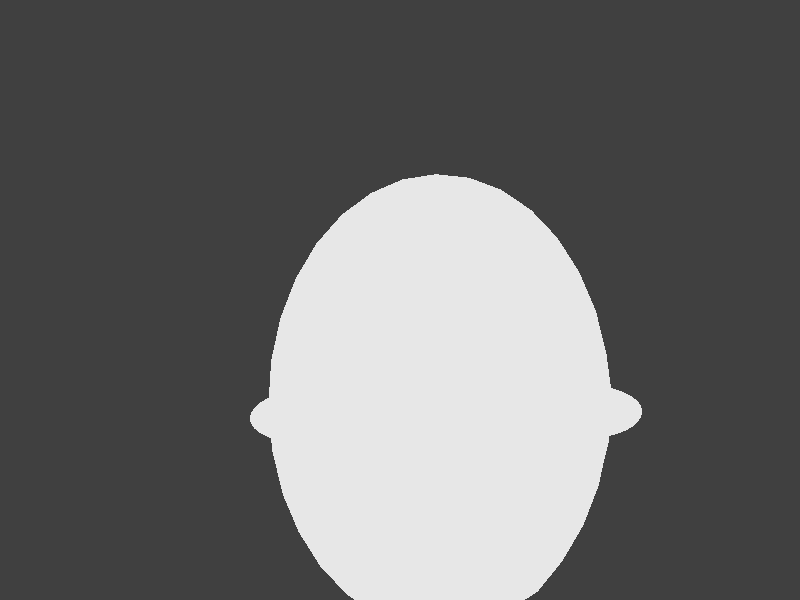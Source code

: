 //----------------------------------------------
//--Exported with POV-Ray exporter for Blender--
//----------------------------------------------

#version 3.7;

//--Global settings--

global_settings {
    assumed_gamma 1.0
    max_trace_level 5
}

//--Custom Code--

#declare CURFRAMENUM = 1;
//#include "/home/user/directory/animation_include_file.inc"

//--Patterns Definitions--


//--Background--

background {rgbt<0.0509, 0.0509, 0.0509, 0>}

//--Cameras--

#declare camLocation  = <0.327428, 5.127317, -0.210774>;
#declare camLookAt = <-96.526911, -91.035780, 7.886597>;
camera {
    location  <0, 0, 0>
    look_at  <0, 0, -1>
    right <-1.7777777777777777, 0, 0>
    up <0, 1, 0>
    angle  49.134343
    rotate  <-96.526911, -91.035780, 7.886597>
    translate <0.327428, 5.127317, -0.210774>
}

//--Lamps--

light_source {
    < 0,0,0 >
    color rgb<2, 2, 2>
    fade_distance 14.999991
    fade_power 2
    matrix <-0.290865, -0.055189, -0.955171,  -0.771101, 0.604525, 0.199883,  0.566393, 0.794672, -0.218391,  4.076245, 5.903862, -1.005454>
}
#declare lampTarget1= vrotate(<-4.076,-1.005,-5.904>,<0.6503,0.05522,1.866>);

//--Rainbows--


//--Special Curves--


//--Material Definitions--

#default{ pigment{ color rgb 0.8 }}
//--translation of spec and mir levels for when no map influences them--
#declare shader_ = finish {
    diffuse 0.8
    phong 70.0
}


//--Mesh objects--

#declare DATACylinder_001 =
mesh2 {
    vertex_vectors {
        288,
        <-0.000000, 0.078000, -1.000000>,
        <-0.230500, 0.600762, -0.539000>,
        <0.230500, 0.600762, -0.539000>,
        <-0.051266, 0.182080, -0.988453>,
        <-0.099987, 0.284088, -0.954369>,
        <-0.143706, 0.378886, -0.899437>,
        <0.051266, 0.182080, -0.988453>,
        <-0.000554, 0.294128, -0.974763>,
        <-0.049040, 0.395015, -0.939023>,
        <-0.089679, 0.480545, -0.887389>,
        <0.099987, 0.284088, -0.954369>,
        <0.048556, 0.395893, -0.938813>,
        <-0.000136, 0.486228, -0.905452>,
        <-0.039080, 0.555323, -0.861820>,
        <0.143706, 0.378886, -0.899437>,
        <0.089744, 0.481380, -0.886925>,
        <0.039061, 0.555513, -0.861701>,
        <-0.000000, 0.604598, -0.831416>,
        <-0.173460, 0.691748, -0.539000>,
        <-0.107697, 0.755105, -0.539000>,
        <-0.036512, 0.787612, -0.539000>,
        <-0.224727, 0.575479, -0.641533>,
        <-0.164418, 0.668276, -0.644820>,
        <-0.098280, 0.729130, -0.644383>,
        <-0.032490, 0.757619, -0.643050>,
        <-0.207684, 0.528340, -0.738974>,
        <-0.146761, 0.618616, -0.742404>,
        <-0.084268, 0.677651, -0.736645>,
        <-0.027167, 0.705569, -0.729325>,
        <-0.180219, 0.461693, -0.826413>,
        <-0.121777, 0.554028, -0.822860>,
        <-0.066135, 0.616916, -0.807553>,
        <-0.020205, 0.650422, -0.791006>,
        <0.224727, 0.575479, -0.641533>,
        <0.207684, 0.528340, -0.738975>,
        <0.180218, 0.461693, -0.826413>,
        <0.173460, 0.691748, -0.539000>,
        <0.164972, 0.667020, -0.645928>,
        <0.147320, 0.617909, -0.742463>,
        <0.122169, 0.554232, -0.822408>,
        <0.107697, 0.755105, -0.539000>,
        <0.098204, 0.728738, -0.645292>,
        <0.084404, 0.677343, -0.736916>,
        <0.066248, 0.616937, -0.807486>,
        <0.036512, 0.787612, -0.539000>,
        <0.032032, 0.757563, -0.643371>,
        <0.027074, 0.705504, -0.729431>,
        <0.020205, 0.650422, -0.791006>,
        <-0.000000, 0.078000, 1.000000>,
        <0.230500, 0.600762, 0.539000>,
        <-0.230500, 0.600762, 0.539000>,
        <0.051266, 0.182079, 0.988453>,
        <0.099987, 0.284088, 0.954369>,
        <0.143706, 0.378886, 0.899437>,
        <-0.051266, 0.182079, 0.988453>,
        <0.000554, 0.294128, 0.974764>,
        <0.049040, 0.395015, 0.939023>,
        <0.089679, 0.480545, 0.887389>,
        <-0.099987, 0.284088, 0.954369>,
        <-0.048556, 0.395893, 0.938813>,
        <0.000136, 0.486228, 0.905452>,
        <0.039080, 0.555323, 0.861820>,
        <-0.143707, 0.378886, 0.899437>,
        <-0.089744, 0.481380, 0.886925>,
        <-0.039061, 0.555513, 0.861701>,
        <0.000000, 0.604598, 0.831416>,
        <0.173460, 0.691748, 0.539000>,
        <0.107697, 0.755105, 0.539000>,
        <0.036512, 0.787612, 0.539000>,
        <0.224727, 0.575479, 0.641533>,
        <0.164418, 0.668276, 0.644820>,
        <0.098280, 0.729130, 0.644383>,
        <0.032490, 0.757618, 0.643050>,
        <0.207684, 0.528340, 0.738974>,
        <0.146760, 0.618616, 0.742404>,
        <0.084268, 0.677651, 0.736645>,
        <0.027167, 0.705569, 0.729325>,
        <0.180219, 0.461693, 0.826413>,
        <0.121777, 0.554028, 0.822860>,
        <0.066135, 0.616915, 0.807553>,
        <0.020205, 0.650422, 0.791006>,
        <-0.224727, 0.575479, 0.641533>,
        <-0.207684, 0.528340, 0.738975>,
        <-0.180219, 0.461693, 0.826413>,
        <-0.173460, 0.691748, 0.539000>,
        <-0.164972, 0.667020, 0.645928>,
        <-0.147320, 0.617909, 0.742463>,
        <-0.122169, 0.554232, 0.822408>,
        <-0.107697, 0.755105, 0.539000>,
        <-0.098204, 0.728738, 0.645292>,
        <-0.084404, 0.677343, 0.736916>,
        <-0.066248, 0.616937, 0.807486>,
        <-0.036512, 0.787612, 0.539000>,
        <-0.032032, 0.757563, 0.643371>,
        <-0.027074, 0.705504, 0.729431>,
        <-0.020205, 0.650422, 0.791006>,
        <0.067550, -0.039000, -1.000000>,
        <0.635525, -0.100762, -0.539000>,
        <0.405025, -0.500000, -0.539000>,
        <0.183318, -0.046642, -0.988453>,
        <0.296021, -0.055452, -0.954369>,
        <0.399978, -0.064990, -0.899437>,
        <0.132052, -0.135438, -0.988453>,
        <0.254999, -0.146584, -0.974764>,
        <0.366613, -0.155037, -0.939023>,
        <0.461004, -0.162609, -0.887389>,
        <0.196033, -0.228635, -0.954369>,
        <0.318575, -0.239997, -0.938813>,
        <0.421153, -0.242996, -0.905452>,
        <0.500464, -0.243817, -0.861820>,
        <0.256271, -0.313896, -0.899437>,
        <0.372015, -0.318411, -0.886925>,
        <0.461558, -0.311584, -0.861701>,
        <0.523597, -0.302299, -0.831416>,
        <0.685801, -0.195653, -0.539000>,
        <0.707789, -0.284284, -0.539000>,
        <0.700348, -0.362186, -0.539000>,
        <0.610742, -0.093121, -0.641533>,
        <0.660953, -0.191748, -0.644820>,
        <0.680585, -0.279452, -0.644383>,
        <0.672362, -0.350672, -0.643050>,
        <0.561398, -0.084310, -0.738974>,
        <0.609117, -0.182210, -0.742404>,
        <0.628997, -0.265847, -0.736645>,
        <0.624625, -0.329257, -0.729325>,
        <0.489947, -0.074773, -0.826413>,
        <0.540690, -0.171552, -0.822860>,
        <0.567332, -0.251183, -0.807553>,
        <0.573384, -0.307713, -0.791006>,
        <0.386016, -0.482358, -0.641533>,
        <0.353713, -0.444030, -0.738975>,
        <0.309729, -0.386920, -0.826413>,
        <0.512341, -0.496095, -0.539000>,
        <0.495170, -0.476380, -0.645928>,
        <0.461464, -0.436537, -0.742463>,
        <0.418894, -0.382918, -0.822408>,
        <0.600092, -0.470821, -0.539000>,
        <0.582003, -0.449417, -0.645292>,
        <0.544394, -0.411767, -0.736916>,
        <0.501160, -0.365841, -0.807486>,
        <0.663836, -0.425427, -0.539000>,
        <0.640053, -0.406523, -0.643371>,
        <0.597447, -0.376199, -0.729431>,
        <0.553179, -0.342709, -0.791006>,
        <0.067550, -0.039000, 1.000000>,
        <0.405025, -0.500000, 0.539000>,
        <0.635525, -0.100762, 0.539000>,
        <0.132052, -0.135438, 0.988453>,
        <0.196034, -0.228635, 0.954369>,
        <0.256271, -0.313896, 0.899437>,
        <0.183319, -0.046642, 0.988453>,
        <0.254445, -0.147544, 0.974763>,
        <0.317573, -0.239978, 0.939023>,
        <0.371325, -0.317937, 0.887389>,
        <0.296021, -0.055453, 0.954369>,
        <0.367131, -0.155896, 0.938813>,
        <0.421017, -0.243231, 0.905452>,
        <0.461384, -0.311506, 0.861820>,
        <0.399978, -0.064990, 0.899437>,
        <0.461759, -0.162969, 0.886925>,
        <0.500619, -0.243929, 0.861701>,
        <0.523597, -0.302299, 0.831416>,
        <0.512341, -0.496095, 0.539000>,
        <0.600092, -0.470821, 0.539000>,
        <0.663836, -0.425427, 0.539000>,
        <0.386016, -0.482358, 0.641533>,
        <0.496535, -0.476528, 0.644820>,
        <0.582305, -0.449678, 0.644383>,
        <0.639872, -0.406947, 0.643050>,
        <0.353713, -0.444030, 0.738974>,
        <0.462356, -0.436406, 0.742404>,
        <0.544729, -0.411804, 0.736645>,
        <0.597457, -0.376312, 0.729325>,
        <0.309729, -0.386921, 0.826413>,
        <0.418914, -0.382476, 0.822860>,
        <0.501197, -0.365732, 0.807553>,
        <0.553179, -0.342709, 0.791006>,
        <0.610742, -0.093120, 0.641533>,
        <0.561398, -0.084310, 0.738975>,
        <0.489947, -0.074773, 0.826413>,
        <0.685801, -0.195653, 0.539000>,
        <0.660142, -0.190640, 0.645928>,
        <0.608785, -0.181371, 0.742463>,
        <0.541063, -0.171314, 0.822408>,
        <0.707789, -0.284284, 0.539000>,
        <0.680208, -0.279322, 0.645292>,
        <0.628798, -0.265576, 0.736916>,
        <0.567407, -0.251097, 0.807486>,
        <0.700348, -0.362186, 0.539000>,
        <0.672085, -0.351041, 0.643371>,
        <0.624521, -0.329305, 0.729431>,
        <0.573384, -0.307713, 0.791006>,
        <-0.067550, -0.039000, -1.000000>,
        <-0.405025, -0.500000, -0.539000>,
        <-0.635525, -0.100762, -0.539000>,
        <-0.132052, -0.135438, -0.988453>,
        <-0.196034, -0.228635, -0.954369>,
        <-0.256271, -0.313896, -0.899437>,
        <-0.183319, -0.046642, -0.988453>,
        <-0.254445, -0.147544, -0.974764>,
        <-0.317573, -0.239978, -0.939023>,
        <-0.371325, -0.317937, -0.887389>,
        <-0.296021, -0.055452, -0.954369>,
        <-0.367131, -0.155896, -0.938813>,
        <-0.421018, -0.243231, -0.905452>,
        <-0.461384, -0.311506, -0.861820>,
        <-0.399978, -0.064989, -0.899437>,
        <-0.461759, -0.162969, -0.886925>,
        <-0.500619, -0.243929, -0.861701>,
        <-0.523597, -0.302299, -0.831416>,
        <-0.512341, -0.496095, -0.539000>,
        <-0.600092, -0.470821, -0.539000>,
        <-0.663836, -0.425426, -0.539000>,
        <-0.386016, -0.482358, -0.641533>,
        <-0.496535, -0.476528, -0.644820>,
        <-0.582305, -0.449678, -0.644383>,
        <-0.639872, -0.406947, -0.643050>,
        <-0.353713, -0.444030, -0.738974>,
        <-0.462357, -0.436406, -0.742404>,
        <-0.544729, -0.411803, -0.736645>,
        <-0.597457, -0.376312, -0.729325>,
        <-0.309729, -0.386920, -0.826413>,
        <-0.418914, -0.382476, -0.822860>,
        <-0.501197, -0.365732, -0.807553>,
        <-0.553179, -0.342709, -0.791006>,
        <-0.610742, -0.093120, -0.641533>,
        <-0.561398, -0.084310, -0.738975>,
        <-0.489947, -0.074773, -0.826413>,
        <-0.685801, -0.195653, -0.539000>,
        <-0.660142, -0.190640, -0.645928>,
        <-0.608785, -0.181371, -0.742463>,
        <-0.541063, -0.171314, -0.822408>,
        <-0.707789, -0.284284, -0.539000>,
        <-0.680208, -0.279321, -0.645292>,
        <-0.628798, -0.265576, -0.736916>,
        <-0.567407, -0.251097, -0.807486>,
        <-0.700348, -0.362186, -0.539000>,
        <-0.672085, -0.351041, -0.643371>,
        <-0.624521, -0.329305, -0.729431>,
        <-0.573384, -0.307713, -0.791006>,
        <-0.067550, -0.039000, 1.000000>,
        <-0.635525, -0.100762, 0.539000>,
        <-0.405025, -0.500000, 0.539000>,
        <-0.183319, -0.046642, 0.988453>,
        <-0.296021, -0.055452, 0.954369>,
        <-0.399978, -0.064989, 0.899437>,
        <-0.132052, -0.135438, 0.988453>,
        <-0.255000, -0.146584, 0.974764>,
        <-0.366613, -0.155037, 0.939023>,
        <-0.461004, -0.162608, 0.887389>,
        <-0.196034, -0.228635, 0.954369>,
        <-0.318575, -0.239997, 0.938813>,
        <-0.421153, -0.242996, 0.905452>,
        <-0.500464, -0.243817, 0.861820>,
        <-0.256272, -0.313896, 0.899437>,
        <-0.372015, -0.318411, 0.886925>,
        <-0.461558, -0.311584, 0.861701>,
        <-0.523597, -0.302299, 0.831416>,
        <-0.685801, -0.195653, 0.539000>,
        <-0.707789, -0.284284, 0.539000>,
        <-0.700348, -0.362186, 0.539000>,
        <-0.610742, -0.093120, 0.641533>,
        <-0.660953, -0.191748, 0.644820>,
        <-0.680585, -0.279452, 0.644383>,
        <-0.672362, -0.350672, 0.643050>,
        <-0.561398, -0.084310, 0.738974>,
        <-0.609117, -0.182209, 0.742404>,
        <-0.628997, -0.265847, 0.736645>,
        <-0.624625, -0.329257, 0.729325>,
        <-0.489947, -0.074773, 0.826413>,
        <-0.540691, -0.171552, 0.822860>,
        <-0.567332, -0.251183, 0.807553>,
        <-0.573384, -0.307713, 0.791006>,
        <-0.386016, -0.482358, 0.641533>,
        <-0.353713, -0.444030, 0.738975>,
        <-0.309729, -0.386920, 0.826413>,
        <-0.512341, -0.496095, 0.539000>,
        <-0.495170, -0.476380, 0.645928>,
        <-0.461465, -0.436537, 0.742463>,
        <-0.418894, -0.382917, 0.822408>,
        <-0.600092, -0.470821, 0.539000>,
        <-0.582003, -0.449416, 0.645292>,
        <-0.544394, -0.411767, 0.736916>,
        <-0.501160, -0.365841, 0.807486>,
        <-0.663836, -0.425426, 0.539000>,
        <-0.640053, -0.406522, 0.643371>,
        <-0.597447, -0.376198, 0.729431>,
        <-0.553179, -0.342709, 0.791006>
    }
    normal_vectors {
        290,
        <-0.527240, -0.686554, 0.500661>,
        <0.411312, 0.313400, 0.855922>,
        <-0.297455, 0.171736, 0.939163>,
        <-0.853484, 0.492759, -0.169568>,
        <-0.000000, -0.985518, -0.169568>,
        <-0.612373, 0.353554, 0.707106>,
        <0.041151, -0.982379, -0.182314>,
        <-0.000000, -0.930596, 0.366047>,
        <-0.301722, 0.076855, 0.950293>,
        <-0.474761, -0.579336, -0.662549>,
        <-0.041152, -0.982379, 0.182315>,
        <-0.000000, -0.118884, -0.992908>,
        <-0.970579, 0.240783, 0.000000>,
        <-0.740769, -0.428824, -0.517079>,
        <-0.261012, -0.579876, -0.771762>,
        <-0.166208, 0.610084, 0.774708>,
        <0.301722, 0.076855, -0.950293>,
        <0.459233, -0.265143, -0.847823>,
        <-0.853484, 0.492759, 0.169568>,
        <0.820369, 0.421981, -0.385911>,
        <-0.000000, -0.985518, 0.169568>,
        <-0.102957, 0.059442, -0.992908>,
        <0.445235, -0.448717, 0.774867>,
        <0.959473, -0.103171, 0.262234>,
        <0.000001, 0.661411, -0.750024>,
        <-0.725072, 0.418621, -0.546833>,
        <0.000000, 0.000000, -1.000000>,
        <0.832311, -0.480236, -0.276824>,
        <0.775630, 0.499470, 0.385911>,
        <-0.204204, 0.435649, 0.876648>,
        <0.390577, 0.882800, 0.260985>,
        <0.569239, -0.779650, 0.260985>,
        <-0.000000, -1.000000, -0.000000>,
        <0.332000, 0.799965, 0.499831>,
        <-0.667989, 0.708952, 0.226225>,
        <0.261012, -0.579877, 0.771761>,
        <-0.469041, 0.270801, 0.840635>,
        <-0.459234, -0.265143, 0.847823>,
        <-0.263779, -0.728148, -0.632631>,
        <0.645415, -0.372899, 0.666622>,
        <-0.832312, -0.480235, 0.276824>,
        <0.883635, 0.468177, -0.000000>,
        <0.274892, -0.847871, -0.453375>,
        <-0.667667, 0.709792, -0.224536>,
        <-0.620712, 0.298697, 0.724912>,
        <0.853484, 0.492759, 0.169569>,
        <-0.596184, 0.663051, -0.452690>,
        <-0.297455, 0.171736, -0.939163>,
        <0.633496, 0.064398, 0.771061>,
        <-0.776418, 0.498144, 0.386042>,
        <-0.275181, -0.394670, 0.876647>,
        <0.858790, -0.112463, -0.499831>,
        <0.479385, -0.040979, 0.876648>,
        <0.000988, 0.855937, 0.517079>,
        <0.498705, 0.592513, 0.632631>,
        <0.762784, 0.136738, 0.632032>,
        <0.165982, 0.609943, 0.774867>,
        <-0.411313, 0.313401, -0.855922>,
        <-0.866026, -0.500000, 0.000000>,
        <0.725072, 0.418621, -0.546834>,
        <0.001025, 0.339397, 0.940643>,
        <0.596183, 0.663051, 0.452691>,
        <-0.066709, -0.512417, 0.856142>,
        <0.297455, 0.171736, 0.939163>,
        <0.995469, -0.095084, 0.000000>,
        <-0.000000, -0.707107, 0.707107>,
        <-0.085929, -0.298053, 0.950674>,
        <-0.330952, 0.799881, 0.500661>,
        <-0.390577, 0.882801, -0.260984>,
        <0.000000, 0.115979, -0.993252>,
        <-0.569239, -0.779650, -0.260984>,
        <0.611217, -0.161227, -0.774867>,
        <0.217419, 0.222871, 0.950293>,
        <0.871724, 0.185873, 0.453374>,
        <0.000000, -0.541603, 0.840635>,
        <-0.959473, -0.103171, -0.262234>,
        <-0.734625, 0.372256, -0.567232>,
        <-0.858193, -0.113327, -0.500661>,
        <-0.051676, -0.686901, -0.724912>,
        <-0.498705, 0.592513, -0.632631>,
        <-0.612373, 0.353554, -0.707107>,
        <0.970579, 0.240782, 0.000000>,
        <-0.051663, -0.687093, 0.724731>,
        <-0.596832, 0.661999, 0.453374>,
        <0.469041, 0.270801, -0.840635>,
        <0.445244, -0.448982, -0.774708>,
        <-0.871724, 0.185872, -0.453375>,
        <-0.688984, 0.450749, -0.567562>,
        <0.000259, 0.960921, 0.276824>,
        <-0.572799, -0.330705, 0.750024>,
        <-0.084303, -0.299726, -0.950293>,
        <-0.832052, -0.480685, -0.276824>,
        <0.871341, 0.455551, -0.182314>,
        <0.620711, 0.298698, -0.724912>,
        <0.066709, -0.512417, -0.856142>,
        <0.858193, -0.113327, 0.500661>,
        <-0.775630, 0.499471, -0.385911>,
        <0.276766, -0.960937, 0.000000>,
        <-0.264337, 0.700826, 0.662547>,
        <0.572799, -0.330706, 0.750023>,
        <-0.871341, 0.455551, -0.182314>,
        <-0.294439, -0.168811, 0.940643>,
        <0.830189, 0.526828, -0.182315>,
        <0.000232, 0.745396, 0.666622>,
        <-0.645648, -0.372497, 0.666622>,
        <-0.872311, 0.184784, 0.452690>,
        <0.474764, -0.579336, -0.662547>,
        <0.478978, -0.040403, -0.876896>,
        <-0.830189, 0.526828, -0.182315>,
        <0.847271, 0.531161, -0.000000>,
        <-0.000000, 0.000000, 1.000000>,
        <0.725072, 0.418621, 0.546833>,
        <-0.204499, 0.435010, -0.876896>,
        <-0.526790, -0.687503, -0.499831>,
        <0.469041, 0.270801, 0.840635>,
        <0.051663, -0.687093, -0.724731>,
        <-0.633496, 0.064398, -0.771061>,
        <0.371681, 0.515982, 0.771762>,
        <0.805920, 0.465298, -0.366047>,
        <0.474761, -0.579337, 0.662549>,
        <-0.065757, -0.512907, -0.855922>,
        <0.051676, -0.686901, 0.724912>,
        <0.041151, -0.982379, 0.182314>,
        <0.871341, 0.455551, 0.182315>,
        <-0.866025, 0.500000, 0.000000>,
        <-0.734852, 0.371303, 0.567562>,
        <0.000000, 0.661411, 0.750023>,
        <-0.293414, -0.170586, -0.940643>,
        <0.667989, 0.708952, -0.226225>,
        <0.264337, 0.700826, -0.662547>,
        <-0.871341, 0.455551, 0.182315>,
        <0.044739, -0.921451, 0.385910>,
        <0.499810, 0.592221, -0.632031>,
        <-0.410411, 0.313980, 0.856142>,
        <-0.279976, -0.932971, 0.226225>,
        <0.948532, 0.223321, -0.224535>,
        <0.959816, -0.103151, -0.260985>,
        <-0.264340, 0.700823, -0.662549>,
        <-0.819614, 0.423326, -0.386042>,
        <0.741757, -0.427113, -0.517079>,
        <-0.044739, -0.921451, -0.385910>,
        <-0.000000, -0.343471, -0.939163>,
        <0.415389, 0.909644, 0.000000>,
        <-0.445235, -0.448716, -0.774867>,
        <0.688984, 0.450749, 0.567562>,
        <-0.332001, 0.799965, -0.499831>,
        <0.262974, -0.728959, -0.632031>,
        <0.000003, 0.530279, -0.847823>,
        <-0.100440, -0.057989, -0.993252>,
        <-0.762784, 0.136737, -0.632031>,
        <-0.000000, -0.837241, -0.546834>,
        <-0.478979, -0.040403, 0.876896>,
        <0.204499, 0.435009, 0.876896>,
        <-0.477069, 0.199507, 0.855922>,
        <0.762484, 0.135635, -0.632631>,
        <0.215156, 0.223443, -0.950674>,
        <0.297455, 0.171736, -0.939163>,
        <-0.847271, 0.531161, -0.000000>,
        <-0.858790, -0.112462, 0.499831>,
        <0.739100, -0.121488, -0.662549>,
        <0.477120, 0.198437, 0.856142>,
        <0.294439, -0.168811, -0.940643>,
        <-0.000259, 0.960921, -0.276824>,
        <0.263779, -0.728148, 0.632631>,
        <0.612372, 0.353553, 0.707107>,
        <0.330953, 0.799880, -0.500661>,
        <0.390388, 0.882514, -0.262234>,
        <-0.611218, -0.161227, 0.774867>,
        <0.372519, 0.516424, -0.771061>,
        <-0.959816, -0.103151, 0.260985>,
        <0.264339, 0.700824, 0.662549>,
        <0.632694, 0.063895, -0.771762>,
        <-0.100440, -0.057989, 0.993252>,
        <-0.276128, -0.847835, -0.452691>,
        <0.693813, 0.720155, 0.000000>,
        <0.410412, 0.313980, -0.856142>,
        <0.000000, -0.118884, 0.992908>,
        <0.293414, -0.170586, 0.940643>,
        <-0.995469, -0.095085, 0.000000>,
        <-0.830189, 0.526828, 0.182315>,
        <-0.000000, -0.707107, -0.707107>,
        <0.260978, -0.580822, -0.771061>,
        <-0.689696, 0.450076, 0.567232>,
        <0.036364, -0.999339, 0.000000>,
        <-0.217418, 0.222871, -0.950294>,
        <0.580080, -0.814559, 0.000000>,
        <-0.000003, 0.530280, 0.847823>,
        <0.819614, 0.423325, 0.386041>,
        <0.166208, 0.610084, -0.774708>,
        <-0.645416, -0.372899, -0.666622>,
        <0.572799, -0.330705, -0.750024>,
        <0.667666, 0.709793, 0.224536>,
        <0.734625, 0.372256, 0.567232>,
        <-0.739102, -0.121490, -0.662547>,
        <-0.000000, 1.000000, 0.000000>,
        <0.645648, -0.372497, -0.666622>,
        <0.301086, 0.074609, 0.950674>,
        <0.569208, 0.388288, -0.724731>,
        <0.776418, 0.498144, -0.386042>,
        <-0.499810, 0.592222, 0.632031>,
        <-0.000000, -0.837241, 0.546834>,
        <0.527240, -0.686553, -0.500661>,
        <0.204204, 0.435649, -0.876648>,
        <-0.390388, 0.882514, 0.262234>,
        <0.611452, -0.161102, 0.774708>,
        <-0.000000, -0.930596, -0.366047>,
        <-0.372518, 0.516425, 0.771061>,
        <-0.301086, 0.074609, -0.950674>,
        <0.526790, -0.687504, 0.499831>,
        <0.477069, 0.199507, -0.855922>,
        <-0.274892, -0.847871, 0.453375>,
        <-0.044930, -0.822332, 0.567232>,
        <0.459237, -0.265137, 0.847823>,
        <0.872311, 0.184784, -0.452691>,
        <0.043196, -0.921469, -0.386042>,
        <0.612372, 0.353553, -0.707107>,
        <0.740769, -0.428824, 0.517079>,
        <-0.805920, 0.465298, -0.366047>,
        <0.276128, -0.847835, 0.452690>,
        <-0.569208, 0.388288, 0.724731>,
        <-0.000000, -0.541602, -0.840635>,
        <0.569085, -0.779343, -0.262234>,
        <0.805920, 0.465298, 0.366047>,
        <-0.632694, 0.063895, 0.771761>,
        <0.279975, -0.932971, -0.226225>,
        <-0.260978, -0.580822, 0.771061>,
        <-0.693813, 0.720155, 0.000000>,
        <-0.102957, 0.059442, 0.992908>,
        <-0.274480, -0.394606, -0.876896>,
        <0.084303, -0.299725, 0.950294>,
        <-0.276766, -0.960937, -0.000000>,
        <-0.569036, 0.388203, -0.724912>,
        <-0.611452, -0.161101, -0.774708>,
        <-0.725072, 0.418621, 0.546833>,
        <0.739101, -0.121491, 0.662548>,
        <-0.479385, -0.040979, -0.876648>,
        <0.065756, -0.512908, 0.855922>,
        <0.596832, 0.661999, -0.453375>,
        <-0.762484, 0.135635, 0.632631>,
        <0.947965, 0.224019, 0.226225>,
        <0.569035, 0.388203, 0.724912>,
        <-0.469042, 0.270801, -0.840635>,
        <0.830189, 0.526828, 0.182315>,
        <-0.572799, -0.330706, -0.750023>,
        <-0.820369, 0.421980, 0.385910>,
        <-0.000000, 0.115978, 0.993252>,
        <0.000000, -0.343471, 0.939163>,
        <-0.262974, -0.728959, 0.632031>,
        <-0.948531, 0.223320, 0.224536>,
        <-0.947965, 0.224020, -0.226225>,
        <0.866025, -0.500000, 0.000000>,
        <0.280865, -0.933112, 0.224536>,
        <-0.000231, 0.745396, -0.666622>,
        <-0.043197, -0.921469, 0.386042>,
        <-0.477120, 0.198437, -0.856142>,
        <0.689695, 0.450076, -0.567232>,
        <0.102957, 0.059442, -0.992908>,
        <0.853484, 0.492759, -0.169568>,
        <0.100440, -0.057989, -0.993252>,
        <-0.165983, 0.609943, -0.774867>,
        <0.045868, -0.822052, 0.567563>,
        <-0.215156, 0.223443, 0.950674>,
        <0.832052, -0.480685, 0.276824>,
        <-0.459237, -0.265137, -0.847823>,
        <0.734852, 0.371303, -0.567562>,
        <-0.805920, 0.465298, 0.366047>,
        <0.620871, 0.298805, 0.724731>,
        <-0.883635, 0.468177, 0.000000>,
        <0.100441, -0.057989, 0.993252>,
        <-0.036364, -0.999339, -0.000000>,
        <-0.371681, 0.515982, -0.771762>,
        <-0.741758, -0.427113, 0.517079>,
        <0.275181, -0.394670, -0.876647>,
        <-0.280865, -0.933112, -0.224535>,
        <-0.415389, 0.909644, 0.000000>,
        <-0.045868, -0.822052, -0.567563>,
        <-0.474764, -0.579336, 0.662547>,
        <0.085929, -0.298053, -0.950674>,
        <-0.620871, 0.298805, -0.724731>,
        <-0.001025, 0.339397, -0.940643>,
        <-0.000988, 0.855937, -0.517079>,
        <-0.580080, -0.814559, -0.000000>,
        <-0.739101, -0.121487, 0.662549>,
        <0.102957, 0.059442, 0.992908>,
        <-0.445244, -0.448982, 0.774708>,
        <-0.569085, -0.779343, 0.262234>,
        <0.274480, -0.394606, 0.876896>,
        <0.044929, -0.822332, -0.567232>,
        <0.866025, 0.500000, -0.000000>,
        <-0.041152, -0.982379, -0.182314>
    }
    texture_list {
        1 texture{}
    }
    face_indices {
        572,
        <194,241,50>,
        <194,50,1>,
        <98,145,242>,
        <98,242,193>,
        <144,48,240>,
        <2,49,146>,
        <2,146,97>,
        <0,3,7>,
        <0,7,6>,
        <3,4,8>,
        <3,8,7>,
        <4,5,9>,
        <4,9,8>,
        <5,29,30>,
        <5,30,9>,
        <6,7,11>,
        <6,11,10>,
        <7,8,12>,
        <7,12,11>,
        <8,9,13>,
        <8,13,12>,
        <9,30,31>,
        <9,31,13>,
        <10,11,15>,
        <10,15,14>,
        <11,12,16>,
        <11,16,15>,
        <12,13,17>,
        <12,17,16>,
        <13,31,32>,
        <13,32,17>,
        <1,18,22>,
        <1,22,21>,
        <18,19,23>,
        <18,23,22>,
        <19,20,24>,
        <19,24,23>,
        <20,44,45>,
        <20,45,24>,
        <21,22,26>,
        <21,26,25>,
        <22,23,27>,
        <22,27,26>,
        <23,24,28>,
        <23,28,27>,
        <24,45,46>,
        <24,46,28>,
        <25,26,30>,
        <25,30,29>,
        <26,27,31>,
        <26,31,30>,
        <27,28,32>,
        <27,32,31>,
        <28,46,47>,
        <28,47,32>,
        <2,33,37>,
        <2,37,36>,
        <33,34,38>,
        <33,38,37>,
        <34,35,39>,
        <34,39,38>,
        <35,14,15>,
        <35,15,39>,
        <36,37,41>,
        <36,41,40>,
        <37,38,42>,
        <37,42,41>,
        <38,39,43>,
        <38,43,42>,
        <39,15,16>,
        <39,16,43>,
        <40,41,45>,
        <40,45,44>,
        <41,42,46>,
        <41,46,45>,
        <42,43,47>,
        <42,47,46>,
        <43,16,17>,
        <43,17,47>,
        <17,32,47>,
        <48,51,55>,
        <48,55,54>,
        <51,52,56>,
        <51,56,55>,
        <52,53,57>,
        <52,57,56>,
        <53,77,78>,
        <53,78,57>,
        <54,55,59>,
        <54,59,58>,
        <55,56,60>,
        <55,60,59>,
        <56,57,61>,
        <56,61,60>,
        <57,78,79>,
        <57,79,61>,
        <58,59,63>,
        <58,63,62>,
        <59,60,64>,
        <59,64,63>,
        <60,61,65>,
        <60,65,64>,
        <61,79,80>,
        <61,80,65>,
        <49,66,70>,
        <49,70,69>,
        <66,67,71>,
        <66,71,70>,
        <67,68,72>,
        <67,72,71>,
        <68,92,93>,
        <68,93,72>,
        <69,70,74>,
        <69,74,73>,
        <70,71,75>,
        <70,75,74>,
        <71,72,76>,
        <71,76,75>,
        <72,93,94>,
        <72,94,76>,
        <73,74,78>,
        <73,78,77>,
        <74,75,79>,
        <74,79,78>,
        <75,76,80>,
        <75,80,79>,
        <76,94,95>,
        <76,95,80>,
        <50,81,85>,
        <50,85,84>,
        <81,82,86>,
        <81,86,85>,
        <82,83,87>,
        <82,87,86>,
        <83,62,63>,
        <83,63,87>,
        <84,85,89>,
        <84,89,88>,
        <85,86,90>,
        <85,90,89>,
        <86,87,91>,
        <86,91,90>,
        <87,63,64>,
        <87,64,91>,
        <88,89,93>,
        <88,93,92>,
        <89,90,94>,
        <89,94,93>,
        <90,91,95>,
        <90,95,94>,
        <91,64,65>,
        <91,65,95>,
        <65,80,95>,
        <96,99,103>,
        <96,103,102>,
        <99,100,104>,
        <99,104,103>,
        <100,101,105>,
        <100,105,104>,
        <101,125,126>,
        <101,126,105>,
        <102,103,107>,
        <102,107,106>,
        <103,104,108>,
        <103,108,107>,
        <104,105,109>,
        <104,109,108>,
        <105,126,127>,
        <105,127,109>,
        <106,107,111>,
        <106,111,110>,
        <107,108,112>,
        <107,112,111>,
        <108,109,113>,
        <108,113,112>,
        <109,127,128>,
        <109,128,113>,
        <97,114,118>,
        <97,118,117>,
        <114,115,119>,
        <114,119,118>,
        <115,116,120>,
        <115,120,119>,
        <116,140,141>,
        <116,141,120>,
        <117,118,122>,
        <117,122,121>,
        <118,119,123>,
        <118,123,122>,
        <119,120,124>,
        <119,124,123>,
        <120,141,142>,
        <120,142,124>,
        <121,122,126>,
        <121,126,125>,
        <122,123,127>,
        <122,127,126>,
        <123,124,128>,
        <123,128,127>,
        <124,142,143>,
        <124,143,128>,
        <98,129,133>,
        <98,133,132>,
        <129,130,134>,
        <129,134,133>,
        <130,131,135>,
        <130,135,134>,
        <131,110,111>,
        <131,111,135>,
        <132,133,137>,
        <132,137,136>,
        <133,134,138>,
        <133,138,137>,
        <134,135,139>,
        <134,139,138>,
        <135,111,112>,
        <135,112,139>,
        <136,137,141>,
        <136,141,140>,
        <137,138,142>,
        <137,142,141>,
        <138,139,143>,
        <138,143,142>,
        <139,112,113>,
        <139,113,143>,
        <113,128,143>,
        <144,147,151>,
        <144,151,150>,
        <147,148,152>,
        <147,152,151>,
        <148,149,153>,
        <148,153,152>,
        <149,173,174>,
        <149,174,153>,
        <150,151,155>,
        <150,155,154>,
        <151,152,156>,
        <151,156,155>,
        <152,153,157>,
        <152,157,156>,
        <153,174,175>,
        <153,175,157>,
        <154,155,159>,
        <154,159,158>,
        <155,156,160>,
        <155,160,159>,
        <156,157,161>,
        <156,161,160>,
        <157,175,176>,
        <157,176,161>,
        <145,162,166>,
        <145,166,165>,
        <162,163,167>,
        <162,167,166>,
        <163,164,168>,
        <163,168,167>,
        <164,188,189>,
        <164,189,168>,
        <165,166,170>,
        <165,170,169>,
        <166,167,171>,
        <166,171,170>,
        <167,168,172>,
        <167,172,171>,
        <168,189,190>,
        <168,190,172>,
        <169,170,174>,
        <169,174,173>,
        <170,171,175>,
        <170,175,174>,
        <171,172,176>,
        <171,176,175>,
        <172,190,191>,
        <172,191,176>,
        <146,177,181>,
        <146,181,180>,
        <177,178,182>,
        <177,182,181>,
        <178,179,183>,
        <178,183,182>,
        <179,158,159>,
        <179,159,183>,
        <180,181,185>,
        <180,185,184>,
        <181,182,186>,
        <181,186,185>,
        <182,183,187>,
        <182,187,186>,
        <183,159,160>,
        <183,160,187>,
        <184,185,189>,
        <184,189,188>,
        <185,186,190>,
        <185,190,189>,
        <186,187,191>,
        <186,191,190>,
        <187,160,161>,
        <187,161,191>,
        <161,176,191>,
        <192,195,199>,
        <192,199,198>,
        <195,196,200>,
        <195,200,199>,
        <196,197,201>,
        <196,201,200>,
        <197,221,222>,
        <197,222,201>,
        <198,199,203>,
        <198,203,202>,
        <199,200,204>,
        <199,204,203>,
        <200,201,205>,
        <200,205,204>,
        <201,222,223>,
        <201,223,205>,
        <202,203,207>,
        <202,207,206>,
        <203,204,208>,
        <203,208,207>,
        <204,205,209>,
        <204,209,208>,
        <205,223,224>,
        <205,224,209>,
        <193,210,214>,
        <193,214,213>,
        <210,211,215>,
        <210,215,214>,
        <211,212,216>,
        <211,216,215>,
        <212,236,237>,
        <212,237,216>,
        <213,214,218>,
        <213,218,217>,
        <214,215,219>,
        <214,219,218>,
        <215,216,220>,
        <215,220,219>,
        <216,237,238>,
        <216,238,220>,
        <217,218,222>,
        <217,222,221>,
        <218,219,223>,
        <218,223,222>,
        <219,220,224>,
        <219,224,223>,
        <220,238,239>,
        <220,239,224>,
        <194,225,229>,
        <194,229,228>,
        <225,226,230>,
        <225,230,229>,
        <226,227,231>,
        <226,231,230>,
        <227,206,207>,
        <227,207,231>,
        <228,229,233>,
        <228,233,232>,
        <229,230,234>,
        <229,234,233>,
        <230,231,235>,
        <230,235,234>,
        <231,207,208>,
        <231,208,235>,
        <232,233,237>,
        <232,237,236>,
        <233,234,238>,
        <233,238,237>,
        <234,235,239>,
        <234,239,238>,
        <235,208,209>,
        <235,209,239>,
        <209,224,239>,
        <240,243,247>,
        <240,247,246>,
        <243,244,248>,
        <243,248,247>,
        <244,245,249>,
        <244,249,248>,
        <245,269,270>,
        <245,270,249>,
        <246,247,251>,
        <246,251,250>,
        <247,248,252>,
        <247,252,251>,
        <248,249,253>,
        <248,253,252>,
        <249,270,271>,
        <249,271,253>,
        <250,251,255>,
        <250,255,254>,
        <251,252,256>,
        <251,256,255>,
        <252,253,257>,
        <252,257,256>,
        <253,271,272>,
        <253,272,257>,
        <241,258,262>,
        <241,262,261>,
        <258,259,263>,
        <258,263,262>,
        <259,260,264>,
        <259,264,263>,
        <260,284,285>,
        <260,285,264>,
        <261,262,266>,
        <261,266,265>,
        <262,263,267>,
        <262,267,266>,
        <263,264,268>,
        <263,268,267>,
        <264,285,286>,
        <264,286,268>,
        <265,266,270>,
        <265,270,269>,
        <266,267,271>,
        <266,271,270>,
        <267,268,272>,
        <267,272,271>,
        <268,286,287>,
        <268,287,272>,
        <242,273,277>,
        <242,277,276>,
        <273,274,278>,
        <273,278,277>,
        <274,275,279>,
        <274,279,278>,
        <275,254,255>,
        <275,255,279>,
        <276,277,281>,
        <276,281,280>,
        <277,278,282>,
        <277,282,281>,
        <278,279,283>,
        <278,283,282>,
        <279,255,256>,
        <279,256,283>,
        <280,281,285>,
        <280,285,284>,
        <281,282,286>,
        <281,286,285>,
        <282,283,287>,
        <282,287,286>,
        <283,256,257>,
        <283,257,287>,
        <257,272,287>,
        <2,97,117>,
        <2,117,33>,
        <33,117,121>,
        <33,121,34>,
        <34,121,125>,
        <34,125,35>,
        <35,125,101>,
        <35,101,14>,
        <14,101,100>,
        <14,100,10>,
        <10,100,99>,
        <10,99,6>,
        <96,0,6>,
        <96,6,99>,
        <146,49,69>,
        <146,69,177>,
        <177,69,73>,
        <177,73,178>,
        <178,73,77>,
        <178,77,179>,
        <179,77,53>,
        <179,53,158>,
        <158,53,52>,
        <158,52,154>,
        <154,52,51>,
        <154,51,150>,
        <150,51,48>,
        <150,48,144>,
        <1,50,84>,
        <1,84,18>,
        <18,84,88>,
        <18,88,19>,
        <19,88,92>,
        <19,92,20>,
        <20,92,68>,
        <20,68,44>,
        <44,68,67>,
        <44,67,40>,
        <40,67,66>,
        <40,66,36>,
        <36,66,49>,
        <36,49,2>,
        <145,98,132>,
        <145,132,162>,
        <162,132,136>,
        <162,136,163>,
        <163,136,140>,
        <163,140,164>,
        <164,140,116>,
        <164,116,188>,
        <188,116,115>,
        <188,115,184>,
        <184,115,114>,
        <184,114,180>,
        <180,114,97>,
        <180,97,146>,
        <98,193,213>,
        <98,213,129>,
        <129,213,217>,
        <129,217,130>,
        <130,217,221>,
        <130,221,131>,
        <131,221,197>,
        <131,197,110>,
        <110,197,196>,
        <110,196,106>,
        <106,196,195>,
        <106,195,102>,
        <102,195,192>,
        <102,192,96>,
        <242,145,165>,
        <242,165,273>,
        <273,165,169>,
        <273,169,274>,
        <274,169,173>,
        <274,173,275>,
        <275,173,149>,
        <275,149,254>,
        <254,149,148>,
        <254,148,250>,
        <250,148,147>,
        <250,147,246>,
        <246,147,144>,
        <246,144,240>,
        <241,194,228>,
        <241,228,258>,
        <258,228,232>,
        <258,232,259>,
        <259,232,236>,
        <259,236,260>,
        <260,236,212>,
        <260,212,284>,
        <284,212,211>,
        <284,211,280>,
        <280,211,210>,
        <280,210,276>,
        <276,210,193>,
        <276,193,242>,
        <194,1,21>,
        <194,21,225>,
        <225,21,25>,
        <225,25,226>,
        <226,25,29>,
        <226,29,227>,
        <227,29,5>,
        <227,5,206>,
        <206,5,4>,
        <206,4,202>,
        <202,4,3>,
        <202,3,198>,
        <0,192,198>,
        <0,198,3>,
        <50,241,261>,
        <50,261,81>,
        <81,261,265>,
        <81,265,82>,
        <82,265,269>,
        <82,269,83>,
        <83,269,245>,
        <83,245,62>,
        <62,245,244>,
        <62,244,58>,
        <58,244,243>,
        <58,243,54>,
        <54,243,240>,
        <54,240,48>,
        <0,96,192>
    }
    normal_indices {
        572,
        <124,124,124>,
        <124,124,124>,
        <32,32,32>,
        <32,32,32>,
        <110,110,110>,
        <288,288,288>,
        <288,288,288>,
        <69,69,69>,
        <69,69,69>,
        <184,184,184>,
        <184,184,184>,
        <57,57,57>,
        <57,57,57>,
        <231,231,231>,
        <231,231,231>,
        <155,155,155>,
        <155,155,155>,
        <279,279,279>,
        <279,279,279>,
        <112,112,112>,
        <112,112,112>,
        <270,270,270>,
        <270,270,270>,
        <175,175,175>,
        <175,175,175>,
        <202,202,202>,
        <202,202,202>,
        <147,147,147>,
        <147,147,147>,
        <259,259,259>,
        <259,259,259>,
        <108,108,108>,
        <108,108,108>,
        <43,43,43>,
        <43,43,43>,
        <68,68,68>,
        <68,68,68>,
        <162,162,162>,
        <162,162,162>,
        <96,96,96>,
        <96,96,96>,
        <46,46,46>,
        <46,46,46>,
        <145,145,145>,
        <145,145,145>,
        <280,280,280>,
        <280,280,280>,
        <87,87,87>,
        <87,87,87>,
        <79,79,79>,
        <79,79,79>,
        <137,137,137>,
        <137,137,137>,
        <252,252,252>,
        <252,252,252>,
        <102,102,102>,
        <102,102,102>,
        <198,198,198>,
        <198,198,198>,
        <255,255,255>,
        <255,255,255>,
        <197,197,197>,
        <197,197,197>,
        <128,128,128>,
        <128,128,128>,
        <237,237,237>,
        <237,237,237>,
        <132,132,132>,
        <132,132,132>,
        <168,168,168>,
        <168,168,168>,
        <166,166,166>,
        <166,166,166>,
        <165,165,165>,
        <165,165,165>,
        <129,129,129>,
        <129,129,129>,
        <188,188,188>,
        <188,188,188>,
        <24,24,24>,
        <245,245,245>,
        <245,245,245>,
        <72,72,72>,
        <72,72,72>,
        <1,1,1>,
        <1,1,1>,
        <240,240,240>,
        <240,240,240>,
        <261,261,261>,
        <261,261,261>,
        <60,60,60>,
        <60,60,60>,
        <152,152,152>,
        <152,152,152>,
        <117,117,117>,
        <117,117,117>,
        <133,133,133>,
        <133,133,133>,
        <29,29,29>,
        <29,29,29>,
        <186,186,186>,
        <186,186,186>,
        <56,56,56>,
        <56,56,56>,
        <242,242,242>,
        <242,242,242>,
        <191,191,191>,
        <191,191,191>,
        <30,30,30>,
        <30,30,30>,
        <88,88,88>,
        <88,88,88>,
        <28,28,28>,
        <28,28,28>,
        <61,61,61>,
        <61,61,61>,
        <33,33,33>,
        <33,33,33>,
        <53,53,53>,
        <53,53,53>,
        <144,144,144>,
        <144,144,144>,
        <54,54,54>,
        <54,54,54>,
        <170,170,170>,
        <170,170,170>,
        <103,103,103>,
        <103,103,103>,
        <179,179,179>,
        <179,179,179>,
        <49,49,49>,
        <49,49,49>,
        <182,182,182>,
        <182,182,182>,
        <219,219,219>,
        <219,219,219>,
        <34,34,34>,
        <34,34,34>,
        <83,83,83>,
        <83,83,83>,
        <199,199,199>,
        <199,199,199>,
        <206,206,206>,
        <206,206,206>,
        <203,203,203>,
        <203,203,203>,
        <67,67,67>,
        <67,67,67>,
        <98,98,98>,
        <98,98,98>,
        <15,15,15>,
        <15,15,15>,
        <126,126,126>,
        <258,258,258>,
        <258,258,258>,
        <16,16,16>,
        <16,16,16>,
        <209,209,209>,
        <209,209,209>,
        <93,93,93>,
        <93,93,93>,
        <277,277,277>,
        <277,277,277>,
        <161,161,161>,
        <161,161,161>,
        <107,107,107>,
        <107,107,107>,
        <171,171,171>,
        <171,171,171>,
        <94,94,94>,
        <94,94,94>,
        <272,272,272>,
        <272,272,272>,
        <17,17,17>,
        <17,17,17>,
        <71,71,71>,
        <71,71,71>,
        <92,92,92>,
        <92,92,92>,
        <135,135,135>,
        <135,135,135>,
        <136,136,136>,
        <136,136,136>,
        <27,27,27>,
        <27,27,27>,
        <19,19,19>,
        <19,19,19>,
        <213,213,213>,
        <213,213,213>,
        <51,51,51>,
        <51,51,51>,
        <139,139,139>,
        <139,139,139>,
        <264,264,264>,
        <264,264,264>,
        <154,154,154>,
        <154,154,154>,
        <159,159,159>,
        <159,159,159>,
        <195,195,195>,
        <195,195,195>,
        <6,6,6>,
        <6,6,6>,
        <214,214,214>,
        <214,214,214>,
        <287,287,287>,
        <287,287,287>,
        <115,115,115>,
        <115,115,115>,
        <224,224,224>,
        <224,224,224>,
        <42,42,42>,
        <42,42,42>,
        <146,146,146>,
        <146,146,146>,
        <181,181,181>,
        <181,181,181>,
        <221,221,221>,
        <221,221,221>,
        <201,201,201>,
        <201,201,201>,
        <106,106,106>,
        <106,106,106>,
        <85,85,85>,
        <85,85,85>,
        <190,190,190>,
        <268,268,268>,
        <268,268,268>,
        <229,229,229>,
        <229,229,229>,
        <236,236,236>,
        <236,236,236>,
        <121,121,121>,
        <121,121,121>,
        <196,196,196>,
        <196,196,196>,
        <177,177,177>,
        <177,177,177>,
        <286,286,286>,
        <286,286,286>,
        <35,35,35>,
        <35,35,35>,
        <160,160,160>,
        <160,160,160>,
        <52,52,52>,
        <52,52,52>,
        <212,212,212>,
        <212,212,212>,
        <22,22,22>,
        <22,22,22>,
        <122,122,122>,
        <122,122,122>,
        <251,251,251>,
        <251,251,251>,
        <31,31,31>,
        <31,31,31>,
        <262,262,262>,
        <262,262,262>,
        <131,131,131>,
        <131,131,131>,
        <218,218,218>,
        <218,218,218>,
        <208,208,208>,
        <208,208,208>,
        <216,216,216>,
        <216,216,216>,
        <260,260,260>,
        <260,260,260>,
        <163,163,163>,
        <163,163,163>,
        <119,119,119>,
        <119,119,119>,
        <39,39,39>,
        <39,39,39>,
        <123,123,123>,
        <123,123,123>,
        <187,187,187>,
        <187,187,187>,
        <192,192,192>,
        <192,192,192>,
        <266,266,266>,
        <266,266,266>,
        <239,239,239>,
        <239,239,239>,
        <73,73,73>,
        <73,73,73>,
        <55,55,55>,
        <55,55,55>,
        <48,48,48>,
        <48,48,48>,
        <23,23,23>,
        <23,23,23>,
        <95,95,95>,
        <95,95,95>,
        <234,234,234>,
        <234,234,234>,
        <204,204,204>,
        <204,204,204>,
        <99,99,99>,
        <148,148,148>,
        <148,148,148>,
        <90,90,90>,
        <90,90,90>,
        <120,120,120>,
        <120,120,120>,
        <78,78,78>,
        <78,78,78>,
        <207,207,207>,
        <207,207,207>,
        <127,127,127>,
        <127,127,127>,
        <228,228,228>,
        <228,228,228>,
        <14,14,14>,
        <14,14,14>,
        <254,254,254>,
        <254,254,254>,
        <235,235,235>,
        <235,235,235>,
        <263,263,263>,
        <263,263,263>,
        <143,143,143>,
        <143,143,143>,
        <289,289,289>,
        <289,289,289>,
        <273,273,273>,
        <273,273,273>,
        <70,70,70>,
        <70,70,70>,
        <91,91,91>,
        <91,91,91>,
        <140,140,140>,
        <140,140,140>,
        <173,173,173>,
        <173,173,173>,
        <113,113,113>,
        <113,113,113>,
        <13,13,13>,
        <13,13,13>,
        <275,275,275>,
        <275,275,275>,
        <38,38,38>,
        <38,38,38>,
        <9,9,9>,
        <9,9,9>,
        <189,189,189>,
        <189,189,189>,
        <100,100,100>,
        <100,100,100>,
        <138,138,138>,
        <138,138,138>,
        <76,76,76>,
        <76,76,76>,
        <278,278,278>,
        <278,278,278>,
        <249,249,249>,
        <249,249,249>,
        <86,86,86>,
        <86,86,86>,
        <149,149,149>,
        <149,149,149>,
        <116,116,116>,
        <116,116,116>,
        <75,75,75>,
        <75,75,75>,
        <77,77,77>,
        <77,77,77>,
        <193,193,193>,
        <193,193,193>,
        <232,232,232>,
        <232,232,232>,
        <243,243,243>,
        <172,172,172>,
        <172,172,172>,
        <8,8,8>,
        <8,8,8>,
        <153,153,153>,
        <153,153,153>,
        <44,44,44>,
        <44,44,44>,
        <66,66,66>,
        <66,66,66>,
        <101,101,101>,
        <101,101,101>,
        <151,151,151>,
        <151,151,151>,
        <223,223,223>,
        <223,223,223>,
        <62,62,62>,
        <62,62,62>,
        <50,50,50>,
        <50,50,50>,
        <37,37,37>,
        <37,37,37>,
        <167,167,167>,
        <167,167,167>,
        <130,130,130>,
        <130,130,130>,
        <248,248,248>,
        <248,248,248>,
        <169,169,169>,
        <169,169,169>,
        <40,40,40>,
        <40,40,40>,
        <244,244,244>,
        <244,244,244>,
        <105,105,105>,
        <105,105,105>,
        <158,158,158>,
        <158,158,158>,
        <271,271,271>,
        <271,271,271>,
        <125,125,125>,
        <125,125,125>,
        <238,238,238>,
        <238,238,238>,
        <282,282,282>,
        <282,282,282>,
        <104,104,104>,
        <104,104,104>,
        <10,10,10>,
        <10,10,10>,
        <253,253,253>,
        <253,253,253>,
        <211,211,211>,
        <211,211,211>,
        <82,82,82>,
        <82,82,82>,
        <134,134,134>,
        <134,134,134>,
        <210,210,210>,
        <210,210,210>,
        <247,247,247>,
        <247,247,247>,
        <225,225,225>,
        <225,225,225>,
        <285,285,285>,
        <285,285,285>,
        <0,0,0>,
        <0,0,0>,
        <276,276,276>,
        <276,276,276>,
        <284,284,284>,
        <284,284,284>,
        <89,89,89>,
        <257,257,257>,
        <257,257,257>,
        <118,118,118>,
        <118,118,118>,
        <59,59,59>,
        <59,59,59>,
        <215,215,215>,
        <215,215,215>,
        <84,84,84>,
        <84,84,84>,
        <156,156,156>,
        <156,156,156>,
        <256,256,256>,
        <256,256,256>,
        <45,45,45>,
        <45,45,45>,
        <222,222,222>,
        <222,222,222>,
        <111,111,111>,
        <111,111,111>,
        <164,164,164>,
        <164,164,164>,
        <114,114,114>,
        <114,114,114>,
        <63,63,63>,
        <63,63,63>,
        <283,283,283>,
        <283,283,283>,
        <157,157,157>,
        <157,157,157>,
        <226,226,226>,
        <226,226,226>,
        <274,274,274>,
        <274,274,274>,
        <194,194,194>,
        <194,194,194>,
        <142,142,142>,
        <142,142,142>,
        <174,174,174>,
        <174,174,174>,
        <109,109,109>,
        <109,109,109>,
        <183,183,183>,
        <183,183,183>,
        <97,97,97>,
        <97,97,97>,
        <185,185,185>,
        <185,185,185>,
        <250,250,250>,
        <250,250,250>,
        <64,64,64>,
        <64,64,64>,
        <81,81,81>,
        <81,81,81>,
        <41,41,41>,
        <41,41,41>,
        <4,4,4>,
        <4,4,4>,
        <205,205,205>,
        <205,205,205>,
        <150,150,150>,
        <150,150,150>,
        <180,180,180>,
        <180,180,180>,
        <220,220,220>,
        <220,220,220>,
        <141,141,141>,
        <141,141,141>,
        <11,11,11>,
        <11,11,11>,
        <20,20,20>,
        <20,20,20>,
        <7,7,7>,
        <7,7,7>,
        <200,200,200>,
        <200,200,200>,
        <65,65,65>,
        <65,65,65>,
        <74,74,74>,
        <74,74,74>,
        <246,246,246>,
        <246,246,246>,
        <176,176,176>,
        <176,176,176>,
        <267,267,267>,
        <267,267,267>,
        <12,12,12>,
        <12,12,12>,
        <178,178,178>,
        <178,178,178>,
        <58,58,58>,
        <58,58,58>,
        <281,281,281>,
        <281,281,281>,
        <230,230,230>,
        <230,230,230>,
        <269,269,269>,
        <269,269,269>,
        <3,3,3>,
        <3,3,3>,
        <217,217,217>,
        <217,217,217>,
        <25,25,25>,
        <25,25,25>,
        <80,80,80>,
        <80,80,80>,
        <241,241,241>,
        <241,241,241>,
        <47,47,47>,
        <47,47,47>,
        <21,21,21>,
        <21,21,21>,
        <18,18,18>,
        <18,18,18>,
        <265,265,265>,
        <265,265,265>,
        <233,233,233>,
        <233,233,233>,
        <5,5,5>,
        <5,5,5>,
        <36,36,36>,
        <36,36,36>,
        <2,2,2>,
        <2,2,2>,
        <227,227,227>,
        <227,227,227>,
        <26,26,26>
    }
    radiosity { 
        importance 0.5 
    }
}

#declare DATASphere =
mesh2 {
    vertex_vectors {
        482,
        <-0.189137, 0.000134, 0.940704>,
        <-0.376307, 0.000504, 0.909386>,
        <-0.550757, 0.000192, 0.822864>,
        <-0.669575, -0.000193, 0.681815>,
        <-0.748582, -0.002987, 0.507890>,
        <-0.835178, -0.002344, 0.336227>,
        <-0.939190, -0.000129, 0.174002>,
        <-0.999989, -0.000000, -0.000005>,
        <-0.980785, 0.000000, -0.195090>,
        <-0.923880, 0.000000, -0.382683>,
        <-0.833003, -0.000098, -0.559388>,
        <-0.687431, 0.002295, -0.662407>,
        <-0.524980, 0.002903, -0.730002>,
        <-0.358527, 0.002871, -0.787874>,
        <-0.180936, 0.000506, -0.828660>,
        <0.000000, 0.002274, -0.850995>,
        <-0.185697, 0.037668, 0.940338>,
        <-0.370667, 0.074871, 0.912195>,
        <-0.542693, 0.108461, 0.827646>,
        <-0.662217, 0.132840, 0.685100>,
        <-0.738855, 0.144977, 0.510216>,
        <-0.825379, 0.162367, 0.339779>,
        <-0.923859, 0.184048, 0.175735>,
        <-0.980768, 0.195088, -0.000008>,
        <-0.961940, 0.191342, -0.195090>,
        <-0.906127, 0.180240, -0.382683>,
        <-0.817301, 0.162625, -0.559914>,
        <-0.674921, 0.131623, -0.665271>,
        <-0.514641, 0.102131, -0.732076>,
        <-0.352146, 0.072773, -0.792757>,
        <-0.177540, 0.036297, -0.830501>,
        <-0.175105, 0.073592, 0.940109>,
        <-0.351493, 0.145749, 0.915977>,
        <-0.512760, 0.212379, 0.830904>,
        <-0.632952, 0.262791, 0.691256>,
        <-0.703997, 0.293221, 0.514881>,
        <-0.783679, 0.327010, 0.344309>,
        <-0.867758, 0.360403, 0.175787>,
        <-0.923902, 0.382698, 0.000012>,
        <-0.906127, 0.375330, -0.195090>,
        <-0.853566, 0.353560, -0.382712>,
        <-0.768782, 0.318412, -0.556977>,
        <-0.634291, 0.260771, -0.669706>,
        <-0.486702, 0.197753, -0.736537>,
        <-0.333445, 0.138764, -0.798077>,
        <-0.167635, 0.070486, -0.833128>,
        <-0.157679, 0.106641, 0.940252>,
        <-0.316687, 0.211383, 0.915903>,
        <-0.461597, 0.308482, 0.831145>,
        <-0.577492, 0.387524, 0.697866>,
        <-0.644143, 0.436458, 0.524070>,
        <-0.713936, 0.482003, 0.351371>,
        <-0.790724, 0.530107, 0.182297>,
        <-0.831643, 0.555687, 0.000084>,
        <-0.815493, 0.544895, -0.195090>,
        <-0.768178, 0.513280, -0.382683>,
        <-0.691927, 0.462613, -0.558189>,
        <-0.567109, 0.380290, -0.672149>,
        <-0.441359, 0.288968, -0.735026>,
        <-0.302529, 0.198240, -0.798538>,
        <-0.151638, 0.101851, -0.836398>,
        <-0.134037, 0.135442, 0.940364>,
        <-0.269083, 0.269354, 0.915103>,
        <-0.392857, 0.392853, 0.831500>,
        <-0.498118, 0.498887, 0.705391>,
        <-0.546916, 0.554131, 0.528087>,
        <-0.607748, 0.614575, 0.354298>,
        <-0.675964, 0.676808, 0.184579>,
        <-0.707174, 0.707192, 0.000052>,
        <-0.693520, 0.693520, -0.195090>,
        <-0.653281, 0.653282, -0.382683>,
        <-0.589216, 0.589928, -0.565286>,
        <-0.485711, 0.488723, -0.687699>,
        <-0.378084, 0.372561, -0.733649>,
        <-0.258874, 0.250671, -0.795655>,
        <-0.130026, 0.129365, -0.840394>,
        <-0.105244, 0.158909, 0.939806>,
        <-0.211463, 0.316987, 0.915254>,
        <-0.308658, 0.461940, 0.831470>,
        <-0.391788, 0.586101, 0.705935>,
        <-0.428194, 0.645668, 0.525128>,
        <-0.476963, 0.721438, 0.354535>,
        <-0.533741, 0.799726, 0.187358>,
        <-0.555410, 0.831124, -0.000084>,
        <-0.544895, 0.815493, -0.195090>,
        <-0.513280, 0.768178, -0.382683>,
        <-0.463025, 0.693500, -0.566692>,
        <-0.384275, 0.572889, -0.689730>,
        <-0.297655, 0.438746, -0.731545>,
        <-0.203723, 0.295390, -0.794756>,
        <-0.103222, 0.152138, -0.844540>,
        <-0.072499, 0.176331, 0.938129>,
        <-0.145929, 0.352153, 0.914887>,
        <-0.212608, 0.513281, 0.831477>,
        <-0.269294, 0.650641, 0.705448>,
        <-0.291514, 0.715486, 0.522529>,
        <-0.325971, 0.795664, 0.349821>,
        <-0.368658, 0.892297, 0.188712>,
        <-0.382583, 0.923713, -0.000056>,
        <-0.375330, 0.906128, -0.195090>,
        <-0.353555, 0.853560, -0.382695>,
        <-0.318384, 0.768528, -0.558059>,
        <-0.265350, 0.630460, -0.678493>,
        <-0.204797, 0.486115, -0.732284>,
        <-0.140693, 0.329268, -0.797652>,
        <-0.071750, 0.169299, -0.847681>,
        <-0.037038, 0.187078, 0.936329>,
        <-0.074493, 0.373405, 0.912344>,
        <-0.108387, 0.544901, 0.831502>,
        <-0.137588, 0.690898, 0.705664>,
        <-0.149557, 0.769374, 0.530507>,
        <-0.165835, 0.850608, 0.354912>,
        <-0.187822, 0.939009, 0.185084>,
        <-0.195124, 0.980843, 0.000020>,
        <-0.191341, 0.961940, -0.195090>,
        <-0.180254, 0.906188, -0.382801>,
        <-0.162038, 0.815221, -0.555156>,
        <-0.133943, 0.666628, -0.660064>,
        <-0.104014, 0.513777, -0.729754>,
        <-0.072078, 0.349342, -0.799488>,
        <-0.036775, 0.180050, -0.849563>,
        <0.000000, 0.190709, 0.935627>,
        <0.000000, 0.380423, 0.910556>,
        <0.000000, 0.555575, 0.831496>,
        <0.000000, 0.704588, 0.705705>,
        <0.000000, 0.781359, 0.529907>,
        <0.000000, 0.872003, 0.359209>,
        <0.000000, 0.946728, 0.181637>,
        <0.000000, 1.000010, 0.000004>,
        <0.000000, 0.980785, -0.195090>,
        <0.000000, 0.923880, -0.382684>,
        <0.000000, 0.832264, -0.557194>,
        <0.000000, 0.672734, -0.641309>,
        <0.000000, 0.519990, -0.723456>,
        <0.000000, 0.355777, -0.799717>,
        <0.000000, 0.183733, -0.850240>,
        <0.037038, 0.187078, 0.936329>,
        <0.074494, 0.373405, 0.912344>,
        <0.108388, 0.544901, 0.831502>,
        <0.137589, 0.690898, 0.705664>,
        <0.149558, 0.769374, 0.530506>,
        <0.165836, 0.850608, 0.354912>,
        <0.187823, 0.939009, 0.185084>,
        <0.195125, 0.980843, 0.000020>,
        <0.191342, 0.961940, -0.195090>,
        <0.180254, 0.906188, -0.382801>,
        <0.162039, 0.815221, -0.555156>,
        <0.133943, 0.666628, -0.660064>,
        <0.104015, 0.513777, -0.729754>,
        <0.072078, 0.349342, -0.799488>,
        <0.036776, 0.180050, -0.849563>,
        <0.072500, 0.176331, 0.938129>,
        <0.145930, 0.352153, 0.914887>,
        <0.212608, 0.513281, 0.831477>,
        <0.269295, 0.650641, 0.705447>,
        <0.291514, 0.715486, 0.522528>,
        <0.325971, 0.795663, 0.349821>,
        <0.368659, 0.892297, 0.188712>,
        <0.382584, 0.923713, -0.000056>,
        <0.375331, 0.906127, -0.195090>,
        <0.353555, 0.853560, -0.382695>,
        <0.318385, 0.768527, -0.558059>,
        <0.265351, 0.630460, -0.678493>,
        <0.204798, 0.486114, -0.732284>,
        <0.140694, 0.329268, -0.797652>,
        <0.071751, 0.169299, -0.847681>,
        <0.105244, 0.158909, 0.939806>,
        <0.211463, 0.316987, 0.915254>,
        <0.308659, 0.461940, 0.831470>,
        <0.391789, 0.586101, 0.705934>,
        <0.428195, 0.645668, 0.525128>,
        <0.476963, 0.721438, 0.354535>,
        <0.533741, 0.799725, 0.187358>,
        <0.555410, 0.831123, -0.000084>,
        <0.544895, 0.815493, -0.195090>,
        <0.513280, 0.768178, -0.382683>,
        <0.463026, 0.693500, -0.566692>,
        <0.384275, 0.572889, -0.689730>,
        <0.297656, 0.438746, -0.731545>,
        <0.203723, 0.295390, -0.794756>,
        <0.103223, 0.152138, -0.844540>,
        <0.134037, 0.135442, 0.940364>,
        <0.269083, 0.269353, 0.915103>,
        <0.392857, 0.392853, 0.831500>,
        <0.498118, 0.498887, 0.705391>,
        <0.546916, 0.554131, 0.528087>,
        <0.607749, 0.614575, 0.354298>,
        <0.675964, 0.676808, 0.184579>,
        <0.707174, 0.707192, 0.000052>,
        <0.693520, 0.693520, -0.195090>,
        <0.653282, 0.653282, -0.382683>,
        <0.589217, 0.589928, -0.565286>,
        <0.485711, 0.488723, -0.687699>,
        <0.378085, 0.372561, -0.733649>,
        <0.258874, 0.250671, -0.795655>,
        <0.130027, 0.129365, -0.840394>,
        <0.157679, 0.106641, 0.940252>,
        <0.316688, 0.211383, 0.915903>,
        <0.461597, 0.308482, 0.831145>,
        <0.577492, 0.387524, 0.697866>,
        <0.644143, 0.436457, 0.524070>,
        <0.713936, 0.482003, 0.351371>,
        <0.790724, 0.530107, 0.182297>,
        <0.831643, 0.555686, 0.000084>,
        <0.815493, 0.544895, -0.195090>,
        <0.768178, 0.513280, -0.382683>,
        <0.691927, 0.462613, -0.558189>,
        <0.567110, 0.380290, -0.672149>,
        <0.441360, 0.288968, -0.735026>,
        <0.302529, 0.198240, -0.798538>,
        <0.151639, 0.101851, -0.836397>,
        <0.175106, 0.073592, 0.940109>,
        <0.351494, 0.145749, 0.915977>,
        <0.512761, 0.212379, 0.830904>,
        <0.632953, 0.262791, 0.691256>,
        <0.703997, 0.293220, 0.514881>,
        <0.783679, 0.327010, 0.344309>,
        <0.867758, 0.360403, 0.175786>,
        <0.923903, 0.382697, 0.000012>,
        <0.906128, 0.375330, -0.195090>,
        <0.853567, 0.353560, -0.382712>,
        <0.768782, 0.318412, -0.556976>,
        <0.634292, 0.260770, -0.669706>,
        <0.486703, 0.197753, -0.736536>,
        <0.333445, 0.138764, -0.798077>,
        <0.167635, 0.070486, -0.833128>,
        <0.185698, 0.037668, 0.940338>,
        <0.370668, 0.074871, 0.912195>,
        <0.542694, 0.108461, 0.827646>,
        <0.662217, 0.132840, 0.685099>,
        <0.738856, 0.144976, 0.510216>,
        <0.825379, 0.162367, 0.339779>,
        <0.923859, 0.184048, 0.175735>,
        <0.980768, 0.195088, -0.000008>,
        <0.961940, 0.191342, -0.195090>,
        <0.906128, 0.180240, -0.382683>,
        <0.817301, 0.162624, -0.559914>,
        <0.674921, 0.131623, -0.665271>,
        <0.514641, 0.102130, -0.732076>,
        <0.352146, 0.072773, -0.792756>,
        <0.177540, 0.036297, -0.830501>,
        <0.189137, 0.000134, 0.940704>,
        <0.376307, 0.000504, 0.909386>,
        <0.550758, 0.000192, 0.822864>,
        <0.669576, -0.000193, 0.681815>,
        <0.748582, -0.002987, 0.507890>,
        <0.835179, -0.002344, 0.336227>,
        <0.939191, -0.000129, 0.174002>,
        <0.999989, -0.000001, -0.000005>,
        <0.980785, -0.000000, -0.195090>,
        <0.923880, 0.000000, -0.382683>,
        <0.833003, -0.000098, -0.559388>,
        <0.687431, 0.002295, -0.662406>,
        <0.524980, 0.002903, -0.730002>,
        <0.358527, 0.002871, -0.787874>,
        <0.180936, 0.000506, -0.828660>,
        <0.185274, -0.037669, 0.940831>,
        <0.369109, -0.074151, 0.909971>,
        <0.541189, -0.108201, 0.824367>,
        <0.659863, -0.133951, 0.684924>,
        <0.735672, -0.151338, 0.510405>,
        <0.820668, -0.166507, 0.337508>,
        <0.922135, -0.184636, 0.174787>,
        <0.980780, -0.195090, -0.000002>,
        <0.961940, -0.191342, -0.195090>,
        <0.906143, -0.180245, -0.382711>,
        <0.815775, -0.162107, -0.556708>,
        <0.667895, -0.130512, -0.655447>,
        <0.511303, -0.099253, -0.725987>,
        <0.352979, -0.068021, -0.788179>,
        <0.177694, -0.035477, -0.827987>,
        <0.174346, -0.074073, 0.940460>,
        <0.349652, -0.146049, 0.914394>,
        <0.512567, -0.212564, 0.830005>,
        <0.634165, -0.265327, 0.695194>,
        <0.701103, -0.296309, 0.517304>,
        <0.782302, -0.326915, 0.344166>,
        <0.875633, -0.364123, 0.179318>,
        <0.923880, -0.382684, 0.000001>,
        <0.906127, -0.375330, -0.195090>,
        <0.853620, -0.353576, -0.382810>,
        <0.767268, -0.317852, -0.553997>,
        <0.629378, -0.262680, -0.662420>,
        <0.483662, -0.198758, -0.732917>,
        <0.335331, -0.135758, -0.793084>,
        <0.167928, -0.070128, -0.828565>,
        <0.156919, -0.107455, 0.939402>,
        <0.317154, -0.212428, 0.920752>,
        <0.461947, -0.308659, 0.831483>,
        <0.581937, -0.389873, 0.703285>,
        <0.641012, -0.433939, 0.525806>,
        <0.718341, -0.482490, 0.354733>,
        <0.795962, -0.532079, 0.184319>,
        <0.831553, -0.555624, 0.000047>,
        <0.815493, -0.544895, -0.195090>,
        <0.768178, -0.513280, -0.382683>,
        <0.691367, -0.461782, -0.555508>,
        <0.563774, -0.378159, -0.656256>,
        <0.438063, -0.284427, -0.731953>,
        <0.303659, -0.195559, -0.795316>,
        <0.151905, -0.102027, -0.830212>,
        <0.133784, -0.136461, 0.937709>,
        <0.270491, -0.270527, 0.923178>,
        <0.392848, -0.392848, 0.831470>,
        <0.493063, -0.491976, 0.701165>,
        <0.537846, -0.543004, 0.521222>,
        <0.602424, -0.607357, 0.351007>,
        <0.671402, -0.669776, 0.180969>,
        <0.706651, -0.706575, -0.000268>,
        <0.693520, -0.693520, -0.195090>,
        <0.653343, -0.653351, -0.382851>,
        <0.585978, -0.585742, -0.550355>,
        <0.476973, -0.474276, -0.641767>,
        <0.369175, -0.358601, -0.716832>,
        <0.257842, -0.247407, -0.791705>,
        <0.129937, -0.129936, -0.832361>,
        <0.105524, -0.160078, 0.935735>,
        <0.212570, -0.318072, 0.922623>,
        <0.308655, -0.461933, 0.831464>,
        <0.381737, -0.570077, 0.694223>,
        <0.422971, -0.635720, 0.517343>,
        <0.470701, -0.712377, 0.348464>,
        <0.521277, -0.783846, 0.177923>,
        <0.554893, -0.830591, -0.000420>,
        <0.544895, -0.815493, -0.195090>,
        <0.513382, -0.768322, -0.383037>,
        <0.459913, -0.688806, -0.549407>,
        <0.369799, -0.560062, -0.637591>,
        <0.287421, -0.425530, -0.711770>,
        <0.201985, -0.291018, -0.786934>,
        <0.102521, -0.152786, -0.834142>,
        <0.072878, -0.177554, 0.934000>,
        <0.146389, -0.353303, 0.921285>,
        <0.212597, -0.513259, 0.831452>,
        <0.261266, -0.632996, 0.692532>,
        <0.291399, -0.708186, 0.516603>,
        <0.324985, -0.792496, 0.347566>,
        <0.360481, -0.874917, 0.179982>,
        <0.382816, -0.924106, 0.000119>,
        <0.375330, -0.906127, -0.195090>,
        <0.353576, -0.853589, -0.382770>,
        <0.317831, -0.767804, -0.554590>,
        <0.253338, -0.628788, -0.648350>,
        <0.199167, -0.477184, -0.712938>,
        <0.139920, -0.323676, -0.783881>,
        <0.070789, -0.169712, -0.835108>,
        <0.037216, -0.188291, 0.932882>,
        <0.074609, -0.374938, 0.919886>,
        <0.108392, -0.544907, 0.831479>,
        <0.133078, -0.677115, 0.696255>,
        <0.146488, -0.761997, 0.523205>,
        <0.165722, -0.854130, 0.355198>,
        <0.185610, -0.940837, 0.185233>,
        <0.195337, -0.981506, 0.000357>,
        <0.191342, -0.961939, -0.195090>,
        <0.180240, -0.906127, -0.382683>,
        <0.162308, -0.815627, -0.555905>,
        <0.132692, -0.656154, -0.624146>,
        <0.103206, -0.500465, -0.698190>,
        <0.072130, -0.343345, -0.781461>,
        <0.036148, -0.180106, -0.835200>,
        <0.000000, -0.191914, 0.932509>,
        <0.000000, -0.382229, 0.919283>,
        <0.000000, -0.555570, 0.831470>,
        <0.000000, -0.696346, 0.700651>,
        <0.000000, -0.780621, 0.526926>,
        <0.000000, -0.878614, 0.359823>,
        <0.000000, -0.968212, 0.189031>,
        <0.000000, -1.000656, 0.000322>,
        <0.000000, -0.980785, -0.195090>,
        <0.000000, -0.923893, -0.382713>,
        <0.000000, -0.830320, -0.553050>,
        <0.000000, -0.661732, -0.607710>,
        <0.000000, -0.505755, -0.688801>,
        <0.000000, -0.349859, -0.780371>,
        <0.000000, -0.183613, -0.835054>,
        <-0.037215, -0.188291, 0.932882>,
        <-0.074609, -0.374938, 0.919886>,
        <-0.108391, -0.544907, 0.831479>,
        <-0.133078, -0.677115, 0.696256>,
        <-0.146487, -0.761997, 0.523205>,
        <-0.165721, -0.854130, 0.355198>,
        <-0.185610, -0.940837, 0.185233>,
        <-0.195336, -0.981505, 0.000357>,
        <-0.191342, -0.961939, -0.195090>,
        <-0.180240, -0.906127, -0.382683>,
        <-0.162308, -0.815627, -0.555905>,
        <-0.132691, -0.656154, -0.624145>,
        <-0.103205, -0.500465, -0.698190>,
        <-0.072129, -0.343345, -0.781461>,
        <-0.036147, -0.180106, -0.835200>,
        <0.000000, 0.000178, 0.947221>,
        <-0.072878, -0.177554, 0.934000>,
        <-0.146389, -0.353303, 0.921285>,
        <-0.212597, -0.513259, 0.831452>,
        <-0.261266, -0.632996, 0.692532>,
        <-0.291399, -0.708186, 0.516603>,
        <-0.324985, -0.792496, 0.347566>,
        <-0.360481, -0.874917, 0.179982>,
        <-0.382816, -0.924105, 0.000119>,
        <-0.375330, -0.906127, -0.195090>,
        <-0.353575, -0.853589, -0.382770>,
        <-0.317830, -0.767803, -0.554590>,
        <-0.253338, -0.628788, -0.648350>,
        <-0.199166, -0.477184, -0.712939>,
        <-0.139920, -0.323676, -0.783881>,
        <-0.070788, -0.169712, -0.835108>,
        <-0.105523, -0.160078, 0.935735>,
        <-0.212570, -0.318072, 0.922623>,
        <-0.308654, -0.461933, 0.831464>,
        <-0.381737, -0.570078, 0.694223>,
        <-0.422971, -0.635721, 0.517343>,
        <-0.470700, -0.712377, 0.348464>,
        <-0.521277, -0.783846, 0.177923>,
        <-0.554893, -0.830590, -0.000420>,
        <-0.544895, -0.815493, -0.195090>,
        <-0.513381, -0.768322, -0.383037>,
        <-0.459913, -0.688806, -0.549407>,
        <-0.369798, -0.560062, -0.637591>,
        <-0.287421, -0.425530, -0.711770>,
        <-0.201985, -0.291018, -0.786934>,
        <-0.102520, -0.152786, -0.834142>,
        <-0.133783, -0.136461, 0.937709>,
        <-0.270490, -0.270527, 0.923178>,
        <-0.392847, -0.392847, 0.831470>,
        <-0.493063, -0.491975, 0.701166>,
        <-0.537846, -0.543004, 0.521222>,
        <-0.602424, -0.607357, 0.351007>,
        <-0.671402, -0.669776, 0.180969>,
        <-0.706651, -0.706575, -0.000268>,
        <-0.693519, -0.693519, -0.195090>,
        <-0.653342, -0.653351, -0.382851>,
        <-0.585978, -0.585741, -0.550355>,
        <-0.476972, -0.474276, -0.641767>,
        <-0.369175, -0.358601, -0.716833>,
        <-0.257841, -0.247406, -0.791705>,
        <-0.129936, -0.129936, -0.832361>,
        <-0.156919, -0.107455, 0.939402>,
        <-0.317153, -0.212427, 0.920752>,
        <-0.461946, -0.308659, 0.831483>,
        <-0.581937, -0.389873, 0.703285>,
        <-0.641012, -0.433939, 0.525806>,
        <-0.718341, -0.482490, 0.354733>,
        <-0.795962, -0.532079, 0.184320>,
        <-0.831552, -0.555623, 0.000047>,
        <-0.815492, -0.544895, -0.195090>,
        <-0.768177, -0.513280, -0.382683>,
        <-0.691367, -0.461781, -0.555508>,
        <-0.563774, -0.378159, -0.656256>,
        <-0.438062, -0.284427, -0.731953>,
        <-0.303658, -0.195559, -0.795316>,
        <-0.151904, -0.102027, -0.830212>,
        <-0.174345, -0.074073, 0.940460>,
        <-0.349652, -0.146049, 0.914394>,
        <-0.512566, -0.212564, 0.830005>,
        <-0.634165, -0.265326, 0.695194>,
        <-0.701103, -0.296309, 0.517304>,
        <-0.782302, -0.326915, 0.344166>,
        <-0.875633, -0.364123, 0.179319>,
        <-0.923879, -0.382684, 0.000001>,
        <-0.906127, -0.375330, -0.195090>,
        <-0.853619, -0.353576, -0.382810>,
        <-0.767268, -0.317851, -0.553997>,
        <-0.629377, -0.262680, -0.662420>,
        <-0.483661, -0.198758, -0.732917>,
        <-0.335331, -0.135758, -0.793084>,
        <-0.167928, -0.070128, -0.828565>,
        <-0.185274, -0.037669, 0.940832>,
        <-0.369108, -0.074151, 0.909971>,
        <-0.541189, -0.108201, 0.824367>,
        <-0.659862, -0.133951, 0.684924>,
        <-0.735672, -0.151338, 0.510405>,
        <-0.820668, -0.166507, 0.337508>,
        <-0.922134, -0.184636, 0.174787>,
        <-0.980779, -0.195090, -0.000002>,
        <-0.961939, -0.191341, -0.195090>,
        <-0.906142, -0.180245, -0.382711>,
        <-0.815774, -0.162106, -0.556708>,
        <-0.667894, -0.130512, -0.655447>,
        <-0.511302, -0.099253, -0.725987>,
        <-0.352979, -0.068021, -0.788179>,
        <-0.177693, -0.035477, -0.827987>
    }
    normal_vectors {
        512,
        <-0.010889, -0.078619, 0.996845>,
        <0.097865, 0.360771, -0.927506>,
        <0.423920, -0.764559, -0.485532>,
        <0.388372, 0.205506, 0.898295>,
        <-0.537506, -0.703344, 0.465181>,
        <0.377006, 0.078484, -0.922880>,
        <0.668540, -0.566710, -0.481554>,
        <-0.802576, -0.332469, 0.495314>,
        <-0.002321, 0.406164, -0.913797>,
        <-0.020457, 0.378290, -0.925461>,
        <-0.427201, 0.832186, 0.353506>,
        <0.802576, -0.332469, 0.495314>,
        <0.420297, 0.495682, -0.760033>,
        <0.091293, 0.279847, -0.955694>,
        <0.152613, -0.147624, -0.977198>,
        <0.410869, 0.498334, 0.763446>,
        <0.188104, -0.056365, -0.980530>,
        <-0.698124, 0.556337, -0.450679>,
        <-0.124512, -0.018548, -0.992045>,
        <0.331162, -0.813636, 0.477837>,
        <0.006405, -0.075685, 0.997111>,
        <0.126740, -0.441476, 0.888277>,
        <-0.341252, -0.058030, -0.938179>,
        <-0.650341, 0.292247, 0.701176>,
        <-0.034718, 0.013996, 0.999299>,
        <0.096555, 0.087136, 0.991506>,
        <-0.114582, -0.257143, -0.959556>,
        <0.355389, -0.228591, -0.906336>,
        <-0.098450, -0.689970, 0.717111>,
        <-0.315133, -0.914691, 0.253045>,
        <-0.063130, -0.424641, -0.903158>,
        <0.017911, -0.310761, -0.950319>,
        <0.140367, -0.876003, 0.461428>,
        <-0.097865, 0.360772, -0.927505>,
        <-0.126570, -0.010652, 0.991900>,
        <0.110869, 0.256789, -0.960087>,
        <0.301739, 0.572223, 0.762571>,
        <0.336102, 0.277523, 0.900009>,
        <-0.071773, -0.049125, 0.996211>,
        <-0.406356, 0.795220, -0.449999>,
        <-0.188104, -0.056365, -0.980530>,
        <0.133079, -0.888740, 0.438670>,
        <0.026922, -0.080955, -0.996354>,
        <0.734335, 0.545885, 0.403438>,
        <-0.001868, -0.071338, 0.997451>,
        <0.835688, 0.233001, 0.497328>,
        <0.877808, -0.468925, -0.097789>,
        <0.244884, -0.325969, -0.913114>,
        <-0.099704, -0.042129, -0.994125>,
        <0.093597, 0.952811, -0.288775>,
        <0.251373, 0.847474, -0.467546>,
        <0.127041, -0.012613, -0.991817>,
        <0.063131, -0.424641, -0.903158>,
        <-0.234095, -0.683814, 0.691085>,
        <0.065515, 0.965570, 0.251760>,
        <-0.868779, 0.199257, 0.453343>,
        <0.406091, -0.061248, -0.911778>,
        <-0.028811, -0.070326, 0.997108>,
        <0.229915, -0.366422, -0.901595>,
        <0.099364, 0.889434, 0.446132>,
        <-0.941476, -0.089271, 0.325045>,
        <0.080623, 0.910523, 0.405523>,
        <0.919608, -0.255355, 0.298520>,
        <-0.122173, -0.029571, -0.992068>,
        <-0.006318, -0.063288, 0.997975>,
        <-0.420296, 0.495683, -0.760033>,
        <0.472189, -0.876307, -0.095520>,
        <0.019197, -0.489014, -0.872065>,
        <-0.110867, 0.256789, -0.960087>,
        <-0.952741, -0.093780, -0.288947>,
        <0.728861, -0.122491, 0.673615>,
        <-0.247896, 0.824146, 0.509245>,
        <0.393638, 0.756453, 0.522329>,
        <-0.021165, -0.439629, -0.897930>,
        <-0.178203, 0.216396, -0.959904>,
        <-0.180886, 0.305221, -0.934944>,
        <0.194181, 0.060062, -0.979125>,
        <0.311209, 0.871671, 0.378601>,
        <-0.952405, 0.288799, -0.097571>,
        <0.428881, -0.805772, 0.408402>,
        <0.427202, 0.832186, 0.353505>,
        <-0.548924, -0.153753, -0.821610>,
        <-0.290011, -0.951785, -0.099996>,
        <0.682506, -0.632319, 0.366551>,
        <-0.063895, 0.643956, 0.762390>,
        <0.549810, -0.672559, -0.495353>,
        <-0.093893, -0.952729, -0.288950>,
        <0.063895, 0.643956, 0.762390>,
        <0.764122, 0.027293, 0.644494>,
        <0.158630, -0.008687, 0.987300>,
        <0.033948, 0.279298, -0.959604>,
        <0.952741, -0.093776, -0.288947>,
        <0.607789, -0.740030, -0.288008>,
        <0.302491, -0.397100, -0.866493>,
        <0.556308, -0.096360, -0.825370>,
        <0.607323, 0.740025, -0.289003>,
        <-0.431489, 0.085053, 0.898100>,
        <-0.428881, -0.805772, 0.408402>,
        <-0.896372, 0.191051, 0.400022>,
        <-0.164343, -0.009911, 0.986354>,
        <-0.415014, -0.169203, 0.893943>,
        <-0.952381, -0.288888, -0.097538>,
        <0.860400, 0.419486, 0.289385>,
        <0.831986, 0.337548, 0.440296>,
        <0.009691, 0.130303, 0.991427>,
        <0.290011, -0.951785, -0.099996>,
        <0.846380, 0.340052, 0.409885>,
        <0.829845, -0.321435, 0.456110>,
        <-0.548372, 0.385073, 0.742299>,
        <0.406356, 0.795220, -0.450000>,
        <0.042981, 0.118865, 0.991980>,
        <0.443024, -0.004020, 0.896500>,
        <0.952405, 0.288799, -0.097572>,
        <0.036832, -0.353493, -0.934712>,
        <0.910534, -0.064876, 0.408313>,
        <0.091843, 0.879158, -0.467596>,
        <-0.291284, -0.416883, -0.861024>,
        <-0.916259, -0.277718, -0.288692>,
        <-0.295469, -0.364273, 0.883178>,
        <-0.464976, -0.834347, 0.296080>,
        <0.299794, 0.156407, -0.941095>,
        <-0.377006, 0.078484, -0.922880>,
        <-0.829460, -0.189811, 0.525326>,
        <0.007872, -0.072916, 0.997307>,
        <-0.882490, -0.093731, -0.460898>,
        <-0.182292, 0.135271, -0.973895>,
        <-0.630853, -0.770291, -0.093141>,
        <0.890265, 0.047077, 0.453003>,
        <-0.319392, -0.845604, 0.427718>,
        <0.122281, -0.040754, -0.991658>,
        <0.180886, 0.305220, -0.934944>,
        <-0.030105, 0.020830, 0.999330>,
        <0.630487, 0.770128, -0.096899>,
        <0.001450, 0.129751, 0.991546>,
        <-0.877808, -0.468924, -0.097789>,
        <0.848282, 0.264590, -0.458704>,
        <0.178202, 0.216396, -0.959904>,
        <-0.213273, -0.004781, -0.976981>,
        <-0.301739, 0.572223, 0.762571>,
        <0.189545, 0.619593, 0.761694>,
        <-0.140367, -0.876003, 0.461428>,
        <-0.331245, -0.820692, 0.465554>,
        <-0.033947, 0.279298, -0.959604>,
        <-0.127040, -0.012613, -0.991817>,
        <0.952718, 0.093834, -0.289003>,
        <-0.703958, 0.560102, 0.436725>,
        <0.264110, 0.943554, 0.199879>,
        <-0.193263, -0.364925, -0.910757>,
        <-0.406092, -0.061248, -0.911778>,
        <-0.846729, 0.052972, 0.529381>,
        <-0.264110, 0.943554, 0.199879>,
        <-0.890265, 0.047077, 0.453003>,
        <-0.203220, 0.383344, 0.900971>,
        <-0.206104, 0.277376, -0.938394>,
        <-0.152613, -0.147624, -0.977198>,
        <-0.089262, -0.018587, -0.995835>,
        <0.126571, -0.010653, 0.991900>,
        <0.916258, -0.277718, -0.288693>,
        <-0.740025, 0.607323, -0.289004>,
        <0.551941, 0.700329, 0.452660>,
        <-0.002564, -0.076366, 0.997077>,
        <-0.636836, -0.613023, 0.467594>,
        <-0.158630, -0.008687, 0.987300>,
        <0.261681, 0.235035, -0.936099>,
        <-0.299794, 0.156407, -0.941095>,
        <0.782878, 0.416127, -0.462536>,
        <0.571334, 0.693314, -0.439196>,
        <-0.407604, -0.574941, 0.709438>,
        <0.052838, -0.002884, -0.998599>,
        <-0.276104, 0.334543, 0.901026>,
        <0.002322, 0.406164, -0.913797>,
        <-0.244884, -0.325969, -0.913114>,
        <0.277748, -0.916201, -0.288847>,
        <0.642686, -0.601416, 0.474609>,
        <-0.194181, 0.060063, -0.979125>,
        <-0.315027, 0.165926, -0.934466>,
        <-0.423920, -0.764559, -0.485531>,
        <0.020457, 0.378290, -0.925461>,
        <0.213274, -0.004782, -0.976981>,
        <-0.629327, 0.747217, 0.213572>,
        <0.033745, 0.016317, 0.999297>,
        <-0.091843, 0.879158, -0.467596>,
        <0.315027, 0.165926, -0.934466>,
        <0.079187, -0.876960, -0.473994>,
        <0.349817, 0.044318, -0.935769>,
        <-0.311209, 0.871671, 0.378602>,
        <0.698124, 0.556337, -0.450680>,
        <-0.001450, 0.129751, 0.991546>,
        <0.071774, -0.049124, 0.996211>,
        <0.125305, -0.045527, -0.991073>,
        <0.070497, 0.449381, -0.890554>,
        <0.052854, -0.463420, -0.884561>,
        <0.099703, -0.042131, -0.994125>,
        <0.031153, 0.064301, 0.997444>,
        <0.097302, -0.990127, -0.100898>,
        <0.544904, -0.694800, 0.469396>,
        <-0.760077, -0.048181, 0.648044>,
        <0.122192, -0.019772, -0.992309>,
        <0.247896, 0.824146, 0.509246>,
        <-0.916138, 0.277846, -0.288950>,
        <-0.230705, -0.345210, -0.909728>,
        <-0.571334, 0.693315, -0.439195>,
        <-0.096554, 0.087137, 0.991506>,
        <0.004264, -0.085444, -0.996334>,
        <0.694974, 0.540997, 0.473639>,
        <0.952381, -0.288889, -0.097538>,
        <-0.034438, -0.000138, 0.999407>,
        <0.112099, 0.594310, -0.796386>,
        <-0.240803, -0.375753, -0.894887>,
        <-0.388792, 0.799696, 0.457523>,
        <-0.020651, -0.042458, 0.998885>,
        <-0.728860, -0.122490, 0.673617>,
        <0.006318, -0.063288, 0.997975>,
        <-0.393637, 0.756453, 0.522329>,
        <-0.289511, 0.952222, -0.097247>,
        <-0.336102, 0.277524, 0.900009>,
        <-0.042981, 0.118865, 0.991980>,
        <-0.052834, -0.002883, -0.998599>,
        <0.731657, -0.635460, 0.246715>,
        <0.367563, -0.284020, 0.885568>,
        <0.740333, -0.607105, -0.288671>,
        <0.242366, -0.354472, -0.903110>,
        <0.206105, 0.277375, -0.938394>,
        <0.134921, -0.212576, -0.967785>,
        <-0.079187, -0.876960, -0.473994>,
        <-0.731399, 0.158432, 0.663291>,
        <-0.007871, -0.072917, 0.997307>,
        <-0.122192, -0.019772, -0.992310>,
        <0.131822, -0.858908, 0.494873>,
        <0.034438, 0.012887, 0.999324>,
        <-0.004263, -0.085444, -0.996334>,
        <0.865967, -0.433220, 0.249845>,
        <0.407604, -0.574942, 0.709437>,
        <-0.036832, -0.353493, -0.934712>,
        <0.341253, -0.058029, -0.938179>,
        <-0.607789, -0.740030, -0.288007>,
        <0.433691, -0.773377, 0.462385>,
        <-0.556308, -0.096361, -0.825370>,
        <-0.349817, 0.044318, -0.935769>,
        <0.451306, 0.844282, -0.288981>,
        <0.259084, -0.843177, -0.471093>,
        <-0.764121, 0.027293, 0.644495>,
        <-0.841323, -0.072996, 0.535581>,
        <0.019427, 0.059506, 0.998039>,
        <-0.829845, -0.321435, 0.456110>,
        <-0.469630, 0.877614, -0.096132>,
        <-0.338715, 0.176772, -0.924134>,
        <-0.891537, -0.072794, 0.447060>,
        <0.740025, 0.607323, -0.289003>,
        <0.018819, 0.004163, -0.999814>,
        <0.065101, -0.065185, -0.995747>,
        <-0.734334, 0.545886, 0.403439>,
        <0.431489, 0.085053, 0.898100>,
        <0.591087, -0.753350, 0.288235>,
        <-0.694974, 0.540997, 0.473639>,
        <0.757815, 0.606116, 0.241536>,
        <0.859585, -0.344362, 0.377529>,
        <0.034718, 0.013996, 0.999299>,
        <0.321627, 0.840360, 0.436292>,
        <0.841323, -0.072995, 0.535582>,
        <0.904386, -0.172996, 0.390076>,
        <-0.731658, -0.635460, 0.246712>,
        <0.021167, -0.439628, -0.897930>,
        <-0.064649, -0.294128, -0.953577>,
        <0.097425, 0.990434, -0.097723>,
        <0.114585, -0.257142, -0.959556>,
        <-0.768199, -0.632956, -0.096111>,
        <-0.001921, -0.069583, 0.997574>,
        <-0.119706, -0.039721, -0.992014>,
        <0.154658, -0.006428, 0.987947>,
        <-0.221795, -0.041451, -0.974212>,
        <0.464976, -0.834346, 0.296081>,
        <-0.740334, -0.607105, -0.288669>,
        <-0.841785, -0.262180, -0.471869>,
        <0.028811, -0.070326, 0.997108>,
        <-0.387209, -0.097558, -0.916816>,
        <-0.668541, -0.566709, -0.481554>,
        <0.336569, -0.648080, 0.683164>,
        <-0.259084, -0.843177, -0.471093>,
        <-0.844274, 0.451342, -0.288949>,
        <0.760079, -0.048179, 0.648042>,
        <-0.134922, -0.212575, -0.967785>,
        <0.164344, -0.009912, 0.986353>,
        <-0.339452, -0.005128, -0.940609>,
        <0.010891, -0.078620, 0.996845>,
        <-0.442241, -0.030287, 0.896385>,
        <-0.320623, -0.162178, -0.933220>,
        <-0.831986, 0.337548, 0.440296>,
        <-0.811331, 0.347092, 0.470393>,
        <0.031344, 0.416128, 0.908765>,
        <0.361894, -0.032066, -0.931668>,
        <0.778624, -0.411582, -0.473651>,
        <-0.410869, 0.498333, 0.763447>,
        <-0.019427, 0.059506, 0.998039>,
        <0.122037, -0.039428, -0.991742>,
        <0.844275, 0.451342, -0.288948>,
        <0.638465, -0.266292, 0.722115>,
        <-0.031153, 0.064301, 0.997444>,
        <0.388792, 0.799696, 0.457523>,
        <0.001869, -0.071338, 0.997451>,
        <-0.112376, 0.058788, 0.991925>,
        <-0.919610, -0.255354, 0.298517>,
        <-0.943557, 0.084500, 0.320249>,
        <0.575213, 0.729213, 0.370646>,
        <-0.388372, 0.205506, 0.898295>,
        <0.877876, 0.468729, -0.098119>,
        <-0.122036, -0.039427, -0.991742>,
        <-0.472190, -0.876306, -0.095520>,
        <0.030106, 0.020829, 0.999330>,
        <0.829460, -0.189811, 0.525327>,
        <-0.472528, 0.860932, 0.188452>,
        <0.001920, -0.069583, 0.997574>,
        <0.320624, -0.162178, -0.933219>,
        <-0.433691, -0.773377, 0.462384>,
        <-0.782878, 0.416127, -0.462536>,
        <0.469630, 0.877614, -0.096132>,
        <0.911716, 0.047284, 0.408092>,
        <0.120821, -0.973595, 0.193687>,
        <-0.169932, 0.206021, -0.963680>,
        <0.891537, -0.072794, 0.447060>,
        <0.119705, -0.039719, -0.992015>,
        <-0.496541, -0.285560, -0.819697>,
        <-0.131821, -0.858908, 0.494873>,
        <-0.539706, 0.283788, -0.792580>,
        <-0.875132, -0.189241, 0.445345>,
        <-0.530674, 0.339842, -0.776462>,
        <-0.331162, -0.813636, 0.477837>,
        <-0.030512, -0.019347, 0.999347>,
        <-0.242366, -0.354473, -0.903110>,
        <0.339452, -0.005128, -0.940609>,
        <0.182292, 0.135271, -0.973895>,
        <0.548373, 0.385073, 0.742298>,
        <-0.423240, -0.774192, 0.470632>,
        <0.415013, -0.169203, 0.893943>,
        <-0.277749, -0.916200, -0.288847>,
        <0.331245, -0.820693, 0.465554>,
        <-0.757815, 0.606117, 0.241535>,
        <0.012954, 0.060731, 0.998070>,
        <-0.638464, -0.266292, 0.722117>,
        <-0.769106, 0.631516, -0.098308>,
        <-0.041468, -0.453026, 0.890532>,
        <-0.097424, 0.990434, -0.097723>,
        <-0.355389, -0.228591, -0.906336>,
        <0.537506, -0.703344, 0.465182>,
        <-0.065097, -0.065186, -0.995747>,
        <0.472529, 0.860931, 0.188453>,
        <-0.141264, 0.006437, 0.989951>,
        <0.868779, 0.199257, 0.453343>,
        <0.089261, -0.018585, -0.995835>,
        <-0.860400, 0.419486, 0.289384>,
        <0.007190, 0.523374, -0.852072>,
        <-0.229914, -0.366421, -0.901596>,
        <0.630853, -0.770292, -0.093142>,
        <-0.075182, 0.900776, 0.427727>,
        <0.362918, -0.392364, -0.845187>,
        <-0.778624, -0.411581, -0.473651>,
        <0.020651, -0.042458, 0.998885>,
        <0.098450, -0.689971, 0.717111>,
        <-0.551940, 0.700330, 0.452659>,
        <0.703958, 0.560102, 0.436725>,
        <0.916139, 0.277846, -0.288949>,
        <-0.242453, 0.596571, -0.765062>,
        <0.319392, -0.845604, 0.427718>,
        <-0.362919, -0.392364, -0.845186>,
        <0.565440, 0.665418, 0.487336>,
        <-0.435302, -0.067492, 0.897751>,
        <-0.443025, -0.004020, 0.896500>,
        <0.240803, -0.375753, -0.894888>,
        <0.295469, -0.364273, 0.883178>,
        <-0.012954, 0.060731, 0.998070>,
        <0.582547, 0.046852, -0.811446>,
        <-0.865968, -0.433219, 0.249842>,
        <-0.031345, 0.416128, 0.908765>,
        <0.193264, -0.364925, -0.910757>,
        <-0.125304, -0.045526, -0.991073>,
        <-0.133078, -0.888740, 0.438670>,
        <-0.565439, 0.665418, 0.487337>,
        <-0.111279, 0.412763, 0.904015>,
        <0.112376, 0.058788, 0.991925>,
        <-0.630487, 0.770128, -0.096898>,
        <0.382980, 0.018330, -0.923575>,
        <-0.642686, -0.601416, 0.474608>,
        <0.230706, -0.345210, -0.909728>,
        <-0.034438, 0.012887, 0.999324>,
        <-0.846379, 0.340053, 0.409885>,
        <-0.582546, 0.046853, -0.811446>,
        <0.844225, -0.451560, -0.288751>,
        <0.291284, -0.416883, -0.861024>,
        <0.221796, -0.041452, -0.974212>,
        <-0.017911, -0.310761, -0.950319>,
        <-0.549810, -0.672559, -0.495353>,
        <0.423240, -0.774192, 0.470632>,
        <-0.904385, -0.172996, 0.390077>,
        <0.768198, -0.632957, -0.096111>,
        <-0.575213, 0.729213, 0.370646>,
        <0.064649, -0.294128, -0.953577>,
        <-0.189544, 0.619593, 0.761694>,
        <0.943556, 0.084500, 0.320251>,
        <0.941475, -0.089268, 0.325047>,
        <-0.080622, 0.910523, 0.405523>,
        <-0.450914, -0.844764, -0.288185>,
        <0.539706, 0.283788, -0.792579>,
        <-0.112099, 0.594309, -0.796386>,
        <0.213909, -0.016400, -0.976716>,
        <0.203220, 0.383344, 0.900971>,
        <-0.080060, 0.102985, 0.991456>,
        <0.442241, -0.030286, 0.896385>,
        <-0.007940, -0.077419, 0.996967>,
        <0.213215, -0.413451, 0.885211>,
        <-0.007190, 0.523375, -0.852072>,
        <-0.336568, -0.648080, 0.683165>,
        <-0.033745, 0.016316, 0.999297>,
        <0.034438, -0.000139, 0.999407>,
        <0.636836, -0.613022, 0.467593>,
        <-0.126740, -0.441476, 0.888277>,
        <-0.154657, -0.006429, 0.987947>,
        <-0.122281, -0.040756, -0.991658>,
        <0.886626, 0.085787, -0.454461>,
        <0.990444, -0.097536, -0.097511>,
        <-0.952718, 0.093835, -0.289004>,
        <-0.213215, -0.413451, 0.885211>,
        <0.990444, 0.097565, -0.097482>,
        <0.220858, -0.021527, -0.975068>,
        <-0.278134, 0.916113, -0.288754>,
        <0.435302, -0.067491, 0.897751>,
        <0.315132, -0.914691, 0.253046>,
        <-0.065515, 0.965570, 0.251760>,
        <0.769106, 0.631516, -0.098309>,
        <-0.302491, -0.397101, -0.866493>,
        <0.141264, 0.006437, 0.989951>,
        <0.496540, -0.285560, -0.819697>,
        <-0.213909, -0.016401, -0.976716>,
        <0.278134, 0.916113, -0.288753>,
        <0.846728, 0.052972, 0.529382>,
        <-0.508667, -0.439817, 0.740148>,
        <-0.859585, -0.344362, 0.377530>,
        <0.387209, -0.097557, -0.916816>,
        <-0.261680, 0.235034, -0.936099>,
        <-0.573932, 0.175363, -0.799906>,
        <0.450914, -0.844764, -0.288185>,
        <0.122367, -0.040970, -0.991639>,
        <0.811331, 0.347091, 0.470394>,
        <0.124512, -0.018549, -0.992045>,
        <0.080060, 0.102985, 0.991456>,
        <-0.905535, 0.280995, 0.317881>,
        <0.650342, 0.292246, 0.701176>,
        <0.530674, 0.339842, -0.776462>,
        <-0.682505, -0.632318, 0.366552>,
        <0.093892, -0.952729, -0.288951>,
        <-0.006406, -0.075686, 0.997111>,
        <0.573932, 0.175363, -0.799906>,
        <-0.070497, 0.449381, -0.890554>,
        <0.731400, 0.158432, 0.663290>,
        <0.896372, 0.191050, 0.400022>,
        <-0.019198, -0.489013, -0.872065>,
        <0.629327, 0.747217, 0.213574>,
        <0.169932, 0.206021, -0.963680>,
        <0.075182, 0.900775, 0.427728>,
        <-0.607322, 0.740025, -0.289003>,
        <0.242453, 0.596571, -0.765062>,
        <0.882490, -0.093728, -0.460898>,
        <-0.835689, 0.233002, 0.497328>,
        <-0.120821, -0.973595, 0.193686>,
        <-0.099363, 0.889434, 0.446132>,
        <-0.591088, -0.753350, 0.288233>,
        <-0.990443, -0.097540, -0.097510>,
        <-0.018819, 0.004163, -0.999814>,
        <-0.848283, 0.264591, -0.458703>,
        <0.875132, -0.189240, 0.445345>,
        <-0.052854, -0.463421, -0.884561>,
        <0.234095, -0.683814, 0.691085>,
        <0.905534, 0.280995, 0.317883>,
        <0.548924, -0.153753, -0.821610>,
        <0.012123, 0.038641, 0.999180>,
        <-0.220857, -0.021528, -0.975069>,
        <-0.886627, 0.085788, -0.454460>,
        <-0.367564, -0.284021, 0.885567>,
        <-0.321626, 0.840360, 0.436292>,
        <-0.251373, 0.847474, -0.467545>,
        <-0.076660, -0.450104, -0.889679>,
        <-0.911716, 0.047284, 0.408091>,
        <-0.097303, -0.990127, -0.100898>,
        <0.111279, 0.412763, 0.904015>,
        <-0.844225, -0.451560, -0.288750>,
        <0.007942, -0.077420, 0.996967>,
        <-0.990444, 0.097565, -0.097480>,
        <-0.361894, -0.032066, -0.931668>,
        <0.188011, 0.181860, -0.965183>,
        <0.508668, -0.439818, 0.740147>,
        <-0.012123, 0.038641, 0.999180>,
        <-0.026922, -0.080955, -0.996354>,
        <-0.009691, 0.130303, 0.991427>,
        <0.546789, -0.747914, 0.376359>,
        <0.041468, -0.453027, 0.890532>,
        <-0.544904, -0.694800, 0.469396>,
        <0.289511, 0.952222, -0.097247>,
        <0.841785, -0.262180, -0.471869>,
        <0.076659, -0.450104, -0.889680>,
        <0.122173, -0.029569, -0.992068>,
        <-0.910534, -0.064876, 0.408313>,
        <-0.091293, 0.279848, -0.955694>,
        <-0.122367, -0.040971, -0.991639>,
        <-0.382980, 0.018331, -0.923575>,
        <-0.451306, 0.844283, -0.288981>,
        <0.276104, 0.334543, 0.901026>,
        <0.338715, 0.176772, -0.924134>,
        <-0.093597, 0.952811, -0.288775>,
        <-0.546789, -0.747914, 0.376360>,
        <0.002562, -0.076366, 0.997077>,
        <0.030512, -0.019346, 0.999347>,
        <-0.877876, 0.468729, -0.098118>,
        <-0.188011, 0.181860, -0.965183>
    }
    texture_list {
        1 texture{}
    }
    face_indices {
        960,
        <0,391,16>,
        <15,14,30>,
        <8,7,23>,
        <8,23,24>,
        <1,0,16>,
        <1,16,17>,
        <9,8,24>,
        <9,24,25>,
        <2,1,17>,
        <2,17,18>,
        <10,9,25>,
        <10,25,26>,
        <3,2,18>,
        <3,18,19>,
        <11,10,26>,
        <11,26,27>,
        <4,3,19>,
        <4,19,20>,
        <12,11,27>,
        <12,27,28>,
        <5,4,20>,
        <5,20,21>,
        <13,12,28>,
        <13,28,29>,
        <6,5,21>,
        <6,21,22>,
        <14,13,29>,
        <14,29,30>,
        <7,6,22>,
        <7,22,23>,
        <22,21,36>,
        <22,36,37>,
        <30,29,44>,
        <30,44,45>,
        <23,22,37>,
        <23,37,38>,
        <16,391,31>,
        <15,30,45>,
        <24,23,38>,
        <24,38,39>,
        <17,16,31>,
        <17,31,32>,
        <25,24,39>,
        <25,39,40>,
        <18,17,32>,
        <18,32,33>,
        <26,25,40>,
        <26,40,41>,
        <19,18,33>,
        <19,33,34>,
        <27,26,41>,
        <27,41,42>,
        <20,19,34>,
        <20,34,35>,
        <28,27,42>,
        <28,42,43>,
        <21,20,35>,
        <21,35,36>,
        <29,28,43>,
        <29,43,44>,
        <41,40,55>,
        <41,55,56>,
        <34,33,48>,
        <34,48,49>,
        <42,41,56>,
        <42,56,57>,
        <35,34,49>,
        <35,49,50>,
        <43,42,57>,
        <43,57,58>,
        <36,35,50>,
        <36,50,51>,
        <44,43,58>,
        <44,58,59>,
        <37,36,51>,
        <37,51,52>,
        <45,44,59>,
        <45,59,60>,
        <38,37,52>,
        <38,52,53>,
        <31,391,46>,
        <15,45,60>,
        <39,38,53>,
        <39,53,54>,
        <32,31,46>,
        <32,46,47>,
        <40,39,54>,
        <40,54,55>,
        <33,32,47>,
        <33,47,48>,
        <60,59,74>,
        <60,74,75>,
        <53,52,67>,
        <53,67,68>,
        <46,391,61>,
        <15,60,75>,
        <54,53,68>,
        <54,68,69>,
        <47,46,61>,
        <47,61,62>,
        <55,54,69>,
        <55,69,70>,
        <48,47,62>,
        <48,62,63>,
        <56,55,70>,
        <56,70,71>,
        <49,48,63>,
        <49,63,64>,
        <57,56,71>,
        <57,71,72>,
        <50,49,64>,
        <50,64,65>,
        <58,57,72>,
        <58,72,73>,
        <51,50,65>,
        <51,65,66>,
        <59,58,73>,
        <59,73,74>,
        <52,51,66>,
        <52,66,67>,
        <72,71,86>,
        <72,86,87>,
        <65,64,79>,
        <65,79,80>,
        <73,72,87>,
        <73,87,88>,
        <66,65,80>,
        <66,80,81>,
        <74,73,88>,
        <74,88,89>,
        <67,66,81>,
        <67,81,82>,
        <75,74,89>,
        <75,89,90>,
        <68,67,82>,
        <68,82,83>,
        <61,391,76>,
        <15,75,90>,
        <69,68,83>,
        <69,83,84>,
        <62,61,76>,
        <62,76,77>,
        <70,69,84>,
        <70,84,85>,
        <63,62,77>,
        <63,77,78>,
        <71,70,85>,
        <71,85,86>,
        <64,63,78>,
        <64,78,79>,
        <76,391,91>,
        <15,90,105>,
        <84,83,98>,
        <84,98,99>,
        <77,76,91>,
        <77,91,92>,
        <85,84,99>,
        <85,99,100>,
        <78,77,92>,
        <78,92,93>,
        <86,85,100>,
        <86,100,101>,
        <79,78,93>,
        <79,93,94>,
        <87,86,101>,
        <87,101,102>,
        <80,79,94>,
        <80,94,95>,
        <88,87,102>,
        <88,102,103>,
        <81,80,95>,
        <81,95,96>,
        <89,88,103>,
        <89,103,104>,
        <82,81,96>,
        <82,96,97>,
        <90,89,104>,
        <90,104,105>,
        <83,82,97>,
        <83,97,98>,
        <95,94,109>,
        <95,109,110>,
        <103,102,117>,
        <103,117,118>,
        <96,95,110>,
        <96,110,111>,
        <104,103,118>,
        <104,118,119>,
        <97,96,111>,
        <97,111,112>,
        <105,104,119>,
        <105,119,120>,
        <98,97,112>,
        <98,112,113>,
        <91,391,106>,
        <15,105,120>,
        <99,98,113>,
        <99,113,114>,
        <92,91,106>,
        <92,106,107>,
        <100,99,114>,
        <100,114,115>,
        <93,92,107>,
        <93,107,108>,
        <101,100,115>,
        <101,115,116>,
        <94,93,108>,
        <94,108,109>,
        <102,101,116>,
        <102,116,117>,
        <114,113,128>,
        <114,128,129>,
        <107,106,121>,
        <107,121,122>,
        <115,114,129>,
        <115,129,130>,
        <108,107,122>,
        <108,122,123>,
        <116,115,130>,
        <116,130,131>,
        <109,108,123>,
        <109,123,124>,
        <117,116,131>,
        <117,131,132>,
        <110,109,124>,
        <110,124,125>,
        <118,117,132>,
        <118,132,133>,
        <111,110,125>,
        <111,125,126>,
        <119,118,133>,
        <119,133,134>,
        <112,111,126>,
        <112,126,127>,
        <120,119,134>,
        <120,134,135>,
        <113,112,127>,
        <113,127,128>,
        <106,391,121>,
        <15,120,135>,
        <133,132,147>,
        <133,147,148>,
        <126,125,140>,
        <126,140,141>,
        <134,133,148>,
        <134,148,149>,
        <127,126,141>,
        <127,141,142>,
        <135,134,149>,
        <135,149,150>,
        <128,127,142>,
        <128,142,143>,
        <121,391,136>,
        <15,135,150>,
        <129,128,143>,
        <129,143,144>,
        <122,121,136>,
        <122,136,137>,
        <130,129,144>,
        <130,144,145>,
        <123,122,137>,
        <123,137,138>,
        <131,130,145>,
        <131,145,146>,
        <124,123,138>,
        <124,138,139>,
        <132,131,146>,
        <132,146,147>,
        <125,124,139>,
        <125,139,140>,
        <137,136,151>,
        <137,151,152>,
        <145,144,159>,
        <145,159,160>,
        <138,137,152>,
        <138,152,153>,
        <146,145,160>,
        <146,160,161>,
        <139,138,153>,
        <139,153,154>,
        <147,146,161>,
        <147,161,162>,
        <140,139,154>,
        <140,154,155>,
        <148,147,162>,
        <148,162,163>,
        <141,140,155>,
        <141,155,156>,
        <149,148,163>,
        <149,163,164>,
        <142,141,156>,
        <142,156,157>,
        <150,149,164>,
        <150,164,165>,
        <143,142,157>,
        <143,157,158>,
        <136,391,151>,
        <15,150,165>,
        <144,143,158>,
        <144,158,159>,
        <156,155,170>,
        <156,170,171>,
        <164,163,178>,
        <164,178,179>,
        <157,156,171>,
        <157,171,172>,
        <165,164,179>,
        <165,179,180>,
        <158,157,172>,
        <158,172,173>,
        <151,391,166>,
        <15,165,180>,
        <159,158,173>,
        <159,173,174>,
        <152,151,166>,
        <152,166,167>,
        <160,159,174>,
        <160,174,175>,
        <153,152,167>,
        <153,167,168>,
        <161,160,175>,
        <161,175,176>,
        <154,153,168>,
        <154,168,169>,
        <162,161,176>,
        <162,176,177>,
        <155,154,169>,
        <155,169,170>,
        <163,162,177>,
        <163,177,178>,
        <175,174,189>,
        <175,189,190>,
        <168,167,182>,
        <168,182,183>,
        <176,175,190>,
        <176,190,191>,
        <169,168,183>,
        <169,183,184>,
        <177,176,191>,
        <177,191,192>,
        <170,169,184>,
        <170,184,185>,
        <178,177,192>,
        <178,192,193>,
        <171,170,185>,
        <171,185,186>,
        <179,178,193>,
        <179,193,194>,
        <172,171,186>,
        <172,186,187>,
        <180,179,194>,
        <180,194,195>,
        <173,172,187>,
        <173,187,188>,
        <166,391,181>,
        <15,180,195>,
        <174,173,188>,
        <174,188,189>,
        <167,166,181>,
        <167,181,182>,
        <194,193,208>,
        <194,208,209>,
        <187,186,201>,
        <187,201,202>,
        <195,194,209>,
        <195,209,210>,
        <188,187,202>,
        <188,202,203>,
        <181,391,196>,
        <15,195,210>,
        <189,188,203>,
        <189,203,204>,
        <182,181,196>,
        <182,196,197>,
        <190,189,204>,
        <190,204,205>,
        <183,182,197>,
        <183,197,198>,
        <191,190,205>,
        <191,205,206>,
        <184,183,198>,
        <184,198,199>,
        <192,191,206>,
        <192,206,207>,
        <185,184,199>,
        <185,199,200>,
        <193,192,207>,
        <193,207,208>,
        <186,185,200>,
        <186,200,201>,
        <206,205,220>,
        <206,220,221>,
        <199,198,213>,
        <199,213,214>,
        <207,206,221>,
        <207,221,222>,
        <200,199,214>,
        <200,214,215>,
        <208,207,222>,
        <208,222,223>,
        <201,200,215>,
        <201,215,216>,
        <209,208,223>,
        <209,223,224>,
        <202,201,216>,
        <202,216,217>,
        <210,209,224>,
        <210,224,225>,
        <203,202,217>,
        <203,217,218>,
        <196,391,211>,
        <15,210,225>,
        <204,203,218>,
        <204,218,219>,
        <197,196,211>,
        <197,211,212>,
        <205,204,219>,
        <205,219,220>,
        <198,197,212>,
        <198,212,213>,
        <225,224,239>,
        <225,239,240>,
        <218,217,232>,
        <218,232,233>,
        <211,391,226>,
        <15,225,240>,
        <219,218,233>,
        <219,233,234>,
        <212,211,226>,
        <212,226,227>,
        <220,219,234>,
        <220,234,235>,
        <213,212,227>,
        <213,227,228>,
        <221,220,235>,
        <221,235,236>,
        <214,213,228>,
        <214,228,229>,
        <222,221,236>,
        <222,236,237>,
        <215,214,229>,
        <215,229,230>,
        <223,222,237>,
        <223,237,238>,
        <216,215,230>,
        <216,230,231>,
        <224,223,238>,
        <224,238,239>,
        <217,216,231>,
        <217,231,232>,
        <229,228,243>,
        <229,243,244>,
        <237,236,251>,
        <237,251,252>,
        <230,229,244>,
        <230,244,245>,
        <238,237,252>,
        <238,252,253>,
        <231,230,245>,
        <231,245,246>,
        <239,238,253>,
        <239,253,254>,
        <232,231,246>,
        <232,246,247>,
        <240,239,254>,
        <240,254,255>,
        <233,232,247>,
        <233,247,248>,
        <226,391,241>,
        <15,240,255>,
        <234,233,248>,
        <234,248,249>,
        <227,226,241>,
        <227,241,242>,
        <235,234,249>,
        <235,249,250>,
        <228,227,242>,
        <228,242,243>,
        <236,235,250>,
        <236,250,251>,
        <248,247,262>,
        <248,262,263>,
        <241,391,256>,
        <15,255,270>,
        <249,248,263>,
        <249,263,264>,
        <242,241,256>,
        <242,256,257>,
        <250,249,264>,
        <250,264,265>,
        <243,242,257>,
        <243,257,258>,
        <251,250,265>,
        <251,265,266>,
        <244,243,258>,
        <244,258,259>,
        <252,251,266>,
        <252,266,267>,
        <245,244,259>,
        <245,259,260>,
        <253,252,267>,
        <253,267,268>,
        <246,245,260>,
        <246,260,261>,
        <254,253,268>,
        <254,268,269>,
        <247,246,261>,
        <247,261,262>,
        <255,254,269>,
        <255,269,270>,
        <267,266,281>,
        <267,281,282>,
        <260,259,274>,
        <260,274,275>,
        <268,267,282>,
        <268,282,283>,
        <261,260,275>,
        <261,275,276>,
        <269,268,283>,
        <269,283,284>,
        <262,261,276>,
        <262,276,277>,
        <270,269,284>,
        <270,284,285>,
        <263,262,277>,
        <263,277,278>,
        <256,391,271>,
        <15,270,285>,
        <264,263,278>,
        <264,278,279>,
        <257,256,271>,
        <257,271,272>,
        <265,264,279>,
        <265,279,280>,
        <258,257,272>,
        <258,272,273>,
        <266,265,280>,
        <266,280,281>,
        <259,258,273>,
        <259,273,274>,
        <271,391,286>,
        <15,285,300>,
        <279,278,293>,
        <279,293,294>,
        <272,271,286>,
        <272,286,287>,
        <280,279,294>,
        <280,294,295>,
        <273,272,287>,
        <273,287,288>,
        <281,280,295>,
        <281,295,296>,
        <274,273,288>,
        <274,288,289>,
        <282,281,296>,
        <282,296,297>,
        <275,274,289>,
        <275,289,290>,
        <283,282,297>,
        <283,297,298>,
        <276,275,290>,
        <276,290,291>,
        <284,283,298>,
        <284,298,299>,
        <277,276,291>,
        <277,291,292>,
        <285,284,299>,
        <285,299,300>,
        <278,277,292>,
        <278,292,293>,
        <290,289,304>,
        <290,304,305>,
        <298,297,312>,
        <298,312,313>,
        <291,290,305>,
        <291,305,306>,
        <299,298,313>,
        <299,313,314>,
        <292,291,306>,
        <292,306,307>,
        <300,299,314>,
        <300,314,315>,
        <293,292,307>,
        <293,307,308>,
        <286,391,301>,
        <15,300,315>,
        <294,293,308>,
        <294,308,309>,
        <287,286,301>,
        <287,301,302>,
        <295,294,309>,
        <295,309,310>,
        <288,287,302>,
        <288,302,303>,
        <296,295,310>,
        <296,310,311>,
        <289,288,303>,
        <289,303,304>,
        <297,296,311>,
        <297,311,312>,
        <309,308,323>,
        <309,323,324>,
        <302,301,316>,
        <302,316,317>,
        <310,309,324>,
        <310,324,325>,
        <303,302,317>,
        <303,317,318>,
        <311,310,325>,
        <311,325,326>,
        <304,303,318>,
        <304,318,319>,
        <312,311,326>,
        <312,326,327>,
        <305,304,319>,
        <305,319,320>,
        <313,312,327>,
        <313,327,328>,
        <306,305,320>,
        <306,320,321>,
        <314,313,328>,
        <314,328,329>,
        <307,306,321>,
        <307,321,322>,
        <315,314,329>,
        <315,329,330>,
        <308,307,322>,
        <308,322,323>,
        <301,391,316>,
        <15,315,330>,
        <328,327,342>,
        <328,342,343>,
        <321,320,335>,
        <321,335,336>,
        <329,328,343>,
        <329,343,344>,
        <322,321,336>,
        <322,336,337>,
        <330,329,344>,
        <330,344,345>,
        <323,322,337>,
        <323,337,338>,
        <316,391,331>,
        <15,330,345>,
        <324,323,338>,
        <324,338,339>,
        <317,316,331>,
        <317,331,332>,
        <325,324,339>,
        <325,339,340>,
        <318,317,332>,
        <318,332,333>,
        <326,325,340>,
        <326,340,341>,
        <319,318,333>,
        <319,333,334>,
        <327,326,341>,
        <327,341,342>,
        <320,319,334>,
        <320,334,335>,
        <340,339,354>,
        <340,354,355>,
        <333,332,347>,
        <333,347,348>,
        <341,340,355>,
        <341,355,356>,
        <334,333,348>,
        <334,348,349>,
        <342,341,356>,
        <342,356,357>,
        <335,334,349>,
        <335,349,350>,
        <343,342,357>,
        <343,357,358>,
        <336,335,350>,
        <336,350,351>,
        <344,343,358>,
        <344,358,359>,
        <337,336,351>,
        <337,351,352>,
        <345,344,359>,
        <345,359,360>,
        <338,337,352>,
        <338,352,353>,
        <331,391,346>,
        <15,345,360>,
        <339,338,353>,
        <339,353,354>,
        <332,331,346>,
        <332,346,347>,
        <359,358,373>,
        <359,373,374>,
        <352,351,366>,
        <352,366,367>,
        <360,359,374>,
        <360,374,375>,
        <353,352,367>,
        <353,367,368>,
        <346,391,361>,
        <15,360,375>,
        <354,353,368>,
        <354,368,369>,
        <347,346,361>,
        <347,361,362>,
        <355,354,369>,
        <355,369,370>,
        <348,347,362>,
        <348,362,363>,
        <356,355,370>,
        <356,370,371>,
        <349,348,363>,
        <349,363,364>,
        <357,356,371>,
        <357,371,372>,
        <350,349,364>,
        <350,364,365>,
        <358,357,372>,
        <358,372,373>,
        <351,350,365>,
        <351,365,366>,
        <363,362,377>,
        <363,377,378>,
        <371,370,385>,
        <371,385,386>,
        <364,363,378>,
        <364,378,379>,
        <372,371,386>,
        <372,386,387>,
        <365,364,379>,
        <365,379,380>,
        <373,372,387>,
        <373,387,388>,
        <366,365,380>,
        <366,380,381>,
        <374,373,388>,
        <374,388,389>,
        <367,366,381>,
        <367,381,382>,
        <375,374,389>,
        <375,389,390>,
        <368,367,382>,
        <368,382,383>,
        <361,391,376>,
        <15,375,390>,
        <369,368,383>,
        <369,383,384>,
        <362,361,376>,
        <362,376,377>,
        <370,369,384>,
        <370,384,385>,
        <382,381,397>,
        <382,397,398>,
        <390,389,405>,
        <390,405,406>,
        <383,382,398>,
        <383,398,399>,
        <376,391,392>,
        <15,390,406>,
        <384,383,399>,
        <384,399,400>,
        <377,376,392>,
        <377,392,393>,
        <385,384,400>,
        <385,400,401>,
        <378,377,393>,
        <378,393,394>,
        <386,385,401>,
        <386,401,402>,
        <379,378,394>,
        <379,394,395>,
        <387,386,402>,
        <387,402,403>,
        <380,379,395>,
        <380,395,396>,
        <388,387,403>,
        <388,403,404>,
        <381,380,396>,
        <381,396,397>,
        <389,388,404>,
        <389,404,405>,
        <402,401,416>,
        <402,416,417>,
        <395,394,409>,
        <395,409,410>,
        <403,402,417>,
        <403,417,418>,
        <396,395,410>,
        <396,410,411>,
        <404,403,418>,
        <404,418,419>,
        <397,396,411>,
        <397,411,412>,
        <405,404,419>,
        <405,419,420>,
        <398,397,412>,
        <398,412,413>,
        <406,405,420>,
        <406,420,421>,
        <399,398,413>,
        <399,413,414>,
        <392,391,407>,
        <15,406,421>,
        <400,399,414>,
        <400,414,415>,
        <393,392,407>,
        <393,407,408>,
        <401,400,415>,
        <401,415,416>,
        <394,393,408>,
        <394,408,409>,
        <421,420,435>,
        <421,435,436>,
        <414,413,428>,
        <414,428,429>,
        <407,391,422>,
        <15,421,436>,
        <415,414,429>,
        <415,429,430>,
        <408,407,422>,
        <408,422,423>,
        <416,415,430>,
        <416,430,431>,
        <409,408,423>,
        <409,423,424>,
        <417,416,431>,
        <417,431,432>,
        <410,409,424>,
        <410,424,425>,
        <418,417,432>,
        <418,432,433>,
        <411,410,425>,
        <411,425,426>,
        <419,418,433>,
        <419,433,434>,
        <412,411,426>,
        <412,426,427>,
        <420,419,434>,
        <420,434,435>,
        <413,412,427>,
        <413,427,428>,
        <425,424,439>,
        <425,439,440>,
        <433,432,447>,
        <433,447,448>,
        <426,425,440>,
        <426,440,441>,
        <434,433,448>,
        <434,448,449>,
        <427,426,441>,
        <427,441,442>,
        <435,434,449>,
        <435,449,450>,
        <428,427,442>,
        <428,442,443>,
        <436,435,450>,
        <436,450,451>,
        <429,428,443>,
        <429,443,444>,
        <422,391,437>,
        <15,436,451>,
        <430,429,444>,
        <430,444,445>,
        <423,422,437>,
        <423,437,438>,
        <431,430,445>,
        <431,445,446>,
        <424,423,438>,
        <424,438,439>,
        <432,431,446>,
        <432,446,447>,
        <444,443,458>,
        <444,458,459>,
        <437,391,452>,
        <15,451,466>,
        <445,444,459>,
        <445,459,460>,
        <438,437,452>,
        <438,452,453>,
        <446,445,460>,
        <446,460,461>,
        <439,438,453>,
        <439,453,454>,
        <447,446,461>,
        <447,461,462>,
        <440,439,454>,
        <440,454,455>,
        <448,447,462>,
        <448,462,463>,
        <441,440,455>,
        <441,455,456>,
        <449,448,463>,
        <449,463,464>,
        <442,441,456>,
        <442,456,457>,
        <450,449,464>,
        <450,464,465>,
        <443,442,457>,
        <443,457,458>,
        <451,450,465>,
        <451,465,466>,
        <463,462,477>,
        <463,477,478>,
        <456,455,470>,
        <456,470,471>,
        <464,463,478>,
        <464,478,479>,
        <457,456,471>,
        <457,471,472>,
        <465,464,479>,
        <465,479,480>,
        <458,457,472>,
        <458,472,473>,
        <466,465,480>,
        <466,480,481>,
        <459,458,473>,
        <459,473,474>,
        <452,391,467>,
        <15,466,481>,
        <460,459,474>,
        <460,474,475>,
        <453,452,467>,
        <453,467,468>,
        <461,460,475>,
        <461,475,476>,
        <454,453,468>,
        <454,468,469>,
        <462,461,476>,
        <462,476,477>,
        <455,454,469>,
        <455,469,470>,
        <15,481,14>,
        <475,474,7>,
        <475,7,8>,
        <0,1,468>,
        <0,468,467>,
        <476,475,8>,
        <476,8,9>,
        <469,468,1>,
        <469,1,2>,
        <477,476,9>,
        <477,9,10>,
        <470,469,2>,
        <470,2,3>,
        <478,477,10>,
        <478,10,11>,
        <471,470,3>,
        <471,3,4>,
        <479,478,11>,
        <479,11,12>,
        <472,471,4>,
        <472,4,5>,
        <480,479,12>,
        <480,12,13>,
        <473,472,5>,
        <473,5,6>,
        <481,480,13>,
        <481,13,14>,
        <474,473,6>,
        <474,6,7>,
        <467,391,0>
    }
    normal_indices {
        960,
        <383,383,383>,
        <306,306,306>,
        <485,485,485>,
        <485,485,485>,
        <162,162,162>,
        <162,162,162>,
        <419,419,419>,
        <419,419,419>,
        <366,366,366>,
        <366,366,366>,
        <475,475,475>,
        <475,475,475>,
        <241,241,241>,
        <241,241,241>,
        <385,385,385>,
        <385,385,385>,
        <480,480,480>,
        <480,480,480>,
        <502,502,502>,
        <502,502,502>,
        <151,151,151>,
        <151,151,151>,
        <283,283,283>,
        <283,283,283>,
        <149,149,149>,
        <149,149,149>,
        <270,270,270>,
        <270,270,270>,
        <302,302,302>,
        <302,302,302>,
        <461,461,461>,
        <461,461,461>,
        <431,431,431>,
        <431,431,431>,
        <444,444,444>,
        <444,444,444>,
        <411,411,411>,
        <416,416,416>,
        <78,78,78>,
        <78,78,78>,
        <346,346,346>,
        <346,346,346>,
        <199,199,199>,
        <199,199,199>,
        <96,96,96>,
        <96,96,96>,
        <467,467,467>,
        <467,467,467>,
        <225,225,225>,
        <225,225,225>,
        <438,438,438>,
        <438,438,438>,
        <98,98,98>,
        <98,98,98>,
        <121,121,121>,
        <121,121,121>,
        <55,55,55>,
        <55,55,55>,
        <238,238,238>,
        <238,238,238>,
        <314,314,314>,
        <314,314,314>,
        <23,23,23>,
        <23,23,23>,
        <323,323,323>,
        <323,323,323>,
        <384,384,384>,
        <384,384,384>,
        <246,246,246>,
        <246,246,246>,
        <287,287,287>,
        <287,287,287>,
        <175,175,175>,
        <175,175,175>,
        <288,288,288>,
        <288,288,288>,
        <174,174,174>,
        <174,174,174>,
        <349,349,349>,
        <349,349,349>,
        <24,24,24>,
        <501,501,501>,
        <510,510,510>,
        <510,510,510>,
        <300,300,300>,
        <300,300,300>,
        <279,279,279>,
        <279,279,279>,
        <304,304,304>,
        <304,304,304>,
        <125,125,125>,
        <125,125,125>,
        <336,336,336>,
        <336,336,336>,
        <131,131,131>,
        <374,374,374>,
        <339,339,339>,
        <339,339,339>,
        <202,202,202>,
        <202,202,202>,
        <158,158,158>,
        <158,158,158>,
        <215,215,215>,
        <215,215,215>,
        <17,17,17>,
        <17,17,17>,
        <108,108,108>,
        <108,108,108>,
        <325,325,325>,
        <325,325,325>,
        <251,251,251>,
        <251,251,251>,
        <164,164,164>,
        <164,164,164>,
        <145,145,145>,
        <145,145,145>,
        <437,437,437>,
        <437,437,437>,
        <254,254,254>,
        <254,254,254>,
        <65,65,65>,
        <65,65,65>,
        <394,394,394>,
        <394,394,394>,
        <318,318,318>,
        <318,318,318>,
        <358,358,358>,
        <358,358,358>,
        <153,153,153>,
        <153,153,153>,
        <376,376,376>,
        <376,376,376>,
        <511,511,511>,
        <511,511,511>,
        <179,179,179>,
        <179,179,179>,
        <489,489,489>,
        <268,268,268>,
        <379,379,379>,
        <379,379,379>,
        <405,405,405>,
        <405,405,405>,
        <458,458,458>,
        <458,458,458>,
        <169,169,169>,
        <169,169,169>,
        <201,201,201>,
        <201,201,201>,
        <292,292,292>,
        <292,292,292>,
        <243,243,243>,
        <155,155,155>,
        <245,245,245>,
        <245,245,245>,
        <216,216,216>,
        <216,216,216>,
        <503,503,503>,
        <503,503,503>,
        <152,152,152>,
        <152,152,152>,
        <39,39,39>,
        <39,39,39>,
        <138,138,138>,
        <138,138,138>,
        <361,361,361>,
        <361,361,361>,
        <10,10,10>,
        <10,10,10>,
        <500,500,500>,
        <500,500,500>,
        <209,209,209>,
        <209,209,209>,
        <75,75,75>,
        <75,75,75>,
        <213,213,213>,
        <213,213,213>,
        <74,74,74>,
        <74,74,74>,
        <310,310,310>,
        <310,310,310>,
        <185,185,185>,
        <185,185,185>,
        <9,9,9>,
        <9,9,9>,
        <477,477,477>,
        <477,477,477>,
        <33,33,33>,
        <33,33,33>,
        <71,71,71>,
        <71,71,71>,
        <68,68,68>,
        <68,68,68>,
        <150,150,150>,
        <150,150,150>,
        <193,193,193>,
        <217,217,217>,
        <214,214,214>,
        <214,214,214>,
        <133,133,133>,
        <133,133,133>,
        <423,423,423>,
        <423,423,423>,
        <377,377,377>,
        <377,377,377>,
        <478,478,478>,
        <478,478,478>,
        <396,396,396>,
        <396,396,396>,
        <402,402,402>,
        <402,402,402>,
        <341,341,341>,
        <341,341,341>,
        <104,104,104>,
        <104,104,104>,
        <506,506,506>,
        <506,506,506>,
        <372,372,372>,
        <372,372,372>,
        <181,181,181>,
        <181,181,181>,
        <84,84,84>,
        <84,84,84>,
        <350,350,350>,
        <350,350,350>,
        <399,399,399>,
        <399,399,399>,
        <190,190,190>,
        <190,190,190>,
        <463,463,463>,
        <463,463,463>,
        <170,170,170>,
        <170,170,170>,
        <353,353,353>,
        <353,353,353>,
        <142,142,142>,
        <142,142,142>,
        <426,426,426>,
        <426,426,426>,
        <337,337,337>,
        <466,466,466>,
        <451,451,451>,
        <451,451,451>,
        <59,59,59>,
        <59,59,59>,
        <8,8,8>,
        <8,8,8>,
        <457,457,457>,
        <457,457,457>,
        <90,90,90>,
        <90,90,90>,
        <54,54,54>,
        <54,54,54>,
        <369,369,369>,
        <249,249,249>,
        <264,264,264>,
        <264,264,264>,
        <491,491,491>,
        <491,491,491>,
        <49,49,49>,
        <49,49,49>,
        <289,289,289>,
        <289,289,289>,
        <115,115,115>,
        <115,115,115>,
        <87,87,87>,
        <87,87,87>,
        <409,409,409>,
        <409,409,409>,
        <61,61,61>,
        <61,61,61>,
        <187,187,187>,
        <187,187,187>,
        <432,432,432>,
        <432,432,432>,
        <482,482,482>,
        <482,482,482>,
        <50,50,50>,
        <50,50,50>,
        <139,139,139>,
        <139,139,139>,
        <207,207,207>,
        <207,207,207>,
        <77,77,77>,
        <77,77,77>,
        <177,177,177>,
        <177,177,177>,
        <258,258,258>,
        <258,258,258>,
        <1,1,1>,
        <1,1,1>,
        <198,198,198>,
        <198,198,198>,
        <35,35,35>,
        <35,35,35>,
        <146,146,146>,
        <146,146,146>,
        <297,297,297>,
        <168,168,168>,
        <495,495,495>,
        <495,495,495>,
        <298,298,298>,
        <298,298,298>,
        <130,130,130>,
        <130,130,130>,
        <72,72,72>,
        <72,72,72>,
        <136,136,136>,
        <136,136,136>,
        <345,345,345>,
        <345,345,345>,
        <293,293,293>,
        <348,348,348>,
        <315,315,315>,
        <315,315,315>,
        <110,110,110>,
        <110,110,110>,
        <239,239,239>,
        <239,239,239>,
        <404,404,404>,
        <404,404,404>,
        <109,109,109>,
        <109,109,109>,
        <36,36,36>,
        <36,36,36>,
        <459,459,459>,
        <459,459,459>,
        <80,80,80>,
        <80,80,80>,
        <13,13,13>,
        <13,13,13>,
        <95,95,95>,
        <95,95,95>,
        <504,504,504>,
        <504,504,504>,
        <166,166,166>,
        <166,166,166>,
        <15,15,15>,
        <15,15,15>,
        <12,12,12>,
        <12,12,12>,
        <303,303,303>,
        <303,303,303>,
        <456,456,456>,
        <456,456,456>,
        <159,159,159>,
        <159,159,159>,
        <222,222,222>,
        <222,222,222>,
        <364,364,364>,
        <364,364,364>,
        <487,487,487>,
        <487,487,487>,
        <455,455,455>,
        <455,455,455>,
        <473,473,473>,
        <320,320,320>,
        <132,132,132>,
        <132,132,132>,
        <443,443,443>,
        <443,443,443>,
        <163,163,163>,
        <163,163,163>,
        <204,204,204>,
        <204,204,204>,
        <330,330,330>,
        <330,330,330>,
        <255,255,255>,
        <255,255,255>,
        <308,308,308>,
        <189,189,189>,
        <427,427,427>,
        <427,427,427>,
        <25,25,25>,
        <25,25,25>,
        <248,248,248>,
        <248,248,248>,
        <37,37,37>,
        <37,37,37>,
        <186,186,186>,
        <186,186,186>,
        <331,331,331>,
        <331,331,331>,
        <446,446,446>,
        <446,446,446>,
        <43,43,43>,
        <43,43,43>,
        <120,120,120>,
        <120,120,120>,
        <359,359,359>,
        <359,359,359>,
        <165,165,165>,
        <165,165,165>,
        <445,445,445>,
        <445,445,445>,
        <401,401,401>,
        <401,401,401>,
        <106,106,106>,
        <106,106,106>,
        <505,505,505>,
        <505,505,505>,
        <103,103,103>,
        <103,103,103>,
        <182,182,182>,
        <182,182,182>,
        <441,441,441>,
        <441,441,441>,
        <76,76,76>,
        <76,76,76>,
        <102,102,102>,
        <102,102,102>,
        <257,257,257>,
        <440,440,440>,
        <305,305,305>,
        <305,305,305>,
        <378,378,378>,
        <378,378,378>,
        <295,295,295>,
        <295,295,295>,
        <3,3,3>,
        <3,3,3>,
        <403,403,403>,
        <403,403,403>,
        <471,471,471>,
        <471,471,471>,
        <180,180,180>,
        <129,129,129>,
        <112,112,112>,
        <112,112,112>,
        <429,429,429>,
        <429,429,429>,
        <360,360,360>,
        <360,360,360>,
        <252,252,252>,
        <252,252,252>,
        <135,135,135>,
        <135,135,135>,
        <452,452,452>,
        <452,452,452>,
        <450,450,450>,
        <450,450,450>,
        <453,453,453>,
        <453,453,453>,
        <5,5,5>,
        <5,5,5>,
        <347,347,347>,
        <347,347,347>,
        <184,184,184>,
        <184,184,184>,
        <45,45,45>,
        <45,45,45>,
        <88,88,88>,
        <88,88,88>,
        <370,370,370>,
        <370,370,370>,
        <316,316,316>,
        <316,316,316>,
        <380,380,380>,
        <380,380,380>,
        <127,127,127>,
        <127,127,127>,
        <329,329,329>,
        <329,329,329>,
        <433,433,433>,
        <433,433,433>,
        <388,388,388>,
        <388,388,388>,
        <397,397,397>,
        <397,397,397>,
        <229,229,229>,
        <294,294,294>,
        <421,421,421>,
        <421,421,421>,
        <89,89,89>,
        <89,89,89>,
        <144,144,144>,
        <144,144,144>,
        <111,111,111>,
        <111,111,111>,
        <417,417,417>,
        <417,417,417>,
        <398,398,398>,
        <398,398,398>,
        <412,412,412>,
        <498,498,498>,
        <418,418,418>,
        <418,418,418>,
        <282,282,282>,
        <282,282,282>,
        <91,91,91>,
        <91,91,91>,
        <406,406,406>,
        <406,406,406>,
        <460,460,460>,
        <460,460,460>,
        <280,280,280>,
        <280,280,280>,
        <94,94,94>,
        <94,94,94>,
        <114,114,114>,
        <114,114,114>,
        <436,436,436>,
        <436,436,436>,
        <319,319,319>,
        <319,319,319>,
        <234,234,234>,
        <234,234,234>,
        <259,259,259>,
        <259,259,259>,
        <422,422,422>,
        <422,422,422>,
        <472,472,472>,
        <472,472,472>,
        <260,260,260>,
        <260,260,260>,
        <56,56,56>,
        <56,56,56>,
        <468,468,468>,
        <468,468,468>,
        <290,290,290>,
        <290,290,290>,
        <309,309,309>,
        <309,309,309>,
        <178,178,178>,
        <178,178,178>,
        <62,62,62>,
        <62,62,62>,
        <509,509,509>,
        <442,442,442>,
        <205,205,205>,
        <205,205,205>,
        <269,269,269>,
        <269,269,269>,
        <157,157,157>,
        <157,157,157>,
        <424,424,424>,
        <424,424,424>,
        <496,496,496>,
        <496,496,496>,
        <70,70,70>,
        <70,70,70>,
        <356,356,356>,
        <51,51,51>,
        <46,46,46>,
        <46,46,46>,
        <156,156,156>,
        <156,156,156>,
        <386,386,386>,
        <386,386,386>,
        <333,333,333>,
        <333,333,333>,
        <291,291,291>,
        <291,291,291>,
        <296,296,296>,
        <296,296,296>,
        <430,430,430>,
        <430,430,430>,
        <256,256,256>,
        <256,256,256>,
        <27,27,27>,
        <27,27,27>,
        <107,107,107>,
        <107,107,107>,
        <312,312,312>,
        <312,312,312>,
        <11,11,11>,
        <11,11,11>,
        <16,16,16>,
        <16,16,16>,
        <231,231,231>,
        <231,231,231>,
        <83,83,83>,
        <83,83,83>,
        <367,367,367>,
        <367,367,367>,
        <413,413,413>,
        <413,413,413>,
        <382,382,382>,
        <382,382,382>,
        <173,173,173>,
        <173,173,173>,
        <14,14,14>,
        <14,14,14>,
        <218,218,218>,
        <218,218,218>,
        <212,212,212>,
        <197,197,197>,
        <393,393,393>,
        <393,393,393>,
        <188,188,188>,
        <188,188,188>,
        <220,220,220>,
        <220,220,220>,
        <219,219,219>,
        <219,219,219>,
        <6,6,6>,
        <6,6,6>,
        <488,488,488>,
        <488,488,488>,
        <354,354,354>,
        <354,354,354>,
        <352,352,352>,
        <352,352,352>,
        <274,274,274>,
        <274,274,274>,
        <92,92,92>,
        <92,92,92>,
        <368,368,368>,
        <368,368,368>,
        <85,85,85>,
        <85,85,85>,
        <232,232,232>,
        <232,232,232>,
        <93,93,93>,
        <93,93,93>,
        <492,492,492>,
        <492,492,492>,
        <221,221,221>,
        <221,221,221>,
        <195,195,195>,
        <195,195,195>,
        <58,58,58>,
        <58,58,58>,
        <343,343,343>,
        <343,343,343>,
        <223,223,223>,
        <223,223,223>,
        <253,253,253>,
        <253,253,253>,
        <449,449,449>,
        <192,192,192>,
        <47,47,47>,
        <47,47,47>,
        <391,391,391>,
        <391,391,391>,
        <373,373,373>,
        <373,373,373>,
        <236,236,236>,
        <236,236,236>,
        <265,265,265>,
        <265,265,265>,
        <271,271,271>,
        <271,271,271>,
        <0,0,0>,
        <250,250,250>,
        <66,66,66>,
        <66,66,66>,
        <123,123,123>,
        <123,123,123>,
        <439,439,439>,
        <439,439,439>,
        <408,408,408>,
        <408,408,408>,
        <2,2,2>,
        <2,2,2>,
        <277,277,277>,
        <277,277,277>,
        <387,387,387>,
        <387,387,387>,
        <79,79,79>,
        <79,79,79>,
        <172,172,172>,
        <172,172,172>,
        <21,21,21>,
        <21,21,21>,
        <240,240,240>,
        <240,240,240>,
        <470,470,470>,
        <470,470,470>,
        <191,191,191>,
        <191,191,191>,
        <362,362,362>,
        <362,362,362>,
        <30,30,30>,
        <30,30,30>,
        <19,19,19>,
        <19,19,19>,
        <262,262,262>,
        <262,262,262>,
        <335,335,335>,
        <335,335,335>,
        <395,395,395>,
        <395,395,395>,
        <425,425,425>,
        <425,425,425>,
        <407,407,407>,
        <42,42,42>,
        <105,105,105>,
        <105,105,105>,
        <44,44,44>,
        <44,44,44>,
        <454,454,454>,
        <454,454,454>,
        <32,32,32>,
        <32,32,32>,
        <31,31,31>,
        <31,31,31>,
        <317,317,317>,
        <317,317,317>,
        <160,160,160>,
        <203,203,203>,
        <194,194,194>,
        <194,194,194>,
        <267,267,267>,
        <267,267,267>,
        <448,448,448>,
        <448,448,448>,
        <493,493,493>,
        <493,493,493>,
        <183,183,183>,
        <183,183,183>,
        <357,357,357>,
        <357,357,357>,
        <233,233,233>,
        <233,233,233>,
        <41,41,41>,
        <41,41,41>,
        <479,479,479>,
        <479,479,479>,
        <228,228,228>,
        <228,228,228>,
        <340,340,340>,
        <340,340,340>,
        <224,224,224>,
        <224,224,224>,
        <28,28,28>,
        <28,28,28>,
        <113,113,113>,
        <113,113,113>,
        <375,375,375>,
        <375,375,375>,
        <497,497,497>,
        <497,497,497>,
        <322,322,322>,
        <322,322,322>,
        <67,67,67>,
        <67,67,67>,
        <140,140,140>,
        <140,140,140>,
        <389,389,389>,
        <389,389,389>,
        <462,462,462>,
        <462,462,462>,
        <508,508,508>,
        <230,230,230>,
        <481,481,481>,
        <481,481,481>,
        <311,311,311>,
        <311,311,311>,
        <86,86,86>,
        <86,86,86>,
        <141,141,141>,
        <141,141,141>,
        <263,263,263>,
        <263,263,263>,
        <29,29,29>,
        <29,29,29>,
        <484,484,484>,
        <490,490,490>,
        <82,82,82>,
        <82,82,82>,
        <299,299,299>,
        <299,299,299>,
        <334,334,334>,
        <334,334,334>,
        <414,414,414>,
        <414,414,414>,
        <278,278,278>,
        <278,278,278>,
        <53,53,53>,
        <53,53,53>,
        <469,469,469>,
        <469,469,469>,
        <128,128,128>,
        <128,128,128>,
        <52,52,52>,
        <52,52,52>,
        <326,326,326>,
        <326,326,326>,
        <73,73,73>,
        <73,73,73>,
        <176,176,176>,
        <176,176,176>,
        <410,410,410>,
        <410,410,410>,
        <116,116,116>,
        <116,116,116>,
        <97,97,97>,
        <97,97,97>,
        <171,171,171>,
        <171,171,171>,
        <332,332,332>,
        <332,332,332>,
        <147,147,147>,
        <147,147,147>,
        <313,313,313>,
        <313,313,313>,
        <26,26,26>,
        <26,26,26>,
        <119,119,119>,
        <119,119,119>,
        <284,284,284>,
        <344,344,344>,
        <307,307,307>,
        <307,307,307>,
        <226,226,226>,
        <226,226,226>,
        <400,400,400>,
        <400,400,400>,
        <420,420,420>,
        <420,420,420>,
        <281,281,281>,
        <281,281,281>,
        <464,464,464>,
        <464,464,464>,
        <20,20,20>,
        <48,48,48>,
        <126,126,126>,
        <126,126,126>,
        <57,57,57>,
        <57,57,57>,
        <235,235,235>,
        <235,235,235>,
        <118,118,118>,
        <118,118,118>,
        <390,390,390>,
        <390,390,390>,
        <167,167,167>,
        <167,167,167>,
        <428,428,428>,
        <428,428,428>,
        <507,507,507>,
        <507,507,507>,
        <328,328,328>,
        <328,328,328>,
        <494,494,494>,
        <494,494,494>,
        <351,351,351>,
        <351,351,351>,
        <4,4,4>,
        <4,4,4>,
        <434,434,434>,
        <434,434,434>,
        <363,363,363>,
        <363,363,363>,
        <447,447,447>,
        <447,447,447>,
        <208,208,208>,
        <208,208,208>,
        <161,161,161>,
        <161,161,161>,
        <200,200,200>,
        <200,200,200>,
        <381,381,381>,
        <381,381,381>,
        <154,154,154>,
        <154,154,154>,
        <261,261,261>,
        <261,261,261>,
        <64,64,64>,
        <227,227,227>,
        <266,266,266>,
        <266,266,266>,
        <38,38,38>,
        <38,38,38>,
        <272,272,272>,
        <272,272,272>,
        <476,476,476>,
        <476,476,476>,
        <276,276,276>,
        <276,276,276>,
        <371,371,371>,
        <371,371,371>,
        <210,210,210>,
        <143,143,143>,
        <134,134,134>,
        <134,134,134>,
        <34,34,34>,
        <34,34,34>,
        <483,483,483>,
        <483,483,483>,
        <100,100,100>,
        <100,100,100>,
        <355,355,355>,
        <355,355,355>,
        <338,338,338>,
        <338,338,338>,
        <321,321,321>,
        <321,321,321>,
        <435,435,435>,
        <435,435,435>,
        <342,342,342>,
        <342,342,342>,
        <244,244,244>,
        <244,244,244>,
        <286,286,286>,
        <286,286,286>,
        <7,7,7>,
        <7,7,7>,
        <40,40,40>,
        <40,40,40>,
        <81,81,81>,
        <81,81,81>,
        <392,392,392>,
        <392,392,392>,
        <148,148,148>,
        <148,148,148>,
        <324,324,324>,
        <324,324,324>,
        <486,486,486>,
        <486,486,486>,
        <122,122,122>,
        <122,122,122>,
        <137,137,137>,
        <137,137,137>,
        <301,301,301>,
        <301,301,301>,
        <327,327,327>,
        <18,18,18>,
        <101,101,101>,
        <101,101,101>,
        <415,415,415>,
        <415,415,415>,
        <117,117,117>,
        <117,117,117>,
        <365,365,365>,
        <365,365,365>,
        <273,273,273>,
        <273,273,273>,
        <211,211,211>,
        <211,211,211>,
        <63,63,63>,
        <465,465,465>,
        <465,465,465>,
        <99,99,99>,
        <99,99,99>,
        <69,69,69>,
        <69,69,69>,
        <285,285,285>,
        <285,285,285>,
        <124,124,124>,
        <124,124,124>,
        <196,196,196>,
        <196,196,196>,
        <237,237,237>,
        <237,237,237>,
        <499,499,499>,
        <499,499,499>,
        <275,275,275>,
        <275,275,275>,
        <247,247,247>,
        <247,247,247>,
        <22,22,22>,
        <22,22,22>,
        <242,242,242>,
        <242,242,242>,
        <474,474,474>,
        <474,474,474>,
        <60,60,60>,
        <60,60,60>,
        <206,206,206>
    }
    radiosity { 
        importance 0.5 
    }
}

#declare DATASphere_001 =
mesh2 {
    vertex_vectors {
        482,
        <-0.195090, 0.000000, 0.980785>,
        <-0.382683, 0.000000, 0.923880>,
        <-0.555570, 0.000000, 0.831470>,
        <-0.707107, 0.000000, 0.707107>,
        <-0.831470, 0.000000, 0.555570>,
        <-0.923880, 0.000000, 0.382683>,
        <-0.980785, 0.000000, 0.195090>,
        <-1.000000, 0.000000, 0.000000>,
        <-0.980785, 0.000000, -0.195090>,
        <-0.923880, 0.000000, -0.382683>,
        <-0.831470, 0.000000, -0.555570>,
        <-0.707107, 0.000000, -0.707107>,
        <-0.555570, 0.000000, -0.831470>,
        <-0.382683, 0.000000, -0.923880>,
        <-0.195090, 0.000000, -0.980785>,
        <0.000000, 0.000000, -1.000000>,
        <-0.191342, 0.038060, 0.980785>,
        <-0.375330, 0.074658, 0.923880>,
        <-0.544895, 0.108386, 0.831470>,
        <-0.693520, 0.137950, 0.707107>,
        <-0.815493, 0.162212, 0.555570>,
        <-0.906127, 0.180240, 0.382683>,
        <-0.961940, 0.191342, 0.195090>,
        <-0.980785, 0.195090, 0.000000>,
        <-0.961940, 0.191342, -0.195090>,
        <-0.906127, 0.180240, -0.382683>,
        <-0.815493, 0.162212, -0.555570>,
        <-0.693520, 0.137950, -0.707107>,
        <-0.544895, 0.108386, -0.831470>,
        <-0.375330, 0.074658, -0.923880>,
        <-0.191341, 0.038060, -0.980785>,
        <-0.180240, 0.074658, 0.980785>,
        <-0.353553, 0.146447, 0.923880>,
        <-0.513280, 0.212608, 0.831470>,
        <-0.653281, 0.270598, 0.707107>,
        <-0.768178, 0.318190, 0.555570>,
        <-0.853553, 0.353553, 0.382683>,
        <-0.906127, 0.375330, 0.195090>,
        <-0.923879, 0.382684, 0.000000>,
        <-0.906127, 0.375330, -0.195090>,
        <-0.853553, 0.353554, -0.382683>,
        <-0.768178, 0.318190, -0.555570>,
        <-0.653281, 0.270598, -0.707107>,
        <-0.513280, 0.212608, -0.831470>,
        <-0.353553, 0.146447, -0.923880>,
        <-0.180240, 0.074658, -0.980785>,
        <-0.162212, 0.108387, 0.980785>,
        <-0.318190, 0.212608, 0.923880>,
        <-0.461940, 0.308658, 0.831470>,
        <-0.587938, 0.392848, 0.707107>,
        <-0.691342, 0.461940, 0.555570>,
        <-0.768178, 0.513280, 0.382683>,
        <-0.815493, 0.544895, 0.195090>,
        <-0.831469, 0.555570, 0.000000>,
        <-0.815493, 0.544895, -0.195090>,
        <-0.768178, 0.513280, -0.382683>,
        <-0.691342, 0.461940, -0.555570>,
        <-0.587938, 0.392848, -0.707107>,
        <-0.461940, 0.308658, -0.831470>,
        <-0.318189, 0.212608, -0.923880>,
        <-0.162211, 0.108386, -0.980785>,
        <-0.137950, 0.137950, 0.980785>,
        <-0.270598, 0.270598, 0.923880>,
        <-0.392847, 0.392848, 0.831470>,
        <-0.500000, 0.500000, 0.707107>,
        <-0.587938, 0.587938, 0.555570>,
        <-0.653281, 0.653282, 0.382683>,
        <-0.693520, 0.693520, 0.195090>,
        <-0.707107, 0.707107, 0.000000>,
        <-0.693520, 0.693520, -0.195090>,
        <-0.653281, 0.653282, -0.382683>,
        <-0.587938, 0.587938, -0.555570>,
        <-0.500000, 0.500000, -0.707107>,
        <-0.392847, 0.392848, -0.831470>,
        <-0.270598, 0.270598, -0.923880>,
        <-0.137949, 0.137950, -0.980785>,
        <-0.108386, 0.162212, 0.980785>,
        <-0.212607, 0.318190, 0.923880>,
        <-0.308658, 0.461940, 0.831470>,
        <-0.392847, 0.587938, 0.707107>,
        <-0.461940, 0.691342, 0.555570>,
        <-0.513280, 0.768178, 0.382683>,
        <-0.544895, 0.815493, 0.195090>,
        <-0.555570, 0.831470, 0.000000>,
        <-0.544895, 0.815493, -0.195090>,
        <-0.513280, 0.768178, -0.382683>,
        <-0.461940, 0.691342, -0.555570>,
        <-0.392847, 0.587938, -0.707107>,
        <-0.308658, 0.461940, -0.831470>,
        <-0.212607, 0.318190, -0.923880>,
        <-0.108386, 0.162212, -0.980785>,
        <-0.074658, 0.180240, 0.980785>,
        <-0.146446, 0.353554, 0.923880>,
        <-0.212607, 0.513280, 0.831470>,
        <-0.270598, 0.653282, 0.707107>,
        <-0.318189, 0.768178, 0.555570>,
        <-0.353553, 0.853554, 0.382683>,
        <-0.375330, 0.906128, 0.195090>,
        <-0.382683, 0.923880, 0.000000>,
        <-0.375330, 0.906128, -0.195090>,
        <-0.353553, 0.853554, -0.382683>,
        <-0.318189, 0.768178, -0.555570>,
        <-0.270598, 0.653282, -0.707107>,
        <-0.212607, 0.513280, -0.831470>,
        <-0.146446, 0.353554, -0.923880>,
        <-0.074658, 0.180240, -0.980785>,
        <-0.038060, 0.191342, 0.980785>,
        <-0.074658, 0.375331, 0.923880>,
        <-0.108386, 0.544895, 0.831470>,
        <-0.137949, 0.693520, 0.707107>,
        <-0.162211, 0.815493, 0.555570>,
        <-0.180240, 0.906128, 0.382683>,
        <-0.191341, 0.961940, 0.195090>,
        <-0.195090, 0.980785, 0.000000>,
        <-0.191341, 0.961940, -0.195090>,
        <-0.180240, 0.906128, -0.382683>,
        <-0.162211, 0.815493, -0.555570>,
        <-0.137949, 0.693520, -0.707107>,
        <-0.108386, 0.544895, -0.831470>,
        <-0.074658, 0.375330, -0.923880>,
        <-0.038060, 0.191342, -0.980785>,
        <0.000000, 0.195091, 0.980785>,
        <0.000000, 0.382684, 0.923880>,
        <0.000000, 0.555570, 0.831470>,
        <0.000000, 0.707107, 0.707107>,
        <0.000000, 0.831470, 0.555570>,
        <0.000000, 0.923880, 0.382683>,
        <0.000000, 0.980785, 0.195090>,
        <0.000000, 1.000000, 0.000000>,
        <0.000000, 0.980785, -0.195090>,
        <0.000000, 0.923880, -0.382683>,
        <0.000000, 0.831470, -0.555570>,
        <0.000000, 0.707107, -0.707107>,
        <0.000000, 0.555570, -0.831470>,
        <0.000000, 0.382684, -0.923880>,
        <0.000000, 0.195090, -0.980785>,
        <0.038061, 0.191342, 0.980785>,
        <0.074658, 0.375331, 0.923880>,
        <0.108387, 0.544895, 0.831470>,
        <0.137950, 0.693520, 0.707107>,
        <0.162212, 0.815493, 0.555570>,
        <0.180240, 0.906128, 0.382683>,
        <0.191342, 0.961940, 0.195090>,
        <0.195091, 0.980785, 0.000000>,
        <0.191342, 0.961940, -0.195090>,
        <0.180240, 0.906128, -0.382683>,
        <0.162212, 0.815493, -0.555570>,
        <0.137950, 0.693520, -0.707107>,
        <0.108387, 0.544895, -0.831470>,
        <0.074658, 0.375330, -0.923880>,
        <0.038061, 0.191342, -0.980785>,
        <0.074658, 0.180240, 0.980785>,
        <0.146447, 0.353554, 0.923880>,
        <0.212608, 0.513280, 0.831470>,
        <0.270598, 0.653282, 0.707107>,
        <0.318190, 0.768178, 0.555570>,
        <0.353554, 0.853554, 0.382683>,
        <0.375331, 0.906127, 0.195090>,
        <0.382684, 0.923880, 0.000000>,
        <0.375331, 0.906127, -0.195090>,
        <0.353554, 0.853554, -0.382683>,
        <0.318190, 0.768178, -0.555570>,
        <0.270598, 0.653282, -0.707107>,
        <0.212608, 0.513280, -0.831470>,
        <0.146447, 0.353553, -0.923880>,
        <0.074658, 0.180240, -0.980785>,
        <0.108387, 0.162212, 0.980785>,
        <0.212608, 0.318190, 0.923880>,
        <0.308659, 0.461940, 0.831470>,
        <0.392848, 0.587938, 0.707107>,
        <0.461940, 0.691342, 0.555570>,
        <0.513280, 0.768178, 0.382683>,
        <0.544895, 0.815493, 0.195090>,
        <0.555571, 0.831470, 0.000000>,
        <0.544895, 0.815493, -0.195090>,
        <0.513280, 0.768178, -0.382683>,
        <0.461940, 0.691342, -0.555570>,
        <0.392848, 0.587938, -0.707107>,
        <0.308659, 0.461940, -0.831470>,
        <0.212608, 0.318190, -0.923880>,
        <0.108387, 0.162212, -0.980785>,
        <0.137950, 0.137950, 0.980785>,
        <0.270599, 0.270598, 0.923880>,
        <0.392848, 0.392848, 0.831470>,
        <0.500000, 0.500000, 0.707107>,
        <0.587938, 0.587938, 0.555570>,
        <0.653282, 0.653282, 0.382683>,
        <0.693520, 0.693520, 0.195090>,
        <0.707107, 0.707107, 0.000000>,
        <0.693520, 0.693520, -0.195090>,
        <0.653282, 0.653282, -0.382683>,
        <0.587938, 0.587938, -0.555570>,
        <0.500000, 0.500000, -0.707107>,
        <0.392848, 0.392848, -0.831470>,
        <0.270598, 0.270598, -0.923880>,
        <0.137950, 0.137950, -0.980785>,
        <0.162212, 0.108386, 0.980785>,
        <0.318190, 0.212608, 0.923880>,
        <0.461940, 0.308658, 0.831470>,
        <0.587938, 0.392848, 0.707107>,
        <0.691342, 0.461940, 0.555570>,
        <0.768178, 0.513280, 0.382683>,
        <0.815493, 0.544895, 0.195090>,
        <0.831470, 0.555570, 0.000000>,
        <0.815493, 0.544895, -0.195090>,
        <0.768178, 0.513280, -0.382683>,
        <0.691342, 0.461940, -0.555570>,
        <0.587938, 0.392848, -0.707107>,
        <0.461940, 0.308658, -0.831470>,
        <0.318190, 0.212608, -0.923880>,
        <0.162212, 0.108386, -0.980785>,
        <0.180240, 0.074658, 0.980785>,
        <0.353554, 0.146447, 0.923880>,
        <0.513280, 0.212608, 0.831470>,
        <0.653282, 0.270598, 0.707107>,
        <0.768178, 0.318190, 0.555570>,
        <0.853554, 0.353553, 0.382683>,
        <0.906128, 0.375330, 0.195090>,
        <0.923880, 0.382683, 0.000000>,
        <0.906128, 0.375330, -0.195090>,
        <0.853554, 0.353553, -0.382683>,
        <0.768178, 0.318190, -0.555570>,
        <0.653282, 0.270598, -0.707107>,
        <0.513280, 0.212608, -0.831470>,
        <0.353554, 0.146447, -0.923880>,
        <0.180240, 0.074658, -0.980785>,
        <0.191342, 0.038060, 0.980785>,
        <0.375331, 0.074658, 0.923880>,
        <0.544896, 0.108386, 0.831470>,
        <0.693520, 0.137950, 0.707107>,
        <0.815493, 0.162212, 0.555570>,
        <0.906128, 0.180240, 0.382683>,
        <0.961940, 0.191342, 0.195090>,
        <0.980786, 0.195090, 0.000000>,
        <0.961940, 0.191342, -0.195090>,
        <0.906128, 0.180240, -0.382683>,
        <0.815493, 0.162212, -0.555570>,
        <0.693520, 0.137950, -0.707107>,
        <0.544895, 0.108386, -0.831470>,
        <0.375331, 0.074658, -0.923880>,
        <0.191342, 0.038060, -0.980785>,
        <0.195091, -0.000000, 0.980785>,
        <0.382684, 0.000000, 0.923880>,
        <0.555571, 0.000000, 0.831470>,
        <0.707107, -0.000000, 0.707107>,
        <0.831470, -0.000000, 0.555570>,
        <0.923880, 0.000000, 0.382683>,
        <0.980785, -0.000000, 0.195090>,
        <1.000000, -0.000000, 0.000000>,
        <0.980785, -0.000000, -0.195090>,
        <0.923880, 0.000000, -0.382683>,
        <0.831470, -0.000000, -0.555570>,
        <0.707107, -0.000000, -0.707107>,
        <0.555570, -0.000000, -0.831470>,
        <0.382684, 0.000000, -0.923880>,
        <0.195091, 0.000000, -0.980785>,
        <0.191342, -0.038060, 0.980785>,
        <0.375331, -0.074658, 0.923880>,
        <0.544896, -0.108386, 0.831470>,
        <0.693520, -0.137950, 0.707107>,
        <0.815493, -0.162212, 0.555570>,
        <0.906128, -0.180240, 0.382683>,
        <0.961940, -0.191342, 0.195090>,
        <0.980786, -0.195090, 0.000000>,
        <0.961940, -0.191342, -0.195090>,
        <0.906128, -0.180240, -0.382683>,
        <0.815493, -0.162212, -0.555570>,
        <0.693520, -0.137950, -0.707107>,
        <0.544895, -0.108386, -0.831470>,
        <0.375331, -0.074658, -0.923880>,
        <0.191342, -0.038060, -0.980785>,
        <0.180240, -0.074658, 0.980785>,
        <0.353554, -0.146447, 0.923880>,
        <0.513280, -0.212608, 0.831470>,
        <0.653282, -0.270598, 0.707107>,
        <0.768178, -0.318190, 0.555570>,
        <0.853554, -0.353553, 0.382683>,
        <0.906127, -0.375330, 0.195090>,
        <0.923880, -0.382684, 0.000000>,
        <0.906127, -0.375330, -0.195090>,
        <0.853554, -0.353553, -0.382683>,
        <0.768178, -0.318190, -0.555570>,
        <0.653282, -0.270598, -0.707107>,
        <0.513280, -0.212608, -0.831470>,
        <0.353554, -0.146447, -0.923880>,
        <0.180240, -0.074658, -0.980785>,
        <0.162212, -0.108386, 0.980785>,
        <0.318190, -0.212608, 0.923880>,
        <0.461940, -0.308658, 0.831470>,
        <0.587938, -0.392847, 0.707107>,
        <0.691342, -0.461940, 0.555570>,
        <0.768178, -0.513280, 0.382683>,
        <0.815493, -0.544895, 0.195090>,
        <0.831470, -0.555570, 0.000000>,
        <0.815493, -0.544895, -0.195090>,
        <0.768178, -0.513280, -0.382683>,
        <0.691342, -0.461940, -0.555570>,
        <0.587938, -0.392847, -0.707107>,
        <0.461940, -0.308658, -0.831470>,
        <0.318190, -0.212607, -0.923880>,
        <0.162212, -0.108386, -0.980785>,
        <0.137950, -0.137950, 0.980785>,
        <0.270598, -0.270598, 0.923880>,
        <0.392848, -0.392848, 0.831470>,
        <0.500000, -0.500000, 0.707107>,
        <0.587938, -0.587938, 0.555570>,
        <0.653282, -0.653281, 0.382683>,
        <0.693520, -0.693520, 0.195090>,
        <0.707107, -0.707107, 0.000000>,
        <0.693520, -0.693520, -0.195090>,
        <0.653282, -0.653281, -0.382683>,
        <0.587938, -0.587938, -0.555570>,
        <0.500000, -0.500000, -0.707107>,
        <0.392848, -0.392847, -0.831470>,
        <0.270598, -0.270598, -0.923880>,
        <0.137950, -0.137950, -0.980785>,
        <0.108387, -0.162212, 0.980785>,
        <0.212608, -0.318190, 0.923880>,
        <0.308659, -0.461940, 0.831470>,
        <0.392848, -0.587938, 0.707107>,
        <0.461940, -0.691342, 0.555570>,
        <0.513280, -0.768178, 0.382683>,
        <0.544895, -0.815493, 0.195090>,
        <0.555570, -0.831470, 0.000000>,
        <0.544895, -0.815493, -0.195090>,
        <0.513280, -0.768178, -0.382683>,
        <0.461940, -0.691342, -0.555570>,
        <0.392848, -0.587938, -0.707107>,
        <0.308658, -0.461940, -0.831470>,
        <0.212608, -0.318190, -0.923880>,
        <0.108387, -0.162212, -0.980785>,
        <0.074658, -0.180240, 0.980785>,
        <0.146447, -0.353553, 0.923880>,
        <0.212608, -0.513280, 0.831470>,
        <0.270598, -0.653281, 0.707107>,
        <0.318190, -0.768177, 0.555570>,
        <0.353554, -0.853553, 0.382683>,
        <0.375330, -0.906127, 0.195090>,
        <0.382684, -0.923880, 0.000000>,
        <0.375330, -0.906127, -0.195090>,
        <0.353554, -0.853553, -0.382683>,
        <0.318190, -0.768177, -0.555570>,
        <0.270598, -0.653281, -0.707107>,
        <0.212608, -0.513280, -0.831470>,
        <0.146447, -0.353553, -0.923880>,
        <0.074658, -0.180240, -0.980785>,
        <0.038061, -0.191342, 0.980785>,
        <0.074658, -0.375330, 0.923880>,
        <0.108387, -0.544895, 0.831470>,
        <0.137950, -0.693520, 0.707107>,
        <0.162212, -0.815493, 0.555570>,
        <0.180240, -0.906127, 0.382683>,
        <0.191342, -0.961939, 0.195090>,
        <0.195090, -0.980785, 0.000000>,
        <0.191342, -0.961939, -0.195090>,
        <0.180240, -0.906127, -0.382683>,
        <0.162212, -0.815493, -0.555570>,
        <0.137950, -0.693520, -0.707107>,
        <0.108387, -0.544895, -0.831470>,
        <0.074658, -0.375330, -0.923880>,
        <0.038061, -0.191342, -0.980785>,
        <0.000000, -0.195090, 0.980785>,
        <0.000000, -0.382683, 0.923880>,
        <0.000000, -0.555570, 0.831470>,
        <0.000000, -0.707107, 0.707107>,
        <0.000000, -0.831469, 0.555570>,
        <0.000000, -0.923879, 0.382683>,
        <0.000000, -0.980785, 0.195090>,
        <0.000000, -1.000000, 0.000000>,
        <0.000000, -0.980785, -0.195090>,
        <0.000000, -0.923879, -0.382683>,
        <0.000000, -0.831469, -0.555570>,
        <0.000000, -0.707107, -0.707107>,
        <0.000000, -0.555570, -0.831470>,
        <0.000000, -0.382683, -0.923880>,
        <0.000000, -0.195090, -0.980785>,
        <-0.038060, -0.191342, 0.980785>,
        <-0.074658, -0.375330, 0.923880>,
        <-0.108386, -0.544895, 0.831470>,
        <-0.137949, -0.693520, 0.707107>,
        <-0.162211, -0.815493, 0.555570>,
        <-0.180240, -0.906127, 0.382683>,
        <-0.191342, -0.961939, 0.195090>,
        <-0.195090, -0.980785, 0.000000>,
        <-0.191342, -0.961939, -0.195090>,
        <-0.180240, -0.906127, -0.382683>,
        <-0.162211, -0.815493, -0.555570>,
        <-0.137949, -0.693520, -0.707107>,
        <-0.108386, -0.544895, -0.831470>,
        <-0.074658, -0.375330, -0.923880>,
        <-0.038060, -0.191342, -0.980785>,
        <0.000000, -0.000000, 1.000000>,
        <-0.074658, -0.180240, 0.980785>,
        <-0.146446, -0.353553, 0.923880>,
        <-0.212607, -0.513280, 0.831470>,
        <-0.270598, -0.653281, 0.707107>,
        <-0.318189, -0.768177, 0.555570>,
        <-0.353553, -0.853553, 0.382683>,
        <-0.375330, -0.906127, 0.195090>,
        <-0.382683, -0.923879, 0.000000>,
        <-0.375330, -0.906127, -0.195090>,
        <-0.353553, -0.853553, -0.382683>,
        <-0.318189, -0.768177, -0.555570>,
        <-0.270598, -0.653281, -0.707107>,
        <-0.212607, -0.513280, -0.831470>,
        <-0.146446, -0.353553, -0.923880>,
        <-0.074657, -0.180240, -0.980785>,
        <-0.108386, -0.162212, 0.980785>,
        <-0.212607, -0.318190, 0.923880>,
        <-0.308658, -0.461940, 0.831470>,
        <-0.392847, -0.587938, 0.707107>,
        <-0.461939, -0.691341, 0.555570>,
        <-0.513280, -0.768178, 0.382683>,
        <-0.544895, -0.815493, 0.195090>,
        <-0.555570, -0.831469, 0.000000>,
        <-0.544895, -0.815493, -0.195090>,
        <-0.513280, -0.768178, -0.382683>,
        <-0.461939, -0.691341, -0.555570>,
        <-0.392847, -0.587938, -0.707107>,
        <-0.308658, -0.461940, -0.831470>,
        <-0.212607, -0.318189, -0.923880>,
        <-0.108386, -0.162212, -0.980785>,
        <-0.137949, -0.137950, 0.980785>,
        <-0.270598, -0.270598, 0.923880>,
        <-0.392847, -0.392847, 0.831470>,
        <-0.500000, -0.500000, 0.707107>,
        <-0.587937, -0.587937, 0.555570>,
        <-0.653281, -0.653281, 0.382683>,
        <-0.693519, -0.693519, 0.195090>,
        <-0.707106, -0.707106, 0.000000>,
        <-0.693519, -0.693519, -0.195090>,
        <-0.653281, -0.653281, -0.382683>,
        <-0.587937, -0.587937, -0.555570>,
        <-0.500000, -0.500000, -0.707107>,
        <-0.392847, -0.392847, -0.831470>,
        <-0.270598, -0.270598, -0.923880>,
        <-0.137949, -0.137950, -0.980785>,
        <-0.162211, -0.108386, 0.980785>,
        <-0.318189, -0.212607, 0.923880>,
        <-0.461939, -0.308658, 0.831470>,
        <-0.587937, -0.392847, 0.707107>,
        <-0.691341, -0.461939, 0.555570>,
        <-0.768177, -0.513280, 0.382683>,
        <-0.815492, -0.544895, 0.195090>,
        <-0.831469, -0.555570, 0.000000>,
        <-0.815492, -0.544895, -0.195090>,
        <-0.768177, -0.513280, -0.382683>,
        <-0.691341, -0.461939, -0.555570>,
        <-0.587937, -0.392847, -0.707107>,
        <-0.461939, -0.308658, -0.831470>,
        <-0.318189, -0.212607, -0.923880>,
        <-0.162211, -0.108386, -0.980785>,
        <-0.180240, -0.074658, 0.980785>,
        <-0.353553, -0.146447, 0.923880>,
        <-0.513280, -0.212607, 0.831470>,
        <-0.653281, -0.270598, 0.707107>,
        <-0.768177, -0.318189, 0.555570>,
        <-0.853553, -0.353553, 0.382683>,
        <-0.906127, -0.375330, 0.195090>,
        <-0.923879, -0.382683, 0.000000>,
        <-0.906127, -0.375330, -0.195090>,
        <-0.853553, -0.353553, -0.382683>,
        <-0.768177, -0.318189, -0.555570>,
        <-0.653281, -0.270598, -0.707107>,
        <-0.513279, -0.212607, -0.831470>,
        <-0.353553, -0.146446, -0.923880>,
        <-0.180240, -0.074658, -0.980785>,
        <-0.191342, -0.038060, 0.980785>,
        <-0.375330, -0.074658, 0.923880>,
        <-0.544895, -0.108386, 0.831470>,
        <-0.693520, -0.137950, 0.707107>,
        <-0.815492, -0.162211, 0.555570>,
        <-0.906127, -0.180240, 0.382683>,
        <-0.961939, -0.191341, 0.195090>,
        <-0.980785, -0.195090, 0.000000>,
        <-0.961939, -0.191341, -0.195090>,
        <-0.906127, -0.180240, -0.382683>,
        <-0.815492, -0.162211, -0.555570>,
        <-0.693520, -0.137950, -0.707107>,
        <-0.544895, -0.108386, -0.831470>,
        <-0.375330, -0.074658, -0.923880>,
        <-0.191341, -0.038060, -0.980785>
    }
    normal_vectors {
        512,
        <0.916106, -0.277898, 0.289003>,
        <-0.094246, -0.028589, -0.995138>,
        <-0.741160, -0.224828, 0.632561>,
        <-0.184685, 0.608827, -0.771506>,
        <0.451281, -0.844288, 0.289002>,
        <0.076131, -0.062479, 0.995138>,
        <0.417297, 0.223050, 0.880972>,
        <0.561098, -0.299913, 0.771506>,
        <0.224828, 0.741159, 0.632562>,
        <-0.300175, 0.365764, -0.880972>,
        <-0.279015, -0.084638, -0.956549>,
        <-0.256282, 0.844849, -0.469628>,
        <0.277898, -0.916106, 0.289002>,
        <-0.184970, -0.225387, 0.956549>,
        <0.084638, -0.279016, 0.956549>,
        <0.256282, -0.844848, 0.469630>,
        <0.491344, 0.598704, 0.632562>,
        <0.491807, 0.403615, 0.771506>,
        <-0.046379, -0.470890, -0.880972>,
        <-0.299913, -0.561098, 0.771506>,
        <-0.028589, -0.094246, -0.995138>,
        <-0.631367, 0.769324, 0.097550>,
        <0.028589, 0.094246, 0.995138>,
        <-0.225387, -0.184970, -0.956550>,
        <0.598704, 0.491343, -0.632562>,
        <0.769324, 0.631367, 0.097551>,
        <0.028579, 0.290166, 0.956549>,
        <-0.916106, 0.277898, 0.289004>,
        <0.075915, -0.770781, -0.632562>,
        <0.451282, 0.844288, 0.289003>,
        <-0.224828, 0.741159, -0.632562>,
        <-0.452793, 0.137353, 0.880972>,
        <-0.844848, -0.256282, 0.469630>,
        <0.046379, 0.470890, -0.880972>,
        <-0.952376, -0.288900, 0.097551>,
        <-0.084638, 0.279015, -0.956550>,
        <-0.277898, 0.916106, -0.289003>,
        <0.257142, -0.137445, -0.956550>,
        <-0.844848, 0.256282, 0.469628>,
        <0.184686, -0.608827, -0.771506>,
        <-0.288901, -0.952376, 0.097551>,
        <0.288900, 0.952376, 0.097551>,
        <0.225387, 0.184970, -0.956550>,
        <-0.365101, 0.683056, 0.632563>,
        <0.560083, -0.682463, -0.469629>,
        <-0.952718, -0.093838, -0.289003>,
        <0.683057, -0.365102, -0.632562>,
        <-0.683057, -0.365101, -0.632561>,
        <-0.097550, -0.990438, 0.097551>,
        <-0.952376, 0.288900, 0.097550>,
        <-0.224828, 0.741159, 0.632562>,
        <-0.365764, 0.300175, 0.880972>,
        <-0.137354, -0.452793, 0.880972>,
        <0.093835, 0.952718, -0.289003>,
        <-0.491806, -0.403615, -0.771506>,
        <-0.137445, -0.257142, 0.956549>,
        <-0.778617, 0.416179, -0.469628>,
        <-0.682463, -0.560082, 0.469630>,
        <-0.598705, -0.491344, -0.632561>,
        <0.137354, 0.452794, -0.880972>,
        <0.098012, -0.009653, -0.995138>,
        <0.184970, -0.225387, 0.956549>,
        <0.184970, 0.225387, 0.956549>,
        <0.299913, -0.561098, -0.771506>,
        <0.137354, 0.452793, 0.880972>,
        <-0.300175, 0.365764, 0.880972>,
        <0.631367, -0.769324, -0.097551>,
        <0.778617, 0.416179, 0.469629>,
        <-0.469148, 0.877715, 0.097550>,
        <-0.365101, 0.683056, -0.632563>,
        <0.452793, 0.137353, 0.880972>,
        <-0.223050, 0.417297, 0.880972>,
        <-0.028579, 0.290166, -0.956550>,
        <-0.098012, 0.009653, -0.995138>,
        <0.365101, 0.683056, -0.632562>,
        <0.084638, 0.279015, 0.956549>,
        <0.682463, -0.560083, -0.469629>,
        <-0.682463, 0.560083, 0.469628>,
        <-0.062361, -0.633159, 0.771506>,
        <-0.491343, 0.598704, -0.632563>,
        <-0.028589, 0.094246, -0.995138>,
        <-0.257142, -0.137445, -0.956549>,
        <-0.403615, 0.491806, 0.771506>,
        <0.469148, -0.877715, -0.097551>,
        <-0.608827, 0.184686, -0.771506>,
        <-0.009653, -0.098013, 0.995138>,
        <0.878612, 0.086536, 0.469629>,
        <-0.417297, 0.223050, -0.880972>,
        <-0.279015, 0.084638, -0.956550>,
        <-0.076131, 0.062479, 0.995138>,
        <-0.844289, -0.451281, -0.289002>,
        <0.184686, 0.608827, -0.771506>,
        <-0.279016, -0.084638, 0.956549>,
        <-0.009653, 0.098012, -0.995138>,
        <0.417297, -0.223050, 0.880972>,
        <0.607323, 0.740025, -0.289003>,
        <0.469149, 0.877715, -0.097551>,
        <0.990438, -0.097550, -0.097551>,
        <0.075915, 0.770780, 0.632562>,
        <0.084638, -0.279015, -0.956550>,
        <-0.224829, -0.741160, -0.632561>,
        <0.452794, -0.137354, -0.880972>,
        <0.607323, -0.740025, 0.289003>,
        <-0.560083, -0.682463, -0.469629>,
        <-0.491344, -0.598704, -0.632561>,
        <-0.062479, -0.076131, -0.995138>,
        <0.300174, -0.365764, 0.880972>,
        <-0.300175, -0.365764, 0.880972>,
        <-0.086536, 0.878613, 0.469628>,
        <-0.009653, 0.098012, 0.995138>,
        <-0.093835, -0.952719, -0.289002>,
        <-0.184686, 0.608827, 0.771506>,
        <-0.844848, 0.256282, -0.469628>,
        <-0.365102, -0.683057, 0.632561>,
        <-0.633158, -0.062363, -0.771506>,
        <-0.062361, 0.633159, 0.771506>,
        <0.046426, -0.086858, -0.995138>,
        <-0.770780, -0.075918, -0.632562>,
        <0.277898, 0.916106, 0.289003>,
        <0.086858, -0.046426, 0.995138>,
        <-0.598704, 0.491344, 0.632562>,
        <0.560083, 0.682463, -0.469628>,
        <0.137445, -0.257142, -0.956549>,
        <0.952718, -0.093835, 0.289003>,
        <0.076131, -0.062479, -0.995138>,
        <-0.223050, 0.417297, -0.880972>,
        <-0.561098, -0.299913, -0.771506>,
        <-0.086536, -0.878612, 0.469630>,
        <0.990438, 0.097549, -0.097551>,
        <0.403615, -0.491806, -0.771506>,
        <-0.299913, -0.561098, -0.771506>,
        <-0.451281, 0.844288, 0.289003>,
        <0.075915, 0.770780, -0.632562>,
        <-0.469149, -0.877715, -0.097551>,
        <0.778617, 0.416179, -0.469629>,
        <0.086536, 0.878613, 0.469628>,
        <-0.952718, 0.093835, 0.289004>,
        <-0.417297, -0.223050, 0.880972>,
        <0.098012, 0.009653, -0.995138>,
        <-0.608827, -0.184685, 0.771506>,
        <-0.740025, -0.607323, 0.289002>,
        <0.225387, 0.184970, 0.956549>,
        <0.631368, 0.769324, 0.097551>,
        <0.952718, 0.093834, -0.289003>,
        <-0.560083, -0.682463, 0.469630>,
        <0.403615, 0.491806, -0.771506>,
        <-0.097550, 0.990438, 0.097551>,
        <-0.184970, -0.225387, -0.956550>,
        <0.137445, 0.257142, -0.956550>,
        <0.137353, -0.452793, 0.880972>,
        <-0.288900, 0.952376, 0.097551>,
        <0.086858, 0.046426, 0.995138>,
        <0.093834, -0.952719, -0.289002>,
        <0.094246, -0.028589, 0.995138>,
        <0.184970, -0.225387, -0.956550>,
        <0.097550, 0.990438, -0.097551>,
        <-0.098012, -0.009654, -0.995138>,
        <-0.452793, 0.137353, -0.880972>,
        <-0.740025, 0.607323, -0.289004>,
        <0.770780, 0.075915, -0.632562>,
        <0.778616, -0.416179, 0.469630>,
        <0.062360, -0.633159, -0.771506>,
        <0.952718, -0.093835, -0.289003>,
        <-0.451281, 0.844288, -0.289003>,
        <0.086857, -0.046426, -0.995138>,
        <0.288900, 0.952376, -0.097551>,
        <-0.288901, -0.952376, -0.097551>,
        <0.094246, 0.028589, 0.995138>,
        <-0.223050, -0.417297, -0.880972>,
        <-0.365764, 0.300175, -0.880972>,
        <-0.952718, -0.093838, 0.289003>,
        <0.561098, 0.299913, 0.771506>,
        <0.257142, 0.137445, 0.956549>,
        <0.491344, -0.598704, -0.632562>,
        <-0.416179, -0.778616, -0.469629>,
        <0.741160, -0.224829, -0.632562>,
        <0.300175, -0.365764, -0.880972>,
        <-0.682463, 0.560083, -0.469628>,
        <0.778616, -0.416179, -0.469629>,
        <0.560083, 0.682463, 0.469629>,
        <-0.770780, -0.075918, 0.632562>,
        <-0.062360, 0.633159, -0.771506>,
        <-0.769324, 0.631368, 0.097550>,
        <0.224828, -0.741160, -0.632562>,
        <0.256282, 0.844848, -0.469628>,
        <0.633159, -0.062361, 0.771506>,
        <-0.225386, 0.184970, -0.956550>,
        <-0.098013, 0.009653, 0.995138>,
        <0.299913, 0.561098, 0.771506>,
        <-0.062361, -0.633158, -0.771506>,
        <-0.608826, -0.184685, -0.771506>,
        <0.631367, -0.769324, 0.097551>,
        <0.046378, -0.470889, 0.880972>,
        <-0.990438, 0.097550, 0.097550>,
        <0.631368, 0.769324, -0.097551>,
        <0.598704, -0.491344, -0.632562>,
        <0.046379, 0.470890, 0.880972>,
        <0.470890, 0.046378, -0.880972>,
        <-0.299913, 0.561098, -0.771506>,
        <-0.451282, -0.844288, 0.289002>,
        <0.184970, 0.225386, -0.956550>,
        <-0.452794, -0.137353, 0.880972>,
        <-0.137445, 0.257142, 0.956549>,
        <0.086857, 0.046426, -0.995138>,
        <0.844288, 0.451281, -0.289003>,
        <0.093834, -0.952719, 0.289002>,
        <0.416179, 0.778617, -0.469628>,
        <0.098013, 0.009653, 0.995138>,
        <0.452794, 0.137353, -0.880972>,
        <0.741160, 0.224828, 0.632562>,
        <0.416179, -0.778616, 0.469630>,
        <-0.990438, -0.097554, -0.097550>,
        <-0.046426, 0.086857, -0.995138>,
        <0.452793, -0.137353, 0.880972>,
        <-0.741160, -0.224828, -0.632561>,
        <-0.084638, -0.279015, -0.956550>,
        <0.952718, 0.093834, 0.289003>,
        <0.062361, 0.633159, -0.771506>,
        <0.365764, 0.300175, -0.880972>,
        <0.062479, 0.076131, 0.995138>,
        <0.607323, 0.740025, 0.289003>,
        <0.633159, -0.062361, -0.771506>,
        <0.682463, 0.560083, -0.469629>,
        <0.028579, 0.290166, -0.956550>,
        <0.608827, 0.184686, 0.771506>,
        <-0.608827, 0.184686, 0.771506>,
        <-0.075916, -0.770781, 0.632562>,
        <0.046378, -0.470890, -0.880972>,
        <0.097549, -0.990438, 0.097551>,
        <-0.184686, -0.608827, 0.771506>,
        <-0.257142, 0.137445, 0.956549>,
        <-0.491343, 0.598704, 0.632563>,
        <0.277898, 0.916106, -0.289003>,
        <0.608827, 0.184686, -0.771506>,
        <0.365101, -0.683057, -0.632562>,
        <-0.561098, -0.299913, 0.771506>,
        <0.916106, 0.277898, 0.289003>,
        <-0.046426, 0.086858, 0.995138>,
        <-0.769324, -0.631367, 0.097551>,
        <0.916106, 0.277898, -0.289003>,
        <-0.769324, -0.631367, -0.097551>,
        <-0.084638, 0.279015, 0.956549>,
        <0.097550, 0.990438, 0.097551>,
        <-0.028589, -0.094246, 0.995138>,
        <0.403615, 0.491806, 0.771506>,
        <0.094246, 0.028589, -0.995138>,
        <-0.290166, -0.028581, 0.956549>,
        <0.740025, 0.607323, -0.289003>,
        <0.877715, -0.469149, 0.097551>,
        <-0.683056, 0.365101, 0.632563>,
        <-0.470889, -0.046381, 0.880972>,
        <-0.076131, -0.062479, -0.995138>,
        <-0.277898, -0.916106, -0.289002>,
        <0.952376, -0.288900, -0.097551>,
        <0.062479, -0.076131, -0.995138>,
        <-0.062479, 0.076131, -0.995138>,
        <-0.416179, -0.778616, 0.469630>,
        <0.224828, 0.741159, -0.632562>,
        <-0.062480, -0.076132, 0.995138>,
        <-0.631368, -0.769323, -0.097551>,
        <0.451281, 0.844288, -0.289003>,
        <0.257142, 0.137445, -0.956550>,
        <0.365764, -0.300175, -0.880972>,
        <-0.028579, -0.290166, -0.956550>,
        <-0.046427, -0.086858, 0.995138>,
        <0.299913, -0.561098, 0.771506>,
        <-0.877715, 0.469149, 0.097550>,
        <0.470889, 0.046378, 0.880972>,
        <-0.365764, -0.300175, -0.880972>,
        <0.844288, 0.451281, 0.289003>,
        <-0.740025, -0.607323, -0.289002>,
        <-0.086858, -0.046426, -0.995138>,
        <0.741160, 0.224828, -0.632562>,
        <0.086536, -0.878612, -0.469629>,
        <0.028579, -0.290166, 0.956549>,
        <-0.290166, -0.028580, -0.956550>,
        <-0.770780, 0.075915, -0.632563>,
        <-0.086536, -0.878612, -0.469629>,
        <-0.778616, -0.416179, -0.469629>,
        <-0.028579, -0.290166, 0.956549>,
        <0.097549, -0.990438, -0.097551>,
        <0.028589, 0.094246, -0.995138>,
        <0.300175, 0.365764, 0.880972>,
        <-0.741159, 0.224828, 0.632563>,
        <0.417297, -0.223050, -0.880972>,
        <-0.097550, 0.990438, -0.097551>,
        <-0.137354, -0.452794, -0.880972>,
        <0.076131, 0.062479, -0.995138>,
        <-0.844288, 0.451281, 0.289004>,
        <-0.223050, -0.417297, 0.880972>,
        <-0.769324, 0.631368, -0.097550>,
        <-0.682463, -0.560082, -0.469629>,
        <-0.224829, -0.741160, 0.632561>,
        <0.098013, -0.009653, 0.995138>,
        <-0.137445, -0.257142, -0.956550>,
        <0.288900, -0.952376, 0.097551>,
        <0.094246, -0.028589, -0.995138>,
        <-0.046426, -0.086858, -0.995138>,
        <-0.075916, -0.770781, -0.632562>,
        <-0.607322, 0.740025, 0.289004>,
        <0.028579, -0.290166, -0.956549>,
        <-0.046378, 0.470890, -0.880972>,
        <-0.470889, 0.046379, -0.880972>,
        <0.184686, 0.608827, 0.771506>,
        <0.683056, 0.365101, 0.632562>,
        <0.046426, 0.086857, 0.995138>,
        <-0.491344, -0.598704, 0.632561>,
        <-0.469148, 0.877715, -0.097550>,
        <-0.290166, 0.028579, -0.956550>,
        <-0.416179, 0.778617, 0.469628>,
        <-0.417297, -0.223050, -0.880972>,
        <0.740025, -0.607323, 0.289003>,
        <-0.028579, 0.290166, 0.956549>,
        <-0.137445, 0.257142, -0.956550>,
        <-0.075915, 0.770780, 0.632562>,
        <-0.300175, -0.365764, -0.880972>,
        <-0.046379, -0.470889, 0.880972>,
        <-0.097550, -0.990438, -0.097551>,
        <0.683056, 0.365101, -0.632562>,
        <0.608827, -0.184686, 0.771506>,
        <-0.256282, -0.844848, 0.469630>,
        <-0.184970, 0.225386, -0.956550>,
        <-0.778617, 0.416179, 0.469628>,
        <0.952376, 0.288900, 0.097551>,
        <-0.916106, -0.277898, 0.289002>,
        <-0.631367, 0.769324, -0.097550>,
        <-0.560083, 0.682463, -0.469628>,
        <0.256282, -0.844848, -0.469630>,
        <0.046426, -0.086858, 0.995138>,
        <-0.844288, 0.451281, -0.289004>,
        <0.416179, 0.778617, 0.469629>,
        <0.062479, 0.076131, -0.995138>,
        <-0.633159, 0.062361, -0.771506>,
        <0.028589, -0.094246, 0.995138>,
        <0.290166, -0.028579, -0.956549>,
        <-0.878613, 0.086536, 0.469628>,
        <0.608827, -0.184686, -0.771506>,
        <0.076131, 0.062479, 0.995138>,
        <0.682463, 0.560083, 0.469629>,
        <-0.009653, -0.098012, -0.995138>,
        <-0.137353, 0.452794, -0.880972>,
        <-0.607323, -0.740025, 0.289002>,
        <-0.094246, 0.028589, -0.995138>,
        <-0.990438, 0.097550, -0.097550>,
        <-0.403615, -0.491806, -0.771506>,
        <0.469148, -0.877715, 0.097551>,
        <-0.451282, -0.844288, -0.289002>,
        <-0.491806, 0.403615, -0.771506>,
        <0.223050, 0.417297, 0.880972>,
        <0.770780, -0.075915, 0.632562>,
        <-0.452794, -0.137353, -0.880972>,
        <-0.093835, -0.952719, 0.289002>,
        <-0.952376, 0.288901, -0.097550>,
        <0.137445, -0.257142, 0.956549>,
        <0.086536, -0.878612, 0.469630>,
        <-0.365102, -0.683057, -0.632561>,
        <0.223050, -0.417297, -0.880972>,
        <0.682463, -0.560083, 0.469629>,
        <0.740025, -0.607323, -0.289003>,
        <0.417297, 0.223050, -0.880972>,
        <0.683057, -0.365102, 0.632562>,
        <-0.094246, 0.028589, 0.995138>,
        <-0.740024, 0.607322, 0.289004>,
        <-0.417297, 0.223050, 0.880972>,
        <-0.093834, 0.952718, -0.289003>,
        <0.770780, 0.075915, 0.632562>,
        <0.365764, -0.300174, 0.880972>,
        <0.990438, 0.097549, 0.097551>,
        <-0.257142, -0.137445, 0.956549>,
        <0.062361, 0.633159, 0.771506>,
        <-0.046378, 0.470890, 0.880972>,
        <0.844848, -0.256282, 0.469629>,
        <-0.257142, 0.137445, -0.956550>,
        <0.365764, 0.300175, 0.880972>,
        <0.877715, 0.469148, 0.097551>,
        <-0.184686, -0.608826, -0.771506>,
        <0.225387, -0.184970, 0.956549>,
        <0.184686, -0.608827, 0.771506>,
        <0.878613, 0.086536, -0.469629>,
        <-0.561098, 0.299913, -0.771506>,
        <0.491806, -0.403615, -0.771506>,
        <0.878612, -0.086536, 0.469629>,
        <0.290166, 0.028579, 0.956549>,
        <-0.598704, 0.491344, -0.632562>,
        <0.365101, -0.683057, 0.632562>,
        <0.878613, -0.086536, -0.469629>,
        <0.770780, -0.075915, -0.632562>,
        <0.223050, -0.417297, 0.880972>,
        <0.769324, 0.631367, -0.097551>,
        <0.028589, -0.094246, -0.995138>,
        <0.470889, -0.046379, 0.880972>,
        <0.844288, -0.451281, 0.289003>,
        <-0.878612, -0.086539, -0.469629>,
        <0.560083, -0.682463, 0.469629>,
        <-0.916106, -0.277898, -0.289002>,
        <0.137353, -0.452794, -0.880972>,
        <0.952376, 0.288900, -0.097551>,
        <-0.403615, -0.491806, 0.771506>,
        <-0.770780, 0.075915, 0.632563>,
        <-0.028589, 0.094246, 0.995138>,
        <-0.877715, -0.469148, -0.097551>,
        <0.288900, -0.952376, -0.097551>,
        <0.300175, 0.365764, -0.880972>,
        <-0.741159, 0.224828, -0.632563>,
        <0.741160, -0.224829, 0.632562>,
        <0.451281, -0.844288, -0.289002>,
        <-0.137353, 0.452794, 0.880972>,
        <-0.299913, 0.561098, 0.771506>,
        <0.633159, 0.062361, 0.771506>,
        <0.844288, -0.451281, -0.289003>,
        <0.009653, -0.098013, 0.995138>,
        <-0.288900, 0.952376, -0.097551>,
        <-0.952718, 0.093835, -0.289004>,
        <0.916106, -0.277898, -0.289003>,
        <-0.184970, 0.225387, 0.956550>,
        <0.256282, 0.844848, 0.469629>,
        <-0.403615, 0.491806, -0.771506>,
        <-0.844848, -0.256282, -0.469629>,
        <-0.225387, 0.184970, 0.956549>,
        <0.598704, -0.491344, 0.632562>,
        <0.491806, 0.403615, -0.771506>,
        <-0.098013, -0.009654, 0.995138>,
        <0.844848, -0.256282, -0.469629>,
        <0.046426, 0.086857, -0.995138>,
        <0.009653, -0.098012, -0.995138>,
        <0.561098, 0.299913, -0.771506>,
        <-0.990438, -0.097554, 0.097550>,
        <0.299913, 0.561098, -0.771506>,
        <-0.075915, 0.770780, -0.632562>,
        <0.086536, 0.878613, -0.469628>,
        <-0.470890, 0.046379, 0.880972>,
        <0.952376, -0.288900, 0.097551>,
        <0.469149, 0.877715, 0.097551>,
        <0.277898, -0.916106, -0.289002>,
        <-0.469149, -0.877715, 0.097551>,
        <0.062360, -0.633159, 0.771506>,
        <0.470890, -0.046379, -0.880972>,
        <-0.076132, -0.062480, 0.995138>,
        <0.290166, -0.028579, 0.956549>,
        <-0.778616, -0.416179, 0.469630>,
        <0.607323, -0.740025, -0.289003>,
        <0.365101, 0.683056, 0.632562>,
        <-0.279015, 0.084638, 0.956550>,
        <0.257142, -0.137445, 0.956549>,
        <-0.076131, 0.062479, -0.995138>,
        <-0.256282, 0.844848, 0.469628>,
        <0.084638, 0.279015, -0.956550>,
        <0.769323, -0.631368, 0.097551>,
        <0.844848, 0.256282, -0.469629>,
        <-0.086857, 0.046426, -0.995138>,
        <-0.877715, 0.469149, -0.097550>,
        <-0.952376, -0.288900, -0.097551>,
        <-0.277898, 0.916106, 0.289003>,
        <-0.598705, -0.491344, 0.632561>,
        <-0.607322, 0.740025, -0.289003>,
        <-0.491806, -0.403615, 0.771506>,
        <0.223050, 0.417297, -0.880972>,
        <-0.844289, -0.451281, 0.289002>,
        <0.633159, 0.062360, -0.771506>,
        <0.093835, 0.952718, 0.289003>,
        <0.491344, -0.598704, 0.632562>,
        <-0.631368, -0.769323, 0.097551>,
        <0.075915, -0.770781, 0.632562>,
        <-0.916106, 0.277898, -0.289004>,
        <0.279015, -0.084638, -0.956550>,
        <-0.256282, -0.844848, -0.469630>,
        <0.009653, 0.098012, 0.995138>,
        <-0.084638, -0.279015, 0.956549>,
        <-0.277898, -0.916106, 0.289002>,
        <0.009653, 0.098012, -0.995138>,
        <0.137445, 0.257142, 0.956549>,
        <-0.878613, 0.086536, -0.469628>,
        <0.279015, -0.084638, 0.956549>,
        <-0.683056, 0.365101, -0.632563>,
        <0.877715, -0.469149, -0.097551>,
        <-0.877715, -0.469148, 0.097551>,
        <0.062479, -0.076131, 0.995138>,
        <-0.416179, 0.778617, -0.469628>,
        <0.844848, 0.256282, 0.469629>,
        <-0.470889, -0.046381, -0.880972>,
        <-0.086858, 0.046426, 0.995138>,
        <0.279015, 0.084638, 0.956549>,
        <0.224828, -0.741160, 0.632562>,
        <-0.093834, 0.952718, 0.289003>,
        <-0.560083, 0.682463, 0.469628>,
        <-0.491806, 0.403615, 0.771506>,
        <-0.086858, -0.046426, 0.995138>,
        <0.416179, -0.778616, -0.469629>,
        <-0.561098, 0.299913, 0.771506>,
        <-0.683057, -0.365101, 0.632561>,
        <-0.365764, -0.300174, 0.880972>,
        <0.561098, -0.299913, -0.771506>,
        <-0.225387, -0.184970, 0.956549>,
        <-0.878612, -0.086539, 0.469629>,
        <0.598704, 0.491343, 0.632562>,
        <-0.062479, 0.076131, 0.995138>,
        <-0.607323, -0.740025, -0.289002>,
        <0.491807, -0.403615, 0.771506>,
        <-0.290166, 0.028579, 0.956549>,
        <0.290166, 0.028579, -0.956550>,
        <0.740025, 0.607323, 0.289003>,
        <0.769323, -0.631368, -0.097551>,
        <-0.633158, -0.062363, 0.771506>,
        <0.491344, 0.598704, -0.632562>,
        <-0.086536, 0.878613, -0.469628>,
        <-0.094246, -0.028589, 0.995138>,
        <0.279015, 0.084638, -0.956550>,
        <0.403615, -0.491807, 0.771506>,
        <0.225387, -0.184970, -0.956550>,
        <-0.633159, 0.062361, 0.771506>,
        <0.877715, 0.469148, -0.097551>,
        <0.990438, -0.097550, 0.097551>
    }
    texture_list {
        1 texture{}
    }
    face_indices {
        960,
        <6,5,21>,
        <6,21,22>,
        <14,13,29>,
        <14,29,30>,
        <7,6,22>,
        <7,22,23>,
        <0,391,16>,
        <15,14,30>,
        <8,7,23>,
        <8,23,24>,
        <1,0,16>,
        <1,16,17>,
        <9,8,24>,
        <9,24,25>,
        <2,1,17>,
        <2,17,18>,
        <10,9,25>,
        <10,25,26>,
        <3,2,18>,
        <3,18,19>,
        <11,10,26>,
        <11,26,27>,
        <4,3,19>,
        <4,19,20>,
        <12,11,27>,
        <12,27,28>,
        <5,4,20>,
        <5,20,21>,
        <13,12,28>,
        <13,28,29>,
        <28,27,42>,
        <28,42,43>,
        <21,20,35>,
        <21,35,36>,
        <29,28,43>,
        <29,43,44>,
        <22,21,36>,
        <22,36,37>,
        <30,29,44>,
        <30,44,45>,
        <23,22,37>,
        <23,37,38>,
        <16,391,31>,
        <15,30,45>,
        <24,23,38>,
        <24,38,39>,
        <17,16,31>,
        <17,31,32>,
        <25,24,39>,
        <25,39,40>,
        <18,17,32>,
        <18,32,33>,
        <26,25,40>,
        <26,40,41>,
        <19,18,33>,
        <19,33,34>,
        <27,26,41>,
        <27,41,42>,
        <20,19,34>,
        <20,34,35>,
        <40,39,54>,
        <40,54,55>,
        <33,32,47>,
        <33,47,48>,
        <41,40,55>,
        <41,55,56>,
        <34,33,48>,
        <34,48,49>,
        <42,41,56>,
        <42,56,57>,
        <35,34,49>,
        <35,49,50>,
        <43,42,57>,
        <43,57,58>,
        <36,35,50>,
        <36,50,51>,
        <44,43,58>,
        <44,58,59>,
        <37,36,51>,
        <37,51,52>,
        <45,44,59>,
        <45,59,60>,
        <38,37,52>,
        <38,52,53>,
        <31,391,46>,
        <15,45,60>,
        <39,38,53>,
        <39,53,54>,
        <32,31,46>,
        <32,46,47>,
        <59,58,73>,
        <59,73,74>,
        <52,51,66>,
        <52,66,67>,
        <60,59,74>,
        <60,74,75>,
        <53,52,67>,
        <53,67,68>,
        <46,391,61>,
        <15,60,75>,
        <54,53,68>,
        <54,68,69>,
        <47,46,61>,
        <47,61,62>,
        <55,54,69>,
        <55,69,70>,
        <48,47,62>,
        <48,62,63>,
        <56,55,70>,
        <56,70,71>,
        <49,48,63>,
        <49,63,64>,
        <57,56,71>,
        <57,71,72>,
        <50,49,64>,
        <50,64,65>,
        <58,57,72>,
        <58,72,73>,
        <51,50,65>,
        <51,65,66>,
        <63,62,77>,
        <63,77,78>,
        <71,70,85>,
        <71,85,86>,
        <64,63,78>,
        <64,78,79>,
        <72,71,86>,
        <72,86,87>,
        <65,64,79>,
        <65,79,80>,
        <73,72,87>,
        <73,87,88>,
        <66,65,80>,
        <66,80,81>,
        <74,73,88>,
        <74,88,89>,
        <67,66,81>,
        <67,81,82>,
        <75,74,89>,
        <75,89,90>,
        <68,67,82>,
        <68,82,83>,
        <61,391,76>,
        <15,75,90>,
        <69,68,83>,
        <69,83,84>,
        <62,61,76>,
        <62,76,77>,
        <70,69,84>,
        <70,84,85>,
        <82,81,96>,
        <82,96,97>,
        <90,89,104>,
        <90,104,105>,
        <83,82,97>,
        <83,97,98>,
        <76,391,91>,
        <15,90,105>,
        <84,83,98>,
        <84,98,99>,
        <77,76,91>,
        <77,91,92>,
        <85,84,99>,
        <85,99,100>,
        <78,77,92>,
        <78,92,93>,
        <86,85,100>,
        <86,100,101>,
        <79,78,93>,
        <79,93,94>,
        <87,86,101>,
        <87,101,102>,
        <80,79,94>,
        <80,94,95>,
        <88,87,102>,
        <88,102,103>,
        <81,80,95>,
        <81,95,96>,
        <89,88,103>,
        <89,103,104>,
        <101,100,115>,
        <101,115,116>,
        <94,93,108>,
        <94,108,109>,
        <102,101,116>,
        <102,116,117>,
        <95,94,109>,
        <95,109,110>,
        <103,102,117>,
        <103,117,118>,
        <96,95,110>,
        <96,110,111>,
        <104,103,118>,
        <104,118,119>,
        <97,96,111>,
        <97,111,112>,
        <105,104,119>,
        <105,119,120>,
        <98,97,112>,
        <98,112,113>,
        <91,391,106>,
        <15,105,120>,
        <99,98,113>,
        <99,113,114>,
        <92,91,106>,
        <92,106,107>,
        <100,99,114>,
        <100,114,115>,
        <93,92,107>,
        <93,107,108>,
        <120,119,134>,
        <120,134,135>,
        <113,112,127>,
        <113,127,128>,
        <106,391,121>,
        <15,120,135>,
        <114,113,128>,
        <114,128,129>,
        <107,106,121>,
        <107,121,122>,
        <115,114,129>,
        <115,129,130>,
        <108,107,122>,
        <108,122,123>,
        <116,115,130>,
        <116,130,131>,
        <109,108,123>,
        <109,123,124>,
        <117,116,131>,
        <117,131,132>,
        <110,109,124>,
        <110,124,125>,
        <118,117,132>,
        <118,132,133>,
        <111,110,125>,
        <111,125,126>,
        <119,118,133>,
        <119,133,134>,
        <112,111,126>,
        <112,126,127>,
        <124,123,138>,
        <124,138,139>,
        <132,131,146>,
        <132,146,147>,
        <125,124,139>,
        <125,139,140>,
        <133,132,147>,
        <133,147,148>,
        <126,125,140>,
        <126,140,141>,
        <134,133,148>,
        <134,148,149>,
        <127,126,141>,
        <127,141,142>,
        <135,134,149>,
        <135,149,150>,
        <128,127,142>,
        <128,142,143>,
        <121,391,136>,
        <15,135,150>,
        <129,128,143>,
        <129,143,144>,
        <122,121,136>,
        <122,136,137>,
        <130,129,144>,
        <130,144,145>,
        <123,122,137>,
        <123,137,138>,
        <131,130,145>,
        <131,145,146>,
        <143,142,157>,
        <143,157,158>,
        <136,391,151>,
        <15,150,165>,
        <144,143,158>,
        <144,158,159>,
        <137,136,151>,
        <137,151,152>,
        <145,144,159>,
        <145,159,160>,
        <138,137,152>,
        <138,152,153>,
        <146,145,160>,
        <146,160,161>,
        <139,138,153>,
        <139,153,154>,
        <147,146,161>,
        <147,161,162>,
        <140,139,154>,
        <140,154,155>,
        <148,147,162>,
        <148,162,163>,
        <141,140,155>,
        <141,155,156>,
        <149,148,163>,
        <149,163,164>,
        <142,141,156>,
        <142,156,157>,
        <150,149,164>,
        <150,164,165>,
        <162,161,176>,
        <162,176,177>,
        <155,154,169>,
        <155,169,170>,
        <163,162,177>,
        <163,177,178>,
        <156,155,170>,
        <156,170,171>,
        <164,163,178>,
        <164,178,179>,
        <157,156,171>,
        <157,171,172>,
        <165,164,179>,
        <165,179,180>,
        <158,157,172>,
        <158,172,173>,
        <151,391,166>,
        <15,165,180>,
        <159,158,173>,
        <159,173,174>,
        <152,151,166>,
        <152,166,167>,
        <160,159,174>,
        <160,174,175>,
        <153,152,167>,
        <153,167,168>,
        <161,160,175>,
        <161,175,176>,
        <154,153,168>,
        <154,168,169>,
        <15,180,195>,
        <174,173,188>,
        <174,188,189>,
        <167,166,181>,
        <167,181,182>,
        <175,174,189>,
        <175,189,190>,
        <168,167,182>,
        <168,182,183>,
        <176,175,190>,
        <176,190,191>,
        <169,168,183>,
        <169,183,184>,
        <177,176,191>,
        <177,191,192>,
        <170,169,184>,
        <170,184,185>,
        <178,177,192>,
        <178,192,193>,
        <171,170,185>,
        <171,185,186>,
        <179,178,193>,
        <179,193,194>,
        <172,171,186>,
        <172,186,187>,
        <180,179,194>,
        <180,194,195>,
        <173,172,187>,
        <173,187,188>,
        <166,391,181>,
        <193,192,207>,
        <193,207,208>,
        <186,185,200>,
        <186,200,201>,
        <194,193,208>,
        <194,208,209>,
        <187,186,201>,
        <187,201,202>,
        <195,194,209>,
        <195,209,210>,
        <188,187,202>,
        <188,202,203>,
        <181,391,196>,
        <15,195,210>,
        <189,188,203>,
        <189,203,204>,
        <182,181,196>,
        <182,196,197>,
        <190,189,204>,
        <190,204,205>,
        <183,182,197>,
        <183,197,198>,
        <191,190,205>,
        <191,205,206>,
        <184,183,198>,
        <184,198,199>,
        <192,191,206>,
        <192,206,207>,
        <185,184,199>,
        <185,199,200>,
        <197,196,211>,
        <197,211,212>,
        <205,204,219>,
        <205,219,220>,
        <198,197,212>,
        <198,212,213>,
        <206,205,220>,
        <206,220,221>,
        <199,198,213>,
        <199,213,214>,
        <207,206,221>,
        <207,221,222>,
        <200,199,214>,
        <200,214,215>,
        <208,207,222>,
        <208,222,223>,
        <201,200,215>,
        <201,215,216>,
        <209,208,223>,
        <209,223,224>,
        <202,201,216>,
        <202,216,217>,
        <210,209,224>,
        <210,224,225>,
        <203,202,217>,
        <203,217,218>,
        <196,391,211>,
        <15,210,225>,
        <204,203,218>,
        <204,218,219>,
        <216,215,230>,
        <216,230,231>,
        <224,223,238>,
        <224,238,239>,
        <217,216,231>,
        <217,231,232>,
        <225,224,239>,
        <225,239,240>,
        <218,217,232>,
        <218,232,233>,
        <211,391,226>,
        <15,225,240>,
        <219,218,233>,
        <219,233,234>,
        <212,211,226>,
        <212,226,227>,
        <220,219,234>,
        <220,234,235>,
        <213,212,227>,
        <213,227,228>,
        <221,220,235>,
        <221,235,236>,
        <214,213,228>,
        <214,228,229>,
        <222,221,236>,
        <222,236,237>,
        <215,214,229>,
        <215,229,230>,
        <223,222,237>,
        <223,237,238>,
        <235,234,249>,
        <235,249,250>,
        <228,227,242>,
        <228,242,243>,
        <236,235,250>,
        <236,250,251>,
        <229,228,243>,
        <229,243,244>,
        <237,236,251>,
        <237,251,252>,
        <230,229,244>,
        <230,244,245>,
        <238,237,252>,
        <238,252,253>,
        <231,230,245>,
        <231,245,246>,
        <239,238,253>,
        <239,253,254>,
        <232,231,246>,
        <232,246,247>,
        <240,239,254>,
        <240,254,255>,
        <233,232,247>,
        <233,247,248>,
        <226,391,241>,
        <15,240,255>,
        <234,233,248>,
        <234,248,249>,
        <227,226,241>,
        <227,241,242>,
        <254,253,268>,
        <254,268,269>,
        <247,246,261>,
        <247,261,262>,
        <255,254,269>,
        <255,269,270>,
        <248,247,262>,
        <248,262,263>,
        <241,391,256>,
        <15,255,270>,
        <249,248,263>,
        <249,263,264>,
        <242,241,256>,
        <242,256,257>,
        <250,249,264>,
        <250,264,265>,
        <243,242,257>,
        <243,257,258>,
        <251,250,265>,
        <251,265,266>,
        <244,243,258>,
        <244,258,259>,
        <252,251,266>,
        <252,266,267>,
        <245,244,259>,
        <245,259,260>,
        <253,252,267>,
        <253,267,268>,
        <246,245,260>,
        <246,260,261>,
        <258,257,272>,
        <258,272,273>,
        <266,265,280>,
        <266,280,281>,
        <259,258,273>,
        <259,273,274>,
        <267,266,281>,
        <267,281,282>,
        <260,259,274>,
        <260,274,275>,
        <268,267,282>,
        <268,282,283>,
        <261,260,275>,
        <261,275,276>,
        <269,268,283>,
        <269,283,284>,
        <262,261,276>,
        <262,276,277>,
        <270,269,284>,
        <270,284,285>,
        <263,262,277>,
        <263,277,278>,
        <256,391,271>,
        <15,270,285>,
        <264,263,278>,
        <264,278,279>,
        <257,256,271>,
        <257,271,272>,
        <265,264,279>,
        <265,279,280>,
        <277,276,291>,
        <277,291,292>,
        <285,284,299>,
        <285,299,300>,
        <278,277,292>,
        <278,292,293>,
        <271,391,286>,
        <15,285,300>,
        <279,278,293>,
        <279,293,294>,
        <272,271,286>,
        <272,286,287>,
        <280,279,294>,
        <280,294,295>,
        <273,272,287>,
        <273,287,288>,
        <281,280,295>,
        <281,295,296>,
        <274,273,288>,
        <274,288,289>,
        <282,281,296>,
        <282,296,297>,
        <275,274,289>,
        <275,289,290>,
        <283,282,297>,
        <283,297,298>,
        <276,275,290>,
        <276,290,291>,
        <284,283,298>,
        <284,298,299>,
        <296,295,310>,
        <296,310,311>,
        <289,288,303>,
        <289,303,304>,
        <297,296,311>,
        <297,311,312>,
        <290,289,304>,
        <290,304,305>,
        <298,297,312>,
        <298,312,313>,
        <291,290,305>,
        <291,305,306>,
        <299,298,313>,
        <299,313,314>,
        <292,291,306>,
        <292,306,307>,
        <300,299,314>,
        <300,314,315>,
        <293,292,307>,
        <293,307,308>,
        <286,391,301>,
        <15,300,315>,
        <294,293,308>,
        <294,308,309>,
        <287,286,301>,
        <287,301,302>,
        <295,294,309>,
        <295,309,310>,
        <288,287,302>,
        <288,302,303>,
        <315,314,329>,
        <315,329,330>,
        <308,307,322>,
        <308,322,323>,
        <301,391,316>,
        <15,315,330>,
        <309,308,323>,
        <309,323,324>,
        <302,301,316>,
        <302,316,317>,
        <310,309,324>,
        <310,324,325>,
        <303,302,317>,
        <303,317,318>,
        <311,310,325>,
        <311,325,326>,
        <304,303,318>,
        <304,318,319>,
        <312,311,326>,
        <312,326,327>,
        <305,304,319>,
        <305,319,320>,
        <313,312,327>,
        <313,327,328>,
        <306,305,320>,
        <306,320,321>,
        <314,313,328>,
        <314,328,329>,
        <307,306,321>,
        <307,321,322>,
        <327,326,341>,
        <327,341,342>,
        <320,319,334>,
        <320,334,335>,
        <328,327,342>,
        <328,342,343>,
        <321,320,335>,
        <321,335,336>,
        <329,328,343>,
        <329,343,344>,
        <322,321,336>,
        <322,336,337>,
        <330,329,344>,
        <330,344,345>,
        <323,322,337>,
        <323,337,338>,
        <316,391,331>,
        <15,330,345>,
        <324,323,338>,
        <324,338,339>,
        <317,316,331>,
        <317,331,332>,
        <325,324,339>,
        <325,339,340>,
        <318,317,332>,
        <318,332,333>,
        <326,325,340>,
        <326,340,341>,
        <319,318,333>,
        <319,333,334>,
        <331,391,346>,
        <15,345,360>,
        <339,338,353>,
        <339,353,354>,
        <332,331,346>,
        <332,346,347>,
        <340,339,354>,
        <340,354,355>,
        <333,332,347>,
        <333,347,348>,
        <341,340,355>,
        <341,355,356>,
        <334,333,348>,
        <334,348,349>,
        <342,341,356>,
        <342,356,357>,
        <335,334,349>,
        <335,349,350>,
        <343,342,357>,
        <343,357,358>,
        <336,335,350>,
        <336,350,351>,
        <344,343,358>,
        <344,358,359>,
        <337,336,351>,
        <337,351,352>,
        <345,344,359>,
        <345,359,360>,
        <338,337,352>,
        <338,352,353>,
        <350,349,364>,
        <350,364,365>,
        <358,357,372>,
        <358,372,373>,
        <351,350,365>,
        <351,365,366>,
        <359,358,373>,
        <359,373,374>,
        <352,351,366>,
        <352,366,367>,
        <360,359,374>,
        <360,374,375>,
        <353,352,367>,
        <353,367,368>,
        <346,391,361>,
        <15,360,375>,
        <354,353,368>,
        <354,368,369>,
        <347,346,361>,
        <347,361,362>,
        <355,354,369>,
        <355,369,370>,
        <348,347,362>,
        <348,362,363>,
        <356,355,370>,
        <356,370,371>,
        <349,348,363>,
        <349,363,364>,
        <357,356,371>,
        <357,371,372>,
        <369,368,383>,
        <369,383,384>,
        <362,361,376>,
        <362,376,377>,
        <370,369,384>,
        <370,384,385>,
        <363,362,377>,
        <363,377,378>,
        <371,370,385>,
        <371,385,386>,
        <364,363,378>,
        <364,378,379>,
        <372,371,386>,
        <372,386,387>,
        <365,364,379>,
        <365,379,380>,
        <373,372,387>,
        <373,387,388>,
        <366,365,380>,
        <366,380,381>,
        <374,373,388>,
        <374,388,389>,
        <367,366,381>,
        <367,381,382>,
        <375,374,389>,
        <375,389,390>,
        <368,367,382>,
        <368,382,383>,
        <361,391,376>,
        <15,375,390>,
        <388,387,403>,
        <388,403,404>,
        <381,380,396>,
        <381,396,397>,
        <389,388,404>,
        <389,404,405>,
        <382,381,397>,
        <382,397,398>,
        <390,389,405>,
        <390,405,406>,
        <383,382,398>,
        <383,398,399>,
        <376,391,392>,
        <15,390,406>,
        <384,383,399>,
        <384,399,400>,
        <377,376,392>,
        <377,392,393>,
        <385,384,400>,
        <385,400,401>,
        <378,377,393>,
        <378,393,394>,
        <386,385,401>,
        <386,401,402>,
        <379,378,394>,
        <379,394,395>,
        <387,386,402>,
        <387,402,403>,
        <380,379,395>,
        <380,395,396>,
        <393,392,407>,
        <393,407,408>,
        <401,400,415>,
        <401,415,416>,
        <394,393,408>,
        <394,408,409>,
        <402,401,416>,
        <402,416,417>,
        <395,394,409>,
        <395,409,410>,
        <403,402,417>,
        <403,417,418>,
        <396,395,410>,
        <396,410,411>,
        <404,403,418>,
        <404,418,419>,
        <397,396,411>,
        <397,411,412>,
        <405,404,419>,
        <405,419,420>,
        <398,397,412>,
        <398,412,413>,
        <406,405,420>,
        <406,420,421>,
        <399,398,413>,
        <399,413,414>,
        <392,391,407>,
        <15,406,421>,
        <400,399,414>,
        <400,414,415>,
        <412,411,426>,
        <412,426,427>,
        <420,419,434>,
        <420,434,435>,
        <413,412,427>,
        <413,427,428>,
        <421,420,435>,
        <421,435,436>,
        <414,413,428>,
        <414,428,429>,
        <407,391,422>,
        <15,421,436>,
        <415,414,429>,
        <415,429,430>,
        <408,407,422>,
        <408,422,423>,
        <416,415,430>,
        <416,430,431>,
        <409,408,423>,
        <409,423,424>,
        <417,416,431>,
        <417,431,432>,
        <410,409,424>,
        <410,424,425>,
        <418,417,432>,
        <418,432,433>,
        <411,410,425>,
        <411,425,426>,
        <419,418,433>,
        <419,433,434>,
        <431,430,445>,
        <431,445,446>,
        <424,423,438>,
        <424,438,439>,
        <432,431,446>,
        <432,446,447>,
        <425,424,439>,
        <425,439,440>,
        <433,432,447>,
        <433,447,448>,
        <426,425,440>,
        <426,440,441>,
        <434,433,448>,
        <434,448,449>,
        <427,426,441>,
        <427,441,442>,
        <435,434,449>,
        <435,449,450>,
        <428,427,442>,
        <428,442,443>,
        <436,435,450>,
        <436,450,451>,
        <429,428,443>,
        <429,443,444>,
        <422,391,437>,
        <15,436,451>,
        <430,429,444>,
        <430,444,445>,
        <423,422,437>,
        <423,437,438>,
        <450,449,464>,
        <450,464,465>,
        <443,442,457>,
        <443,457,458>,
        <451,450,465>,
        <451,465,466>,
        <444,443,458>,
        <444,458,459>,
        <437,391,452>,
        <15,451,466>,
        <445,444,459>,
        <445,459,460>,
        <438,437,452>,
        <438,452,453>,
        <446,445,460>,
        <446,460,461>,
        <439,438,453>,
        <439,453,454>,
        <447,446,461>,
        <447,461,462>,
        <440,439,454>,
        <440,454,455>,
        <448,447,462>,
        <448,462,463>,
        <441,440,455>,
        <441,455,456>,
        <449,448,463>,
        <449,463,464>,
        <442,441,456>,
        <442,456,457>,
        <462,461,476>,
        <462,476,477>,
        <455,454,469>,
        <455,469,470>,
        <463,462,477>,
        <463,477,478>,
        <456,455,470>,
        <456,470,471>,
        <464,463,478>,
        <464,478,479>,
        <457,456,471>,
        <457,471,472>,
        <465,464,479>,
        <465,479,480>,
        <458,457,472>,
        <458,472,473>,
        <466,465,480>,
        <466,480,481>,
        <459,458,473>,
        <459,473,474>,
        <452,391,467>,
        <15,466,481>,
        <460,459,474>,
        <460,474,475>,
        <453,452,467>,
        <453,467,468>,
        <461,460,475>,
        <461,475,476>,
        <454,453,468>,
        <454,468,469>,
        <481,480,13>,
        <481,13,14>,
        <474,473,6>,
        <474,6,7>,
        <467,391,0>,
        <15,481,14>,
        <475,474,7>,
        <475,7,8>,
        <0,1,468>,
        <0,468,467>,
        <476,475,8>,
        <476,8,9>,
        <469,468,1>,
        <469,1,2>,
        <477,476,9>,
        <477,9,10>,
        <470,469,2>,
        <470,2,3>,
        <478,477,10>,
        <478,10,11>,
        <471,470,3>,
        <471,3,4>,
        <479,478,11>,
        <479,11,12>,
        <472,471,4>,
        <472,4,5>,
        <480,479,12>,
        <480,12,13>,
        <473,472,5>,
        <473,5,6>
    }
    normal_indices {
        960,
        <136,136,136>,
        <136,136,136>,
        <308,308,308>,
        <308,308,308>,
        <193,193,193>,
        <193,193,193>,
        <187,187,187>,
        <73,73,73>,
        <343,343,343>,
        <343,343,343>,
        <498,498,498>,
        <498,498,498>,
        <412,412,412>,
        <412,412,412>,
        <430,430,430>,
        <430,430,430>,
        <471,471,471>,
        <471,471,471>,
        <509,509,509>,
        <509,509,509>,
        <276,276,276>,
        <276,276,276>,
        <398,398,398>,
        <398,398,398>,
        <332,332,332>,
        <332,332,332>,
        <335,335,335>,
        <335,335,335>,
        <302,302,302>,
        <302,302,302>,
        <84,84,84>,
        <84,84,84>,
        <38,38,38>,
        <38,38,38>,
        <157,157,157>,
        <157,157,157>,
        <27,27,27>,
        <27,27,27>,
        <88,88,88>,
        <88,88,88>,
        <49,49,49>,
        <49,49,49>,
        <361,361,361>,
        <342,342,342>,
        <352,352,352>,
        <352,352,352>,
        <442,442,442>,
        <442,442,442>,
        <463,463,463>,
        <463,463,463>,
        <31,31,31>,
        <31,31,31>,
        <112,112,112>,
        <112,112,112>,
        <225,225,225>,
        <225,225,225>,
        <403,403,403>,
        <403,403,403>,
        <283,283,283>,
        <283,283,283>,
        <329,329,329>,
        <329,329,329>,
        <363,363,363>,
        <363,363,363>,
        <56,56,56>,
        <56,56,56>,
        <488,488,488>,
        <488,488,488>,
        <473,473,473>,
        <473,473,473>,
        <249,249,249>,
        <249,249,249>,
        <379,379,379>,
        <379,379,379>,
        <322,322,322>,
        <322,322,322>,
        <87,87,87>,
        <87,87,87>,
        <288,288,288>,
        <288,288,288>,
        <372,372,372>,
        <372,372,372>,
        <266,266,266>,
        <266,266,266>,
        <480,480,480>,
        <449,449,449>,
        <450,450,450>,
        <450,450,450>,
        <230,230,230>,
        <230,230,230>,
        <169,169,169>,
        <169,169,169>,
        <362,362,362>,
        <362,362,362>,
        <186,186,186>,
        <186,186,186>,
        <182,182,182>,
        <182,182,182>,
        <89,89,89>,
        <444,444,444>,
        <290,290,290>,
        <290,290,290>,
        <418,418,418>,
        <418,418,418>,
        <158,158,158>,
        <158,158,158>,
        <51,51,51>,
        <51,51,51>,
        <177,177,177>,
        <177,177,177>,
        <485,485,485>,
        <485,485,485>,
        <383,383,383>,
        <383,383,383>,
        <120,120,120>,
        <120,120,120>,
        <347,347,347>,
        <347,347,347>,
        <77,77,77>,
        <77,77,77>,
        <65,65,65>,
        <65,65,65>,
        <326,326,326>,
        <326,326,326>,
        <82,82,82>,
        <82,82,82>,
        <79,79,79>,
        <79,79,79>,
        <231,231,231>,
        <231,231,231>,
        <416,416,416>,
        <416,416,416>,
        <484,484,484>,
        <484,484,484>,
        <9,9,9>,
        <9,9,9>,
        <299,299,299>,
        <299,299,299>,
        <321,321,321>,
        <321,321,321>,
        <21,21,21>,
        <21,21,21>,
        <495,495,495>,
        <255,255,255>,
        <325,325,325>,
        <325,325,325>,
        <414,414,414>,
        <414,414,414>,
        <454,454,454>,
        <454,454,454>,
        <131,131,131>,
        <131,131,131>,
        <313,313,313>,
        <313,313,313>,
        <68,68,68>,
        <68,68,68>,
        <237,237,237>,
        <212,212,212>,
        <307,307,307>,
        <307,307,307>,
        <202,202,202>,
        <202,202,202>,
        <163,163,163>,
        <163,163,163>,
        <71,71,71>,
        <71,71,71>,
        <477,477,477>,
        <477,477,477>,
        <407,407,407>,
        <407,407,407>,
        <69,69,69>,
        <69,69,69>,
        <43,43,43>,
        <43,43,43>,
        <198,198,198>,
        <198,198,198>,
        <309,309,309>,
        <309,309,309>,
        <125,125,125>,
        <125,125,125>,
        <11,11,11>,
        <11,11,11>,
        <111,111,111>,
        <111,111,111>,
        <30,30,30>,
        <30,30,30>,
        <50,50,50>,
        <50,50,50>,
        <3,3,3>,
        <3,3,3>,
        <445,445,445>,
        <445,445,445>,
        <340,340,340>,
        <340,340,340>,
        <452,452,452>,
        <452,452,452>,
        <35,35,35>,
        <35,35,35>,
        <150,150,150>,
        <150,150,150>,
        <399,399,399>,
        <80,80,80>,
        <411,411,411>,
        <411,411,411>,
        <241,241,241>,
        <241,241,241>,
        <36,36,36>,
        <36,36,36>,
        <406,406,406>,
        <406,406,406>,
        <72,72,72>,
        <72,72,72>,
        <146,146,146>,
        <146,146,146>,
        <109,109,109>,
        <93,93,93>,
        <285,285,285>,
        <285,285,285>,
        <312,312,312>,
        <312,312,312>,
        <364,364,364>,
        <364,364,364>,
        <370,370,370>,
        <370,370,370>,
        <504,504,504>,
        <504,504,504>,
        <115,115,115>,
        <115,115,115>,
        <428,428,428>,
        <428,428,428>,
        <314,314,314>,
        <314,314,314>,
        <181,181,181>,
        <181,181,181>,
        <108,108,108>,
        <108,108,108>,
        <301,301,301>,
        <301,301,301>,
        <483,483,483>,
        <483,483,483>,
        <369,369,369>,
        <369,369,369>,
        <132,132,132>,
        <132,132,132>,
        <98,98,98>,
        <98,98,98>,
        <217,217,217>,
        <217,217,217>,
        <135,135,135>,
        <135,135,135>,
        <33,33,33>,
        <33,33,33>,
        <459,459,459>,
        <459,459,459>,
        <223,223,223>,
        <223,223,223>,
        <242,242,242>,
        <242,242,242>,
        <466,466,466>,
        <469,469,469>,
        <155,155,155>,
        <155,155,155>,
        <26,26,26>,
        <26,26,26>,
        <53,53,53>,
        <53,53,53>,
        <196,196,196>,
        <196,196,196>,
        <429,429,429>,
        <429,429,429>,
        <41,41,41>,
        <41,41,41>,
        <22,22,22>,
        <281,281,281>,
        <165,165,165>,
        <165,165,165>,
        <75,75,75>,
        <75,75,75>,
        <232,232,232>,
        <232,232,232>,
        <64,64,64>,
        <64,64,64>,
        <184,184,184>,
        <184,184,184>,
        <303,303,303>,
        <303,303,303>,
        <257,257,257>,
        <257,257,257>,
        <8,8,8>,
        <8,8,8>,
        <91,91,91>,
        <91,91,91>,
        <415,415,415>,
        <415,415,415>,
        <59,59,59>,
        <59,59,59>,
        <118,118,118>,
        <118,118,118>,
        <446,446,446>,
        <446,446,446>,
        <74,74,74>,
        <74,74,74>,
        <441,441,441>,
        <441,441,441>,
        <427,427,427>,
        <427,427,427>,
        <330,330,330>,
        <330,330,330>,
        <456,456,456>,
        <456,456,456>,
        <29,29,29>,
        <29,29,29>,
        <148,148,148>,
        <148,148,148>,
        <432,432,432>,
        <432,432,432>,
        <305,305,305>,
        <423,423,423>,
        <96,96,96>,
        <96,96,96>,
        <470,470,470>,
        <470,470,470>,
        <260,260,260>,
        <260,260,260>,
        <348,348,348>,
        <348,348,348>,
        <206,206,206>,
        <206,206,206>,
        <188,188,188>,
        <188,188,188>,
        <331,331,331>,
        <194,194,194>,
        <194,194,194>,
        <62,62,62>,
        <62,62,62>,
        <95,95,95>,
        <95,95,95>,
        <282,282,282>,
        <282,282,282>,
        <121,121,121>,
        <121,121,121>,
        <244,244,244>,
        <244,244,244>,
        <503,503,503>,
        <503,503,503>,
        <16,16,16>,
        <16,16,16>,
        <145,145,145>,
        <145,145,145>,
        <179,179,179>,
        <179,179,179>,
        <402,402,402>,
        <402,402,402>,
        <220,220,220>,
        <220,220,220>,
        <200,200,200>,
        <200,200,200>,
        <142,142,142>,
        <142,142,142>,
        <219,219,219>,
        <420,420,420>,
        <420,420,420>,
        <338,338,338>,
        <338,338,338>,
        <218,218,218>,
        <218,218,218>,
        <500,500,500>,
        <500,500,500>,
        <42,42,42>,
        <42,42,42>,
        <25,25,25>,
        <25,25,25>,
        <337,337,337>,
        <287,287,287>,
        <388,388,388>,
        <388,388,388>,
        <141,141,141>,
        <141,141,141>,
        <247,247,247>,
        <247,247,247>,
        <373,373,373>,
        <373,373,373>,
        <222,222,222>,
        <222,222,222>,
        <17,17,17>,
        <17,17,17>,
        <24,24,24>,
        <24,24,24>,
        <494,494,494>,
        <494,494,494>,
        <172,172,172>,
        <172,172,172>,
        <204,204,204>,
        <204,204,204>,
        <6,6,6>,
        <6,6,6>,
        <134,134,134>,
        <134,134,134>,
        <171,171,171>,
        <171,171,171>,
        <318,318,318>,
        <318,318,318>,
        <304,304,304>,
        <304,304,304>,
        <425,425,425>,
        <425,425,425>,
        <67,67,67>,
        <67,67,67>,
        <359,359,359>,
        <359,359,359>,
        <269,269,269>,
        <269,269,269>,
        <261,261,261>,
        <261,261,261>,
        <374,374,374>,
        <374,374,374>,
        <151,151,151>,
        <203,203,203>,
        <510,510,510>,
        <510,510,510>,
        <478,478,478>,
        <478,478,478>,
        <208,208,208>,
        <208,208,208>,
        <236,236,236>,
        <236,236,236>,
        <506,506,506>,
        <506,506,506>,
        <323,323,323>,
        <323,323,323>,
        <167,167,167>,
        <245,245,245>,
        <396,396,396>,
        <396,396,396>,
        <481,481,481>,
        <481,481,481>,
        <239,239,239>,
        <239,239,239>,
        <70,70,70>,
        <70,70,70>,
        <448,448,448>,
        <448,448,448>,
        <224,224,224>,
        <224,224,224>,
        <272,272,272>,
        <272,272,272>,
        <209,209,209>,
        <209,209,209>,
        <233,233,233>,
        <233,233,233>,
        <143,143,143>,
        <143,143,143>,
        <267,267,267>,
        <267,267,267>,
        <378,378,378>,
        <378,378,378>,
        <408,408,408>,
        <408,408,408>,
        <159,159,159>,
        <159,159,159>,
        <365,365,365>,
        <365,365,365>,
        <458,458,458>,
        <458,458,458>,
        <86,86,86>,
        <86,86,86>,
        <197,197,197>,
        <197,197,197>,
        <216,216,216>,
        <216,216,216>,
        <499,499,499>,
        <499,499,499>,
        <367,367,367>,
        <367,367,367>,
        <207,207,207>,
        <138,138,138>,
        <128,128,128>,
        <128,128,128>,
        <382,382,382>,
        <382,382,382>,
        <436,436,436>,
        <436,436,436>,
        <123,123,123>,
        <123,123,123>,
        <334,334,334>,
        <334,334,334>,
        <511,511,511>,
        <511,511,511>,
        <293,293,293>,
        <60,60,60>,
        <97,97,97>,
        <97,97,97>,
        <438,438,438>,
        <438,438,438>,
        <162,162,162>,
        <162,162,162>,
        <390,390,390>,
        <390,390,390>,
        <385,385,385>,
        <385,385,385>,
        <185,185,185>,
        <185,185,185>,
        <386,386,386>,
        <386,386,386>,
        <349,349,349>,
        <349,349,349>,
        <221,221,221>,
        <221,221,221>,
        <381,381,381>,
        <381,381,381>,
        <213,213,213>,
        <213,213,213>,
        <422,422,422>,
        <422,422,422>,
        <319,319,319>,
        <319,319,319>,
        <175,175,175>,
        <175,175,175>,
        <404,404,404>,
        <404,404,404>,
        <336,336,336>,
        <336,336,336>,
        <371,371,371>,
        <371,371,371>,
        <101,101,101>,
        <101,101,101>,
        <0,0,0>,
        <0,0,0>,
        <464,464,464>,
        <464,464,464>,
        <431,431,431>,
        <431,431,431>,
        <153,153,153>,
        <296,296,296>,
        <253,253,253>,
        <253,253,253>,
        <472,472,472>,
        <472,472,472>,
        <413,413,413>,
        <413,413,413>,
        <391,391,391>,
        <391,391,391>,
        <37,37,37>,
        <37,37,37>,
        <248,248,248>,
        <248,248,248>,
        <119,119,119>,
        <164,164,164>,
        <474,474,474>,
        <474,474,474>,
        <443,443,443>,
        <443,443,443>,
        <409,409,409>,
        <409,409,409>,
        <94,94,94>,
        <94,94,94>,
        <178,178,178>,
        <178,178,178>,
        <7,7,7>,
        <7,7,7>,
        <46,46,46>,
        <46,46,46>,
        <360,360,360>,
        <360,360,360>,
        <491,491,491>,
        <491,491,491>,
        <160,160,160>,
        <160,160,160>,
        <284,284,284>,
        <284,284,284>,
        <76,76,76>,
        <76,76,76>,
        <497,497,497>,
        <497,497,497>,
        <195,195,195>,
        <195,195,195>,
        <419,419,419>,
        <419,419,419>,
        <380,380,380>,
        <380,380,380>,
        <357,357,357>,
        <357,357,357>,
        <262,262,262>,
        <262,262,262>,
        <311,311,311>,
        <311,311,311>,
        <508,508,508>,
        <508,508,508>,
        <447,447,447>,
        <447,447,447>,
        <5,5,5>,
        <124,124,124>,
        <501,501,501>,
        <501,501,501>,
        <376,376,376>,
        <376,376,376>,
        <358,358,358>,
        <358,358,358>,
        <366,366,366>,
        <366,366,366>,
        <154,154,154>,
        <154,154,154>,
        <191,191,191>,
        <191,191,191>,
        <476,476,476>,
        <254,254,254>,
        <66,66,66>,
        <66,66,66>,
        <61,61,61>,
        <61,61,61>,
        <440,440,440>,
        <440,440,440>,
        <106,106,106>,
        <106,106,106>,
        <44,44,44>,
        <44,44,44>,
        <507,507,507>,
        <507,507,507>,
        <173,173,173>,
        <173,173,173>,
        <460,460,460>,
        <460,460,460>,
        <129,129,129>,
        <129,129,129>,
        <393,393,393>,
        <393,393,393>,
        <176,176,176>,
        <176,176,176>,
        <102,102,102>,
        <102,102,102>,
        <234,234,234>,
        <234,234,234>,
        <384,384,384>,
        <384,384,384>,
        <63,63,63>,
        <63,63,63>,
        <210,210,210>,
        <210,210,210>,
        <356,356,356>,
        <356,356,356>,
        <4,4,4>,
        <4,4,4>,
        <122,122,122>,
        <122,122,122>,
        <345,345,345>,
        <345,345,345>,
        <328,328,328>,
        <116,116,116>,
        <83,83,83>,
        <83,83,83>,
        <353,353,353>,
        <353,353,353>,
        <405,405,405>,
        <405,405,405>,
        <387,387,387>,
        <387,387,387>,
        <487,487,487>,
        <487,487,487>,
        <265,265,265>,
        <265,265,265>,
        <333,333,333>,
        <389,389,389>,
        <401,401,401>,
        <401,401,401>,
        <14,14,14>,
        <14,14,14>,
        <433,433,433>,
        <433,433,433>,
        <149,149,149>,
        <149,149,149>,
        <327,327,327>,
        <327,327,327>,
        <377,377,377>,
        <377,377,377>,
        <183,183,183>,
        <183,183,183>,
        <482,482,482>,
        <482,482,482>,
        <39,39,39>,
        <39,39,39>,
        <15,15,15>,
        <15,15,15>,
        <395,395,395>,
        <395,395,395>,
        <12,12,12>,
        <12,12,12>,
        <99,99,99>,
        <99,99,99>,
        <295,295,295>,
        <295,295,295>,
        <462,462,462>,
        <462,462,462>,
        <161,161,161>,
        <161,161,161>,
        <354,354,354>,
        <354,354,354>,
        <227,227,227>,
        <227,227,227>,
        <205,205,205>,
        <205,205,205>,
        <300,300,300>,
        <300,300,300>,
        <228,228,228>,
        <228,228,228>,
        <410,410,410>,
        <424,424,424>,
        <280,280,280>,
        <280,280,280>,
        <274,274,274>,
        <274,274,274>,
        <152,152,152>,
        <152,152,152>,
        <192,192,192>,
        <192,192,192>,
        <273,273,273>,
        <273,273,273>,
        <435,435,435>,
        <435,435,435>,
        <28,28,28>,
        <28,28,28>,
        <317,317,317>,
        <317,317,317>,
        <279,279,279>,
        <279,279,279>,
        <110,110,110>,
        <110,110,110>,
        <316,316,316>,
        <316,316,316>,
        <277,277,277>,
        <277,277,277>,
        <78,78,78>,
        <78,78,78>,
        <298,298,298>,
        <298,298,298>,
        <226,226,226>,
        <226,226,226>,
        <189,189,189>,
        <189,189,189>,
        <127,127,127>,
        <127,127,127>,
        <18,18,18>,
        <18,18,18>,
        <351,351,351>,
        <351,351,351>,
        <263,263,263>,
        <263,263,263>,
        <48,48,48>,
        <48,48,48>,
        <85,85,85>,
        <339,339,339>,
        <375,375,375>,
        <375,375,375>,
        <320,320,320>,
        <320,320,320>,
        <286,286,286>,
        <286,286,286>,
        <468,468,468>,
        <468,468,468>,
        <215,215,215>,
        <215,215,215>,
        <40,40,40>,
        <40,40,40>,
        <243,243,243>,
        <20,20,20>,
        <166,166,166>,
        <166,166,166>,
        <467,467,467>,
        <467,467,467>,
        <252,252,252>,
        <252,252,252>,
        <52,52,52>,
        <52,52,52>,
        <465,465,465>,
        <465,465,465>,
        <229,229,229>,
        <229,229,229>,
        <100,100,100>,
        <100,100,100>,
        <292,292,292>,
        <292,292,292>,
        <55,55,55>,
        <55,55,55>,
        <346,346,346>,
        <346,346,346>,
        <289,289,289>,
        <289,289,289>,
        <174,174,174>,
        <174,174,174>,
        <19,19,19>,
        <19,19,19>,
        <355,355,355>,
        <355,355,355>,
        <113,113,113>,
        <113,113,113>,
        <130,130,130>,
        <130,130,130>,
        <256,256,256>,
        <256,256,256>,
        <168,168,168>,
        <168,168,168>,
        <199,199,199>,
        <199,199,199>,
        <294,294,294>,
        <294,294,294>,
        <434,434,434>,
        <434,434,434>,
        <264,264,264>,
        <297,297,297>,
        <133,133,133>,
        <133,133,133>,
        <144,144,144>,
        <144,144,144>,
        <315,315,315>,
        <315,315,315>,
        <341,341,341>,
        <341,341,341>,
        <147,147,147>,
        <147,147,147>,
        <461,461,461>,
        <461,461,461>,
        <258,258,258>,
        <105,105,105>,
        <259,259,259>,
        <259,259,259>,
        <13,13,13>,
        <13,13,13>,
        <496,496,496>,
        <496,496,496>,
        <107,107,107>,
        <107,107,107>,
        <103,103,103>,
        <103,103,103>,
        <397,397,397>,
        <397,397,397>,
        <104,104,104>,
        <104,104,104>,
        <306,306,306>,
        <306,306,306>,
        <344,344,344>,
        <344,344,344>,
        <270,270,270>,
        <270,270,270>,
        <490,490,490>,
        <490,490,490>,
        <291,291,291>,
        <291,291,291>,
        <455,455,455>,
        <455,455,455>,
        <58,58,58>,
        <58,58,58>,
        <453,453,453>,
        <453,453,453>,
        <54,54,54>,
        <54,54,54>,
        <57,57,57>,
        <57,57,57>,
        <268,268,268>,
        <268,268,268>,
        <140,140,140>,
        <140,140,140>,
        <23,23,23>,
        <23,23,23>,
        <238,238,238>,
        <238,238,238>,
        <437,437,437>,
        <251,251,251>,
        <240,240,240>,
        <240,240,240>,
        <492,492,492>,
        <492,492,492>,
        <310,310,310>,
        <310,310,310>,
        <457,457,457>,
        <457,457,457>,
        <81,81,81>,
        <81,81,81>,
        <475,475,475>,
        <475,475,475>,
        <486,486,486>,
        <271,271,271>,
        <400,400,400>,
        <400,400,400>,
        <368,368,368>,
        <368,368,368>,
        <90,90,90>,
        <90,90,90>,
        <137,137,137>,
        <137,137,137>,
        <278,278,278>,
        <278,278,278>,
        <235,235,235>,
        <235,235,235>,
        <47,47,47>,
        <47,47,47>,
        <489,489,489>,
        <489,489,489>,
        <126,126,126>,
        <126,126,126>,
        <439,439,439>,
        <439,439,439>,
        <417,417,417>,
        <417,417,417>,
        <139,139,139>,
        <139,139,139>,
        <214,214,214>,
        <214,214,214>,
        <2,2,2>,
        <2,2,2>,
        <190,190,190>,
        <190,190,190>,
        <32,32,32>,
        <32,32,32>,
        <350,350,350>,
        <350,350,350>,
        <324,324,324>,
        <324,324,324>,
        <10,10,10>,
        <10,10,10>,
        <34,34,34>,
        <34,34,34>,
        <505,505,505>,
        <1,1,1>,
        <451,451,451>,
        <451,451,451>,
        <92,92,92>,
        <92,92,92>,
        <394,394,394>,
        <394,394,394>,
        <201,201,201>,
        <201,201,201>,
        <275,275,275>,
        <275,275,275>,
        <426,426,426>,
        <426,426,426>,
        <421,421,421>,
        <156,156,156>,
        <211,211,211>,
        <211,211,211>,
        <246,246,246>,
        <246,246,246>,
        <45,45,45>,
        <45,45,45>,
        <250,250,250>,
        <250,250,250>,
        <392,392,392>,
        <392,392,392>,
        <502,502,502>,
        <502,502,502>,
        <117,117,117>,
        <117,117,117>,
        <180,180,180>,
        <180,180,180>,
        <114,114,114>,
        <114,114,114>,
        <493,493,493>,
        <493,493,493>,
        <479,479,479>,
        <479,479,479>,
        <170,170,170>,
        <170,170,170>
    }
    radiosity { 
        importance 0.5 
    }
}

#declare DATASphere_002 =
mesh2 {
    vertex_vectors {
        482,
        <-0.195090, 0.000000, 0.980785>,
        <-0.382683, 0.000000, 0.923880>,
        <-0.555570, 0.000000, 0.831470>,
        <-0.707107, 0.000000, 0.707107>,
        <-0.831470, 0.000000, 0.555570>,
        <-0.923880, 0.000000, 0.382683>,
        <-0.980785, 0.000000, 0.195090>,
        <-1.000000, 0.000000, 0.000000>,
        <-0.980785, 0.000000, -0.195090>,
        <-0.923880, 0.000000, -0.382683>,
        <-0.831470, 0.000000, -0.555570>,
        <-0.707107, 0.000000, -0.707107>,
        <-0.555570, 0.000000, -0.831470>,
        <-0.382683, 0.000000, -0.923880>,
        <-0.195090, 0.000000, -0.980785>,
        <0.000000, 0.000000, -1.000000>,
        <-0.191342, 0.038060, 0.980785>,
        <-0.375330, 0.074658, 0.923880>,
        <-0.544895, 0.108386, 0.831470>,
        <-0.693520, 0.137950, 0.707107>,
        <-0.815493, 0.162212, 0.555570>,
        <-0.906127, 0.180240, 0.382683>,
        <-0.961940, 0.191342, 0.195090>,
        <-0.980785, 0.195090, 0.000000>,
        <-0.961940, 0.191342, -0.195090>,
        <-0.906127, 0.180240, -0.382683>,
        <-0.815493, 0.162212, -0.555570>,
        <-0.693520, 0.137950, -0.707107>,
        <-0.544895, 0.108386, -0.831470>,
        <-0.375330, 0.074658, -0.923880>,
        <-0.191341, 0.038060, -0.980785>,
        <-0.180240, 0.074658, 0.980785>,
        <-0.353553, 0.146447, 0.923880>,
        <-0.513280, 0.212608, 0.831470>,
        <-0.653281, 0.270598, 0.707107>,
        <-0.768178, 0.318190, 0.555570>,
        <-0.853553, 0.353553, 0.382683>,
        <-0.906127, 0.375330, 0.195090>,
        <-0.923879, 0.382684, 0.000000>,
        <-0.906127, 0.375330, -0.195090>,
        <-0.853553, 0.353554, -0.382683>,
        <-0.768178, 0.318190, -0.555570>,
        <-0.653281, 0.270598, -0.707107>,
        <-0.513280, 0.212608, -0.831470>,
        <-0.353553, 0.146447, -0.923880>,
        <-0.180240, 0.074658, -0.980785>,
        <-0.162212, 0.108387, 0.980785>,
        <-0.318190, 0.212608, 0.923880>,
        <-0.461940, 0.308658, 0.831470>,
        <-0.587938, 0.392848, 0.707107>,
        <-0.691342, 0.461940, 0.555570>,
        <-0.768178, 0.513280, 0.382683>,
        <-0.815493, 0.544895, 0.195090>,
        <-0.831469, 0.555570, 0.000000>,
        <-0.815493, 0.544895, -0.195090>,
        <-0.768178, 0.513280, -0.382683>,
        <-0.691342, 0.461940, -0.555570>,
        <-0.587938, 0.392848, -0.707107>,
        <-0.461940, 0.308658, -0.831470>,
        <-0.318189, 0.212608, -0.923880>,
        <-0.162211, 0.108386, -0.980785>,
        <-0.137950, 0.137950, 0.980785>,
        <-0.270598, 0.270598, 0.923880>,
        <-0.392847, 0.392848, 0.831470>,
        <-0.500000, 0.500000, 0.707107>,
        <-0.587938, 0.587938, 0.555570>,
        <-0.653281, 0.653282, 0.382683>,
        <-0.693520, 0.693520, 0.195090>,
        <-0.707107, 0.707107, 0.000000>,
        <-0.693520, 0.693520, -0.195090>,
        <-0.653281, 0.653282, -0.382683>,
        <-0.587938, 0.587938, -0.555570>,
        <-0.500000, 0.500000, -0.707107>,
        <-0.392847, 0.392848, -0.831470>,
        <-0.270598, 0.270598, -0.923880>,
        <-0.137949, 0.137950, -0.980785>,
        <-0.108386, 0.162212, 0.980785>,
        <-0.212607, 0.318190, 0.923880>,
        <-0.308658, 0.461940, 0.831470>,
        <-0.392847, 0.587938, 0.707107>,
        <-0.461940, 0.691342, 0.555570>,
        <-0.513280, 0.768178, 0.382683>,
        <-0.544895, 0.815493, 0.195090>,
        <-0.555570, 0.831470, 0.000000>,
        <-0.544895, 0.815493, -0.195090>,
        <-0.513280, 0.768178, -0.382683>,
        <-0.461940, 0.691342, -0.555570>,
        <-0.392847, 0.587938, -0.707107>,
        <-0.308658, 0.461940, -0.831470>,
        <-0.212607, 0.318190, -0.923880>,
        <-0.108386, 0.162212, -0.980785>,
        <-0.074658, 0.180240, 0.980785>,
        <-0.146446, 0.353554, 0.923880>,
        <-0.212607, 0.513280, 0.831470>,
        <-0.270598, 0.653282, 0.707107>,
        <-0.318189, 0.768178, 0.555570>,
        <-0.353553, 0.853554, 0.382683>,
        <-0.375330, 0.906128, 0.195090>,
        <-0.382683, 0.923880, 0.000000>,
        <-0.375330, 0.906128, -0.195090>,
        <-0.353553, 0.853554, -0.382683>,
        <-0.318189, 0.768178, -0.555570>,
        <-0.270598, 0.653282, -0.707107>,
        <-0.212607, 0.513280, -0.831470>,
        <-0.146446, 0.353554, -0.923880>,
        <-0.074658, 0.180240, -0.980785>,
        <-0.038060, 0.191342, 0.980785>,
        <-0.074658, 0.375331, 0.923880>,
        <-0.108386, 0.544895, 0.831470>,
        <-0.137949, 0.693520, 0.707107>,
        <-0.162211, 0.815493, 0.555570>,
        <-0.180240, 0.906128, 0.382683>,
        <-0.191341, 0.961940, 0.195090>,
        <-0.195090, 0.980785, 0.000000>,
        <-0.191341, 0.961940, -0.195090>,
        <-0.180240, 0.906128, -0.382683>,
        <-0.162211, 0.815493, -0.555570>,
        <-0.137949, 0.693520, -0.707107>,
        <-0.108386, 0.544895, -0.831470>,
        <-0.074658, 0.375330, -0.923880>,
        <-0.038060, 0.191342, -0.980785>,
        <0.000000, 0.195091, 0.980785>,
        <0.000000, 0.382684, 0.923880>,
        <0.000000, 0.555570, 0.831470>,
        <0.000000, 0.707107, 0.707107>,
        <0.000000, 0.831470, 0.555570>,
        <0.000000, 0.923880, 0.382683>,
        <0.000000, 0.980785, 0.195090>,
        <0.000000, 1.000000, 0.000000>,
        <0.000000, 0.980785, -0.195090>,
        <0.000000, 0.923880, -0.382683>,
        <0.000000, 0.831470, -0.555570>,
        <0.000000, 0.707107, -0.707107>,
        <0.000000, 0.555570, -0.831470>,
        <0.000000, 0.382684, -0.923880>,
        <0.000000, 0.195090, -0.980785>,
        <0.038061, 0.191342, 0.980785>,
        <0.074658, 0.375331, 0.923880>,
        <0.108387, 0.544895, 0.831470>,
        <0.137950, 0.693520, 0.707107>,
        <0.162212, 0.815493, 0.555570>,
        <0.180240, 0.906128, 0.382683>,
        <0.191342, 0.961940, 0.195090>,
        <0.195091, 0.980785, 0.000000>,
        <0.191342, 0.961940, -0.195090>,
        <0.180240, 0.906128, -0.382683>,
        <0.162212, 0.815493, -0.555570>,
        <0.137950, 0.693520, -0.707107>,
        <0.108387, 0.544895, -0.831470>,
        <0.074658, 0.375330, -0.923880>,
        <0.038061, 0.191342, -0.980785>,
        <0.074658, 0.180240, 0.980785>,
        <0.146447, 0.353554, 0.923880>,
        <0.212608, 0.513280, 0.831470>,
        <0.270598, 0.653282, 0.707107>,
        <0.318190, 0.768178, 0.555570>,
        <0.353554, 0.853554, 0.382683>,
        <0.375331, 0.906127, 0.195090>,
        <0.382684, 0.923880, 0.000000>,
        <0.375331, 0.906127, -0.195090>,
        <0.353554, 0.853554, -0.382683>,
        <0.318190, 0.768178, -0.555570>,
        <0.270598, 0.653282, -0.707107>,
        <0.212608, 0.513280, -0.831470>,
        <0.146447, 0.353553, -0.923880>,
        <0.074658, 0.180240, -0.980785>,
        <0.108387, 0.162212, 0.980785>,
        <0.212608, 0.318190, 0.923880>,
        <0.308659, 0.461940, 0.831470>,
        <0.392848, 0.587938, 0.707107>,
        <0.461940, 0.691342, 0.555570>,
        <0.513280, 0.768178, 0.382683>,
        <0.544895, 0.815493, 0.195090>,
        <0.555571, 0.831470, 0.000000>,
        <0.544895, 0.815493, -0.195090>,
        <0.513280, 0.768178, -0.382683>,
        <0.461940, 0.691342, -0.555570>,
        <0.392848, 0.587938, -0.707107>,
        <0.308659, 0.461940, -0.831470>,
        <0.212608, 0.318190, -0.923880>,
        <0.108387, 0.162212, -0.980785>,
        <0.137950, 0.137950, 0.980785>,
        <0.270599, 0.270598, 0.923880>,
        <0.392848, 0.392848, 0.831470>,
        <0.500000, 0.500000, 0.707107>,
        <0.587938, 0.587938, 0.555570>,
        <0.653282, 0.653282, 0.382683>,
        <0.693520, 0.693520, 0.195090>,
        <0.707107, 0.707107, 0.000000>,
        <0.693520, 0.693520, -0.195090>,
        <0.653282, 0.653282, -0.382683>,
        <0.587938, 0.587938, -0.555570>,
        <0.500000, 0.500000, -0.707107>,
        <0.392848, 0.392848, -0.831470>,
        <0.270598, 0.270598, -0.923880>,
        <0.137950, 0.137950, -0.980785>,
        <0.162212, 0.108386, 0.980785>,
        <0.318190, 0.212608, 0.923880>,
        <0.461940, 0.308658, 0.831470>,
        <0.587938, 0.392848, 0.707107>,
        <0.691342, 0.461940, 0.555570>,
        <0.768178, 0.513280, 0.382683>,
        <0.815493, 0.544895, 0.195090>,
        <0.831470, 0.555570, 0.000000>,
        <0.815493, 0.544895, -0.195090>,
        <0.768178, 0.513280, -0.382683>,
        <0.691342, 0.461940, -0.555570>,
        <0.587938, 0.392848, -0.707107>,
        <0.461940, 0.308658, -0.831470>,
        <0.318190, 0.212608, -0.923880>,
        <0.162212, 0.108386, -0.980785>,
        <0.180240, 0.074658, 0.980785>,
        <0.353554, 0.146447, 0.923880>,
        <0.513280, 0.212608, 0.831470>,
        <0.653282, 0.270598, 0.707107>,
        <0.768178, 0.318190, 0.555570>,
        <0.853554, 0.353553, 0.382683>,
        <0.906128, 0.375330, 0.195090>,
        <0.923880, 0.382683, 0.000000>,
        <0.906128, 0.375330, -0.195090>,
        <0.853554, 0.353553, -0.382683>,
        <0.768178, 0.318190, -0.555570>,
        <0.653282, 0.270598, -0.707107>,
        <0.513280, 0.212608, -0.831470>,
        <0.353554, 0.146447, -0.923880>,
        <0.180240, 0.074658, -0.980785>,
        <0.191342, 0.038060, 0.980785>,
        <0.375331, 0.074658, 0.923880>,
        <0.544896, 0.108386, 0.831470>,
        <0.693520, 0.137950, 0.707107>,
        <0.815493, 0.162212, 0.555570>,
        <0.906128, 0.180240, 0.382683>,
        <0.961940, 0.191342, 0.195090>,
        <0.980786, 0.195090, 0.000000>,
        <0.961940, 0.191342, -0.195090>,
        <0.906128, 0.180240, -0.382683>,
        <0.815493, 0.162212, -0.555570>,
        <0.693520, 0.137950, -0.707107>,
        <0.544895, 0.108386, -0.831470>,
        <0.375331, 0.074658, -0.923880>,
        <0.191342, 0.038060, -0.980785>,
        <0.195091, -0.000000, 0.980785>,
        <0.382684, 0.000000, 0.923880>,
        <0.555571, 0.000000, 0.831470>,
        <0.707107, -0.000000, 0.707107>,
        <0.831470, -0.000000, 0.555570>,
        <0.923880, 0.000000, 0.382683>,
        <0.980785, -0.000000, 0.195090>,
        <1.000000, -0.000000, 0.000000>,
        <0.980785, -0.000000, -0.195090>,
        <0.923880, 0.000000, -0.382683>,
        <0.831470, -0.000000, -0.555570>,
        <0.707107, -0.000000, -0.707107>,
        <0.555570, -0.000000, -0.831470>,
        <0.382684, 0.000000, -0.923880>,
        <0.195091, 0.000000, -0.980785>,
        <0.191342, -0.038060, 0.980785>,
        <0.375331, -0.074658, 0.923880>,
        <0.544896, -0.108386, 0.831470>,
        <0.693520, -0.137950, 0.707107>,
        <0.815493, -0.162212, 0.555570>,
        <0.906128, -0.180240, 0.382683>,
        <0.961940, -0.191342, 0.195090>,
        <0.980786, -0.195090, 0.000000>,
        <0.961940, -0.191342, -0.195090>,
        <0.906128, -0.180240, -0.382683>,
        <0.815493, -0.162212, -0.555570>,
        <0.693520, -0.137950, -0.707107>,
        <0.544895, -0.108386, -0.831470>,
        <0.375331, -0.074658, -0.923880>,
        <0.191342, -0.038060, -0.980785>,
        <0.180240, -0.074658, 0.980785>,
        <0.353554, -0.146447, 0.923880>,
        <0.513280, -0.212608, 0.831470>,
        <0.653282, -0.270598, 0.707107>,
        <0.768178, -0.318190, 0.555570>,
        <0.853554, -0.353553, 0.382683>,
        <0.906127, -0.375330, 0.195090>,
        <0.923880, -0.382684, 0.000000>,
        <0.906127, -0.375330, -0.195090>,
        <0.853554, -0.353553, -0.382683>,
        <0.768178, -0.318190, -0.555570>,
        <0.653282, -0.270598, -0.707107>,
        <0.513280, -0.212608, -0.831470>,
        <0.353554, -0.146447, -0.923880>,
        <0.180240, -0.074658, -0.980785>,
        <0.162212, -0.108386, 0.980785>,
        <0.318190, -0.212608, 0.923880>,
        <0.461940, -0.308658, 0.831470>,
        <0.587938, -0.392847, 0.707107>,
        <0.691342, -0.461940, 0.555570>,
        <0.768178, -0.513280, 0.382683>,
        <0.815493, -0.544895, 0.195090>,
        <0.831470, -0.555570, 0.000000>,
        <0.815493, -0.544895, -0.195090>,
        <0.768178, -0.513280, -0.382683>,
        <0.691342, -0.461940, -0.555570>,
        <0.587938, -0.392847, -0.707107>,
        <0.461940, -0.308658, -0.831470>,
        <0.318190, -0.212607, -0.923880>,
        <0.162212, -0.108386, -0.980785>,
        <0.137950, -0.137950, 0.980785>,
        <0.270598, -0.270598, 0.923880>,
        <0.392848, -0.392848, 0.831470>,
        <0.500000, -0.500000, 0.707107>,
        <0.587938, -0.587938, 0.555570>,
        <0.653282, -0.653281, 0.382683>,
        <0.693520, -0.693520, 0.195090>,
        <0.707107, -0.707107, 0.000000>,
        <0.693520, -0.693520, -0.195090>,
        <0.653282, -0.653281, -0.382683>,
        <0.587938, -0.587938, -0.555570>,
        <0.500000, -0.500000, -0.707107>,
        <0.392848, -0.392847, -0.831470>,
        <0.270598, -0.270598, -0.923880>,
        <0.137950, -0.137950, -0.980785>,
        <0.108387, -0.162212, 0.980785>,
        <0.212608, -0.318190, 0.923880>,
        <0.308659, -0.461940, 0.831470>,
        <0.392848, -0.587938, 0.707107>,
        <0.461940, -0.691342, 0.555570>,
        <0.513280, -0.768178, 0.382683>,
        <0.544895, -0.815493, 0.195090>,
        <0.555570, -0.831470, 0.000000>,
        <0.544895, -0.815493, -0.195090>,
        <0.513280, -0.768178, -0.382683>,
        <0.461940, -0.691342, -0.555570>,
        <0.392848, -0.587938, -0.707107>,
        <0.308658, -0.461940, -0.831470>,
        <0.212608, -0.318190, -0.923880>,
        <0.108387, -0.162212, -0.980785>,
        <0.074658, -0.180240, 0.980785>,
        <0.146447, -0.353553, 0.923880>,
        <0.212608, -0.513280, 0.831470>,
        <0.270598, -0.653281, 0.707107>,
        <0.318190, -0.768177, 0.555570>,
        <0.353554, -0.853553, 0.382683>,
        <0.375330, -0.906127, 0.195090>,
        <0.382684, -0.923880, 0.000000>,
        <0.375330, -0.906127, -0.195090>,
        <0.353554, -0.853553, -0.382683>,
        <0.318190, -0.768177, -0.555570>,
        <0.270598, -0.653281, -0.707107>,
        <0.212608, -0.513280, -0.831470>,
        <0.146447, -0.353553, -0.923880>,
        <0.074658, -0.180240, -0.980785>,
        <0.038061, -0.191342, 0.980785>,
        <0.074658, -0.375330, 0.923880>,
        <0.108387, -0.544895, 0.831470>,
        <0.137950, -0.693520, 0.707107>,
        <0.162212, -0.815493, 0.555570>,
        <0.180240, -0.906127, 0.382683>,
        <0.191342, -0.961939, 0.195090>,
        <0.195090, -0.980785, 0.000000>,
        <0.191342, -0.961939, -0.195090>,
        <0.180240, -0.906127, -0.382683>,
        <0.162212, -0.815493, -0.555570>,
        <0.137950, -0.693520, -0.707107>,
        <0.108387, -0.544895, -0.831470>,
        <0.074658, -0.375330, -0.923880>,
        <0.038061, -0.191342, -0.980785>,
        <0.000000, -0.195090, 0.980785>,
        <0.000000, -0.382683, 0.923880>,
        <0.000000, -0.555570, 0.831470>,
        <0.000000, -0.707107, 0.707107>,
        <0.000000, -0.831469, 0.555570>,
        <0.000000, -0.923879, 0.382683>,
        <0.000000, -0.980785, 0.195090>,
        <0.000000, -1.000000, 0.000000>,
        <0.000000, -0.980785, -0.195090>,
        <0.000000, -0.923879, -0.382683>,
        <0.000000, -0.831469, -0.555570>,
        <0.000000, -0.707107, -0.707107>,
        <0.000000, -0.555570, -0.831470>,
        <0.000000, -0.382683, -0.923880>,
        <0.000000, -0.195090, -0.980785>,
        <-0.038060, -0.191342, 0.980785>,
        <-0.074658, -0.375330, 0.923880>,
        <-0.108386, -0.544895, 0.831470>,
        <-0.137949, -0.693520, 0.707107>,
        <-0.162211, -0.815493, 0.555570>,
        <-0.180240, -0.906127, 0.382683>,
        <-0.191342, -0.961939, 0.195090>,
        <-0.195090, -0.980785, 0.000000>,
        <-0.191342, -0.961939, -0.195090>,
        <-0.180240, -0.906127, -0.382683>,
        <-0.162211, -0.815493, -0.555570>,
        <-0.137949, -0.693520, -0.707107>,
        <-0.108386, -0.544895, -0.831470>,
        <-0.074658, -0.375330, -0.923880>,
        <-0.038060, -0.191342, -0.980785>,
        <0.000000, -0.000000, 1.000000>,
        <-0.074658, -0.180240, 0.980785>,
        <-0.146446, -0.353553, 0.923880>,
        <-0.212607, -0.513280, 0.831470>,
        <-0.270598, -0.653281, 0.707107>,
        <-0.318189, -0.768177, 0.555570>,
        <-0.353553, -0.853553, 0.382683>,
        <-0.375330, -0.906127, 0.195090>,
        <-0.382683, -0.923879, 0.000000>,
        <-0.375330, -0.906127, -0.195090>,
        <-0.353553, -0.853553, -0.382683>,
        <-0.318189, -0.768177, -0.555570>,
        <-0.270598, -0.653281, -0.707107>,
        <-0.212607, -0.513280, -0.831470>,
        <-0.146446, -0.353553, -0.923880>,
        <-0.074657, -0.180240, -0.980785>,
        <-0.108386, -0.162212, 0.980785>,
        <-0.212607, -0.318190, 0.923880>,
        <-0.308658, -0.461940, 0.831470>,
        <-0.392847, -0.587938, 0.707107>,
        <-0.461939, -0.691341, 0.555570>,
        <-0.513280, -0.768178, 0.382683>,
        <-0.544895, -0.815493, 0.195090>,
        <-0.555570, -0.831469, 0.000000>,
        <-0.544895, -0.815493, -0.195090>,
        <-0.513280, -0.768178, -0.382683>,
        <-0.461939, -0.691341, -0.555570>,
        <-0.392847, -0.587938, -0.707107>,
        <-0.308658, -0.461940, -0.831470>,
        <-0.212607, -0.318189, -0.923880>,
        <-0.108386, -0.162212, -0.980785>,
        <-0.137949, -0.137950, 0.980785>,
        <-0.270598, -0.270598, 0.923880>,
        <-0.392847, -0.392847, 0.831470>,
        <-0.500000, -0.500000, 0.707107>,
        <-0.587937, -0.587937, 0.555570>,
        <-0.653281, -0.653281, 0.382683>,
        <-0.693519, -0.693519, 0.195090>,
        <-0.707106, -0.707106, 0.000000>,
        <-0.693519, -0.693519, -0.195090>,
        <-0.653281, -0.653281, -0.382683>,
        <-0.587937, -0.587937, -0.555570>,
        <-0.500000, -0.500000, -0.707107>,
        <-0.392847, -0.392847, -0.831470>,
        <-0.270598, -0.270598, -0.923880>,
        <-0.137949, -0.137950, -0.980785>,
        <-0.162211, -0.108386, 0.980785>,
        <-0.318189, -0.212607, 0.923880>,
        <-0.461939, -0.308658, 0.831470>,
        <-0.587937, -0.392847, 0.707107>,
        <-0.691341, -0.461939, 0.555570>,
        <-0.768177, -0.513280, 0.382683>,
        <-0.815492, -0.544895, 0.195090>,
        <-0.831469, -0.555570, 0.000000>,
        <-0.815492, -0.544895, -0.195090>,
        <-0.768177, -0.513280, -0.382683>,
        <-0.691341, -0.461939, -0.555570>,
        <-0.587937, -0.392847, -0.707107>,
        <-0.461939, -0.308658, -0.831470>,
        <-0.318189, -0.212607, -0.923880>,
        <-0.162211, -0.108386, -0.980785>,
        <-0.180240, -0.074658, 0.980785>,
        <-0.353553, -0.146447, 0.923880>,
        <-0.513280, -0.212607, 0.831470>,
        <-0.653281, -0.270598, 0.707107>,
        <-0.768177, -0.318189, 0.555570>,
        <-0.853553, -0.353553, 0.382683>,
        <-0.906127, -0.375330, 0.195090>,
        <-0.923879, -0.382683, 0.000000>,
        <-0.906127, -0.375330, -0.195090>,
        <-0.853553, -0.353553, -0.382683>,
        <-0.768177, -0.318189, -0.555570>,
        <-0.653281, -0.270598, -0.707107>,
        <-0.513279, -0.212607, -0.831470>,
        <-0.353553, -0.146446, -0.923880>,
        <-0.180240, -0.074658, -0.980785>,
        <-0.191342, -0.038060, 0.980785>,
        <-0.375330, -0.074658, 0.923880>,
        <-0.544895, -0.108386, 0.831470>,
        <-0.693520, -0.137950, 0.707107>,
        <-0.815492, -0.162211, 0.555570>,
        <-0.906127, -0.180240, 0.382683>,
        <-0.961939, -0.191341, 0.195090>,
        <-0.980785, -0.195090, 0.000000>,
        <-0.961939, -0.191341, -0.195090>,
        <-0.906127, -0.180240, -0.382683>,
        <-0.815492, -0.162211, -0.555570>,
        <-0.693520, -0.137950, -0.707107>,
        <-0.544895, -0.108386, -0.831470>,
        <-0.375330, -0.074658, -0.923880>,
        <-0.191341, -0.038060, -0.980785>
    }
    normal_vectors {
        512,
        <0.916106, -0.277898, 0.289003>,
        <-0.094246, -0.028589, -0.995138>,
        <-0.741160, -0.224828, 0.632561>,
        <-0.184685, 0.608827, -0.771506>,
        <0.451281, -0.844288, 0.289002>,
        <0.076131, -0.062479, 0.995138>,
        <0.417297, 0.223050, 0.880972>,
        <0.561098, -0.299913, 0.771506>,
        <0.224828, 0.741159, 0.632562>,
        <-0.300175, 0.365764, -0.880972>,
        <-0.279015, -0.084638, -0.956549>,
        <-0.256282, 0.844849, -0.469628>,
        <0.277898, -0.916106, 0.289002>,
        <-0.184970, -0.225387, 0.956549>,
        <0.084638, -0.279016, 0.956549>,
        <0.256282, -0.844848, 0.469630>,
        <0.491344, 0.598704, 0.632562>,
        <0.491807, 0.403615, 0.771506>,
        <-0.046379, -0.470890, -0.880972>,
        <-0.299913, -0.561098, 0.771506>,
        <-0.028589, -0.094246, -0.995138>,
        <-0.631367, 0.769324, 0.097550>,
        <0.028589, 0.094246, 0.995138>,
        <-0.225387, -0.184970, -0.956550>,
        <0.598704, 0.491343, -0.632562>,
        <0.769324, 0.631367, 0.097551>,
        <0.028579, 0.290166, 0.956549>,
        <-0.916106, 0.277898, 0.289004>,
        <0.075915, -0.770781, -0.632562>,
        <0.451282, 0.844288, 0.289003>,
        <-0.224828, 0.741159, -0.632562>,
        <-0.452793, 0.137353, 0.880972>,
        <-0.844848, -0.256282, 0.469630>,
        <0.046379, 0.470890, -0.880972>,
        <-0.952376, -0.288900, 0.097551>,
        <-0.084638, 0.279015, -0.956550>,
        <-0.277898, 0.916106, -0.289003>,
        <0.257142, -0.137445, -0.956550>,
        <-0.844848, 0.256282, 0.469628>,
        <0.184686, -0.608827, -0.771506>,
        <-0.288901, -0.952376, 0.097551>,
        <0.288900, 0.952376, 0.097551>,
        <0.225387, 0.184970, -0.956550>,
        <-0.365101, 0.683056, 0.632563>,
        <0.560083, -0.682463, -0.469629>,
        <-0.952718, -0.093838, -0.289003>,
        <0.683057, -0.365102, -0.632562>,
        <-0.683057, -0.365101, -0.632561>,
        <-0.097550, -0.990438, 0.097551>,
        <-0.952376, 0.288900, 0.097550>,
        <-0.224828, 0.741159, 0.632562>,
        <-0.365764, 0.300175, 0.880972>,
        <-0.137354, -0.452793, 0.880972>,
        <0.093835, 0.952718, -0.289003>,
        <-0.491806, -0.403615, -0.771506>,
        <-0.137445, -0.257142, 0.956549>,
        <-0.778617, 0.416179, -0.469628>,
        <-0.682463, -0.560082, 0.469630>,
        <-0.598705, -0.491344, -0.632561>,
        <0.137354, 0.452794, -0.880972>,
        <0.098012, -0.009653, -0.995138>,
        <0.184970, -0.225387, 0.956549>,
        <0.184970, 0.225387, 0.956549>,
        <0.299913, -0.561098, -0.771506>,
        <0.137354, 0.452793, 0.880972>,
        <-0.300175, 0.365764, 0.880972>,
        <0.631367, -0.769324, -0.097551>,
        <0.778617, 0.416179, 0.469629>,
        <-0.469148, 0.877715, 0.097550>,
        <-0.365101, 0.683056, -0.632563>,
        <0.452793, 0.137353, 0.880972>,
        <-0.223050, 0.417297, 0.880972>,
        <-0.028579, 0.290166, -0.956550>,
        <-0.098012, 0.009653, -0.995138>,
        <0.365101, 0.683056, -0.632562>,
        <0.084638, 0.279015, 0.956549>,
        <0.682463, -0.560083, -0.469629>,
        <-0.682463, 0.560083, 0.469628>,
        <-0.062361, -0.633159, 0.771506>,
        <-0.491343, 0.598704, -0.632563>,
        <-0.028589, 0.094246, -0.995138>,
        <-0.257142, -0.137445, -0.956549>,
        <-0.403615, 0.491806, 0.771506>,
        <0.469148, -0.877715, -0.097551>,
        <-0.608827, 0.184686, -0.771506>,
        <-0.009653, -0.098013, 0.995138>,
        <0.878612, 0.086536, 0.469629>,
        <-0.417297, 0.223050, -0.880972>,
        <-0.279015, 0.084638, -0.956550>,
        <-0.076131, 0.062479, 0.995138>,
        <-0.844289, -0.451281, -0.289002>,
        <0.184686, 0.608827, -0.771506>,
        <-0.279016, -0.084638, 0.956549>,
        <-0.009653, 0.098012, -0.995138>,
        <0.417297, -0.223050, 0.880972>,
        <0.607323, 0.740025, -0.289003>,
        <0.469149, 0.877715, -0.097551>,
        <0.990438, -0.097550, -0.097551>,
        <0.075915, 0.770780, 0.632562>,
        <0.084638, -0.279015, -0.956550>,
        <-0.224829, -0.741160, -0.632561>,
        <0.452794, -0.137354, -0.880972>,
        <0.607323, -0.740025, 0.289003>,
        <-0.560083, -0.682463, -0.469629>,
        <-0.491344, -0.598704, -0.632561>,
        <-0.062479, -0.076131, -0.995138>,
        <0.300174, -0.365764, 0.880972>,
        <-0.300175, -0.365764, 0.880972>,
        <-0.086536, 0.878613, 0.469628>,
        <-0.009653, 0.098012, 0.995138>,
        <-0.093835, -0.952719, -0.289002>,
        <-0.184686, 0.608827, 0.771506>,
        <-0.844848, 0.256282, -0.469628>,
        <-0.365102, -0.683057, 0.632561>,
        <-0.633158, -0.062363, -0.771506>,
        <-0.062361, 0.633159, 0.771506>,
        <0.046426, -0.086858, -0.995138>,
        <-0.770780, -0.075918, -0.632562>,
        <0.277898, 0.916106, 0.289003>,
        <0.086858, -0.046426, 0.995138>,
        <-0.598704, 0.491344, 0.632562>,
        <0.560083, 0.682463, -0.469628>,
        <0.137445, -0.257142, -0.956549>,
        <0.952718, -0.093835, 0.289003>,
        <0.076131, -0.062479, -0.995138>,
        <-0.223050, 0.417297, -0.880972>,
        <-0.561098, -0.299913, -0.771506>,
        <-0.086536, -0.878612, 0.469630>,
        <0.990438, 0.097549, -0.097551>,
        <0.403615, -0.491806, -0.771506>,
        <-0.299913, -0.561098, -0.771506>,
        <-0.451281, 0.844288, 0.289003>,
        <0.075915, 0.770780, -0.632562>,
        <-0.469149, -0.877715, -0.097551>,
        <0.778617, 0.416179, -0.469629>,
        <0.086536, 0.878613, 0.469628>,
        <-0.952718, 0.093835, 0.289004>,
        <-0.417297, -0.223050, 0.880972>,
        <0.098012, 0.009653, -0.995138>,
        <-0.608827, -0.184685, 0.771506>,
        <-0.740025, -0.607323, 0.289002>,
        <0.225387, 0.184970, 0.956549>,
        <0.631368, 0.769324, 0.097551>,
        <0.952718, 0.093834, -0.289003>,
        <-0.560083, -0.682463, 0.469630>,
        <0.403615, 0.491806, -0.771506>,
        <-0.097550, 0.990438, 0.097551>,
        <-0.184970, -0.225387, -0.956550>,
        <0.137445, 0.257142, -0.956550>,
        <0.137353, -0.452793, 0.880972>,
        <-0.288900, 0.952376, 0.097551>,
        <0.086858, 0.046426, 0.995138>,
        <0.093834, -0.952719, -0.289002>,
        <0.094246, -0.028589, 0.995138>,
        <0.184970, -0.225387, -0.956550>,
        <0.097550, 0.990438, -0.097551>,
        <-0.098012, -0.009654, -0.995138>,
        <-0.452793, 0.137353, -0.880972>,
        <-0.740025, 0.607323, -0.289004>,
        <0.770780, 0.075915, -0.632562>,
        <0.778616, -0.416179, 0.469630>,
        <0.062360, -0.633159, -0.771506>,
        <0.952718, -0.093835, -0.289003>,
        <-0.451281, 0.844288, -0.289003>,
        <0.086857, -0.046426, -0.995138>,
        <0.288900, 0.952376, -0.097551>,
        <-0.288901, -0.952376, -0.097551>,
        <0.094246, 0.028589, 0.995138>,
        <-0.223050, -0.417297, -0.880972>,
        <-0.365764, 0.300175, -0.880972>,
        <-0.952718, -0.093838, 0.289003>,
        <0.561098, 0.299913, 0.771506>,
        <0.257142, 0.137445, 0.956549>,
        <0.491344, -0.598704, -0.632562>,
        <-0.416179, -0.778616, -0.469629>,
        <0.741160, -0.224829, -0.632562>,
        <0.300175, -0.365764, -0.880972>,
        <-0.682463, 0.560083, -0.469628>,
        <0.778616, -0.416179, -0.469629>,
        <0.560083, 0.682463, 0.469629>,
        <-0.770780, -0.075918, 0.632562>,
        <-0.062360, 0.633159, -0.771506>,
        <-0.769324, 0.631368, 0.097550>,
        <0.224828, -0.741160, -0.632562>,
        <0.256282, 0.844848, -0.469628>,
        <0.633159, -0.062361, 0.771506>,
        <-0.225386, 0.184970, -0.956550>,
        <-0.098013, 0.009653, 0.995138>,
        <0.299913, 0.561098, 0.771506>,
        <-0.062361, -0.633158, -0.771506>,
        <-0.608826, -0.184685, -0.771506>,
        <0.631367, -0.769324, 0.097551>,
        <0.046378, -0.470889, 0.880972>,
        <-0.990438, 0.097550, 0.097550>,
        <0.631368, 0.769324, -0.097551>,
        <0.598704, -0.491344, -0.632562>,
        <0.046379, 0.470890, 0.880972>,
        <0.470890, 0.046378, -0.880972>,
        <-0.299913, 0.561098, -0.771506>,
        <-0.451282, -0.844288, 0.289002>,
        <0.184970, 0.225386, -0.956550>,
        <-0.452794, -0.137353, 0.880972>,
        <-0.137445, 0.257142, 0.956549>,
        <0.086857, 0.046426, -0.995138>,
        <0.844288, 0.451281, -0.289003>,
        <0.093834, -0.952719, 0.289002>,
        <0.416179, 0.778617, -0.469628>,
        <0.098013, 0.009653, 0.995138>,
        <0.452794, 0.137353, -0.880972>,
        <0.741160, 0.224828, 0.632562>,
        <0.416179, -0.778616, 0.469630>,
        <-0.990438, -0.097554, -0.097550>,
        <-0.046426, 0.086857, -0.995138>,
        <0.452793, -0.137353, 0.880972>,
        <-0.741160, -0.224828, -0.632561>,
        <-0.084638, -0.279015, -0.956550>,
        <0.952718, 0.093834, 0.289003>,
        <0.062361, 0.633159, -0.771506>,
        <0.365764, 0.300175, -0.880972>,
        <0.062479, 0.076131, 0.995138>,
        <0.607323, 0.740025, 0.289003>,
        <0.633159, -0.062361, -0.771506>,
        <0.682463, 0.560083, -0.469629>,
        <0.028579, 0.290166, -0.956550>,
        <0.608827, 0.184686, 0.771506>,
        <-0.608827, 0.184686, 0.771506>,
        <-0.075916, -0.770781, 0.632562>,
        <0.046378, -0.470890, -0.880972>,
        <0.097549, -0.990438, 0.097551>,
        <-0.184686, -0.608827, 0.771506>,
        <-0.257142, 0.137445, 0.956549>,
        <-0.491343, 0.598704, 0.632563>,
        <0.277898, 0.916106, -0.289003>,
        <0.608827, 0.184686, -0.771506>,
        <0.365101, -0.683057, -0.632562>,
        <-0.561098, -0.299913, 0.771506>,
        <0.916106, 0.277898, 0.289003>,
        <-0.046426, 0.086858, 0.995138>,
        <-0.769324, -0.631367, 0.097551>,
        <0.916106, 0.277898, -0.289003>,
        <-0.769324, -0.631367, -0.097551>,
        <-0.084638, 0.279015, 0.956549>,
        <0.097550, 0.990438, 0.097551>,
        <-0.028589, -0.094246, 0.995138>,
        <0.403615, 0.491806, 0.771506>,
        <0.094246, 0.028589, -0.995138>,
        <-0.290166, -0.028581, 0.956549>,
        <0.740025, 0.607323, -0.289003>,
        <0.877715, -0.469149, 0.097551>,
        <-0.683056, 0.365101, 0.632563>,
        <-0.470889, -0.046381, 0.880972>,
        <-0.076131, -0.062479, -0.995138>,
        <-0.277898, -0.916106, -0.289002>,
        <0.952376, -0.288900, -0.097551>,
        <0.062479, -0.076131, -0.995138>,
        <-0.062479, 0.076131, -0.995138>,
        <-0.416179, -0.778616, 0.469630>,
        <0.224828, 0.741159, -0.632562>,
        <-0.062480, -0.076132, 0.995138>,
        <-0.631368, -0.769323, -0.097551>,
        <0.451281, 0.844288, -0.289003>,
        <0.257142, 0.137445, -0.956550>,
        <0.365764, -0.300175, -0.880972>,
        <-0.028579, -0.290166, -0.956550>,
        <-0.046427, -0.086858, 0.995138>,
        <0.299913, -0.561098, 0.771506>,
        <-0.877715, 0.469149, 0.097550>,
        <0.470889, 0.046378, 0.880972>,
        <-0.365764, -0.300175, -0.880972>,
        <0.844288, 0.451281, 0.289003>,
        <-0.740025, -0.607323, -0.289002>,
        <-0.086858, -0.046426, -0.995138>,
        <0.741160, 0.224828, -0.632562>,
        <0.086536, -0.878612, -0.469629>,
        <0.028579, -0.290166, 0.956549>,
        <-0.290166, -0.028580, -0.956550>,
        <-0.770780, 0.075915, -0.632563>,
        <-0.086536, -0.878612, -0.469629>,
        <-0.778616, -0.416179, -0.469629>,
        <-0.028579, -0.290166, 0.956549>,
        <0.097549, -0.990438, -0.097551>,
        <0.028589, 0.094246, -0.995138>,
        <0.300175, 0.365764, 0.880972>,
        <-0.741159, 0.224828, 0.632563>,
        <0.417297, -0.223050, -0.880972>,
        <-0.097550, 0.990438, -0.097551>,
        <-0.137354, -0.452794, -0.880972>,
        <0.076131, 0.062479, -0.995138>,
        <-0.844288, 0.451281, 0.289004>,
        <-0.223050, -0.417297, 0.880972>,
        <-0.769324, 0.631368, -0.097550>,
        <-0.682463, -0.560082, -0.469629>,
        <-0.224829, -0.741160, 0.632561>,
        <0.098013, -0.009653, 0.995138>,
        <-0.137445, -0.257142, -0.956550>,
        <0.288900, -0.952376, 0.097551>,
        <0.094246, -0.028589, -0.995138>,
        <-0.046426, -0.086858, -0.995138>,
        <-0.075916, -0.770781, -0.632562>,
        <-0.607322, 0.740025, 0.289004>,
        <0.028579, -0.290166, -0.956549>,
        <-0.046378, 0.470890, -0.880972>,
        <-0.470889, 0.046379, -0.880972>,
        <0.184686, 0.608827, 0.771506>,
        <0.683056, 0.365101, 0.632562>,
        <0.046426, 0.086857, 0.995138>,
        <-0.491344, -0.598704, 0.632561>,
        <-0.469148, 0.877715, -0.097550>,
        <-0.290166, 0.028579, -0.956550>,
        <-0.416179, 0.778617, 0.469628>,
        <-0.417297, -0.223050, -0.880972>,
        <0.740025, -0.607323, 0.289003>,
        <-0.028579, 0.290166, 0.956549>,
        <-0.137445, 0.257142, -0.956550>,
        <-0.075915, 0.770780, 0.632562>,
        <-0.300175, -0.365764, -0.880972>,
        <-0.046379, -0.470889, 0.880972>,
        <-0.097550, -0.990438, -0.097551>,
        <0.683056, 0.365101, -0.632562>,
        <0.608827, -0.184686, 0.771506>,
        <-0.256282, -0.844848, 0.469630>,
        <-0.184970, 0.225386, -0.956550>,
        <-0.778617, 0.416179, 0.469628>,
        <0.952376, 0.288900, 0.097551>,
        <-0.916106, -0.277898, 0.289002>,
        <-0.631367, 0.769324, -0.097550>,
        <-0.560083, 0.682463, -0.469628>,
        <0.256282, -0.844848, -0.469630>,
        <0.046426, -0.086858, 0.995138>,
        <-0.844288, 0.451281, -0.289004>,
        <0.416179, 0.778617, 0.469629>,
        <0.062479, 0.076131, -0.995138>,
        <-0.633159, 0.062361, -0.771506>,
        <0.028589, -0.094246, 0.995138>,
        <0.290166, -0.028579, -0.956549>,
        <-0.878613, 0.086536, 0.469628>,
        <0.608827, -0.184686, -0.771506>,
        <0.076131, 0.062479, 0.995138>,
        <0.682463, 0.560083, 0.469629>,
        <-0.009653, -0.098012, -0.995138>,
        <-0.137353, 0.452794, -0.880972>,
        <-0.607323, -0.740025, 0.289002>,
        <-0.094246, 0.028589, -0.995138>,
        <-0.990438, 0.097550, -0.097550>,
        <-0.403615, -0.491806, -0.771506>,
        <0.469148, -0.877715, 0.097551>,
        <-0.451282, -0.844288, -0.289002>,
        <-0.491806, 0.403615, -0.771506>,
        <0.223050, 0.417297, 0.880972>,
        <0.770780, -0.075915, 0.632562>,
        <-0.452794, -0.137353, -0.880972>,
        <-0.093835, -0.952719, 0.289002>,
        <-0.952376, 0.288901, -0.097550>,
        <0.137445, -0.257142, 0.956549>,
        <0.086536, -0.878612, 0.469630>,
        <-0.365102, -0.683057, -0.632561>,
        <0.223050, -0.417297, -0.880972>,
        <0.682463, -0.560083, 0.469629>,
        <0.740025, -0.607323, -0.289003>,
        <0.417297, 0.223050, -0.880972>,
        <0.683057, -0.365102, 0.632562>,
        <-0.094246, 0.028589, 0.995138>,
        <-0.740024, 0.607322, 0.289004>,
        <-0.417297, 0.223050, 0.880972>,
        <-0.093834, 0.952718, -0.289003>,
        <0.770780, 0.075915, 0.632562>,
        <0.365764, -0.300174, 0.880972>,
        <0.990438, 0.097549, 0.097551>,
        <-0.257142, -0.137445, 0.956549>,
        <0.062361, 0.633159, 0.771506>,
        <-0.046378, 0.470890, 0.880972>,
        <0.844848, -0.256282, 0.469629>,
        <-0.257142, 0.137445, -0.956550>,
        <0.365764, 0.300175, 0.880972>,
        <0.877715, 0.469148, 0.097551>,
        <-0.184686, -0.608826, -0.771506>,
        <0.225387, -0.184970, 0.956549>,
        <0.184686, -0.608827, 0.771506>,
        <0.878613, 0.086536, -0.469629>,
        <-0.561098, 0.299913, -0.771506>,
        <0.491806, -0.403615, -0.771506>,
        <0.878612, -0.086536, 0.469629>,
        <0.290166, 0.028579, 0.956549>,
        <-0.598704, 0.491344, -0.632562>,
        <0.365101, -0.683057, 0.632562>,
        <0.878613, -0.086536, -0.469629>,
        <0.770780, -0.075915, -0.632562>,
        <0.223050, -0.417297, 0.880972>,
        <0.769324, 0.631367, -0.097551>,
        <0.028589, -0.094246, -0.995138>,
        <0.470889, -0.046379, 0.880972>,
        <0.844288, -0.451281, 0.289003>,
        <-0.878612, -0.086539, -0.469629>,
        <0.560083, -0.682463, 0.469629>,
        <-0.916106, -0.277898, -0.289002>,
        <0.137353, -0.452794, -0.880972>,
        <0.952376, 0.288900, -0.097551>,
        <-0.403615, -0.491806, 0.771506>,
        <-0.770780, 0.075915, 0.632563>,
        <-0.028589, 0.094246, 0.995138>,
        <-0.877715, -0.469148, -0.097551>,
        <0.288900, -0.952376, -0.097551>,
        <0.300175, 0.365764, -0.880972>,
        <-0.741159, 0.224828, -0.632563>,
        <0.741160, -0.224829, 0.632562>,
        <0.451281, -0.844288, -0.289002>,
        <-0.137353, 0.452794, 0.880972>,
        <-0.299913, 0.561098, 0.771506>,
        <0.633159, 0.062361, 0.771506>,
        <0.844288, -0.451281, -0.289003>,
        <0.009653, -0.098013, 0.995138>,
        <-0.288900, 0.952376, -0.097551>,
        <-0.952718, 0.093835, -0.289004>,
        <0.916106, -0.277898, -0.289003>,
        <-0.184970, 0.225387, 0.956550>,
        <0.256282, 0.844848, 0.469629>,
        <-0.403615, 0.491806, -0.771506>,
        <-0.844848, -0.256282, -0.469629>,
        <-0.225387, 0.184970, 0.956549>,
        <0.598704, -0.491344, 0.632562>,
        <0.491806, 0.403615, -0.771506>,
        <-0.098013, -0.009654, 0.995138>,
        <0.844848, -0.256282, -0.469629>,
        <0.046426, 0.086857, -0.995138>,
        <0.009653, -0.098012, -0.995138>,
        <0.561098, 0.299913, -0.771506>,
        <-0.990438, -0.097554, 0.097550>,
        <0.299913, 0.561098, -0.771506>,
        <-0.075915, 0.770780, -0.632562>,
        <0.086536, 0.878613, -0.469628>,
        <-0.470890, 0.046379, 0.880972>,
        <0.952376, -0.288900, 0.097551>,
        <0.469149, 0.877715, 0.097551>,
        <0.277898, -0.916106, -0.289002>,
        <-0.469149, -0.877715, 0.097551>,
        <0.062360, -0.633159, 0.771506>,
        <0.470890, -0.046379, -0.880972>,
        <-0.076132, -0.062480, 0.995138>,
        <0.290166, -0.028579, 0.956549>,
        <-0.778616, -0.416179, 0.469630>,
        <0.607323, -0.740025, -0.289003>,
        <0.365101, 0.683056, 0.632562>,
        <-0.279015, 0.084638, 0.956550>,
        <0.257142, -0.137445, 0.956549>,
        <-0.076131, 0.062479, -0.995138>,
        <-0.256282, 0.844848, 0.469628>,
        <0.084638, 0.279015, -0.956550>,
        <0.769323, -0.631368, 0.097551>,
        <0.844848, 0.256282, -0.469629>,
        <-0.086857, 0.046426, -0.995138>,
        <-0.877715, 0.469149, -0.097550>,
        <-0.952376, -0.288900, -0.097551>,
        <-0.277898, 0.916106, 0.289003>,
        <-0.598705, -0.491344, 0.632561>,
        <-0.607322, 0.740025, -0.289003>,
        <-0.491806, -0.403615, 0.771506>,
        <0.223050, 0.417297, -0.880972>,
        <-0.844289, -0.451281, 0.289002>,
        <0.633159, 0.062360, -0.771506>,
        <0.093835, 0.952718, 0.289003>,
        <0.491344, -0.598704, 0.632562>,
        <-0.631368, -0.769323, 0.097551>,
        <0.075915, -0.770781, 0.632562>,
        <-0.916106, 0.277898, -0.289004>,
        <0.279015, -0.084638, -0.956550>,
        <-0.256282, -0.844848, -0.469630>,
        <0.009653, 0.098012, 0.995138>,
        <-0.084638, -0.279015, 0.956549>,
        <-0.277898, -0.916106, 0.289002>,
        <0.009653, 0.098012, -0.995138>,
        <0.137445, 0.257142, 0.956549>,
        <-0.878613, 0.086536, -0.469628>,
        <0.279015, -0.084638, 0.956549>,
        <-0.683056, 0.365101, -0.632563>,
        <0.877715, -0.469149, -0.097551>,
        <-0.877715, -0.469148, 0.097551>,
        <0.062479, -0.076131, 0.995138>,
        <-0.416179, 0.778617, -0.469628>,
        <0.844848, 0.256282, 0.469629>,
        <-0.470889, -0.046381, -0.880972>,
        <-0.086858, 0.046426, 0.995138>,
        <0.279015, 0.084638, 0.956549>,
        <0.224828, -0.741160, 0.632562>,
        <-0.093834, 0.952718, 0.289003>,
        <-0.560083, 0.682463, 0.469628>,
        <-0.491806, 0.403615, 0.771506>,
        <-0.086858, -0.046426, 0.995138>,
        <0.416179, -0.778616, -0.469629>,
        <-0.561098, 0.299913, 0.771506>,
        <-0.683057, -0.365101, 0.632561>,
        <-0.365764, -0.300174, 0.880972>,
        <0.561098, -0.299913, -0.771506>,
        <-0.225387, -0.184970, 0.956549>,
        <-0.878612, -0.086539, 0.469629>,
        <0.598704, 0.491343, 0.632562>,
        <-0.062479, 0.076131, 0.995138>,
        <-0.607323, -0.740025, -0.289002>,
        <0.491807, -0.403615, 0.771506>,
        <-0.290166, 0.028579, 0.956549>,
        <0.290166, 0.028579, -0.956550>,
        <0.740025, 0.607323, 0.289003>,
        <0.769323, -0.631368, -0.097551>,
        <-0.633158, -0.062363, 0.771506>,
        <0.491344, 0.598704, -0.632562>,
        <-0.086536, 0.878613, -0.469628>,
        <-0.094246, -0.028589, 0.995138>,
        <0.279015, 0.084638, -0.956550>,
        <0.403615, -0.491807, 0.771506>,
        <0.225387, -0.184970, -0.956550>,
        <-0.633159, 0.062361, 0.771506>,
        <0.877715, 0.469148, -0.097551>,
        <0.990438, -0.097550, 0.097551>
    }
    texture_list {
        1 texture{}
    }
    face_indices {
        960,
        <6,5,21>,
        <6,21,22>,
        <14,13,29>,
        <14,29,30>,
        <7,6,22>,
        <7,22,23>,
        <0,391,16>,
        <15,14,30>,
        <8,7,23>,
        <8,23,24>,
        <1,0,16>,
        <1,16,17>,
        <9,8,24>,
        <9,24,25>,
        <2,1,17>,
        <2,17,18>,
        <10,9,25>,
        <10,25,26>,
        <3,2,18>,
        <3,18,19>,
        <11,10,26>,
        <11,26,27>,
        <4,3,19>,
        <4,19,20>,
        <12,11,27>,
        <12,27,28>,
        <5,4,20>,
        <5,20,21>,
        <13,12,28>,
        <13,28,29>,
        <28,27,42>,
        <28,42,43>,
        <21,20,35>,
        <21,35,36>,
        <29,28,43>,
        <29,43,44>,
        <22,21,36>,
        <22,36,37>,
        <30,29,44>,
        <30,44,45>,
        <23,22,37>,
        <23,37,38>,
        <16,391,31>,
        <15,30,45>,
        <24,23,38>,
        <24,38,39>,
        <17,16,31>,
        <17,31,32>,
        <25,24,39>,
        <25,39,40>,
        <18,17,32>,
        <18,32,33>,
        <26,25,40>,
        <26,40,41>,
        <19,18,33>,
        <19,33,34>,
        <27,26,41>,
        <27,41,42>,
        <20,19,34>,
        <20,34,35>,
        <40,39,54>,
        <40,54,55>,
        <33,32,47>,
        <33,47,48>,
        <41,40,55>,
        <41,55,56>,
        <34,33,48>,
        <34,48,49>,
        <42,41,56>,
        <42,56,57>,
        <35,34,49>,
        <35,49,50>,
        <43,42,57>,
        <43,57,58>,
        <36,35,50>,
        <36,50,51>,
        <44,43,58>,
        <44,58,59>,
        <37,36,51>,
        <37,51,52>,
        <45,44,59>,
        <45,59,60>,
        <38,37,52>,
        <38,52,53>,
        <31,391,46>,
        <15,45,60>,
        <39,38,53>,
        <39,53,54>,
        <32,31,46>,
        <32,46,47>,
        <59,58,73>,
        <59,73,74>,
        <52,51,66>,
        <52,66,67>,
        <60,59,74>,
        <60,74,75>,
        <53,52,67>,
        <53,67,68>,
        <46,391,61>,
        <15,60,75>,
        <54,53,68>,
        <54,68,69>,
        <47,46,61>,
        <47,61,62>,
        <55,54,69>,
        <55,69,70>,
        <48,47,62>,
        <48,62,63>,
        <56,55,70>,
        <56,70,71>,
        <49,48,63>,
        <49,63,64>,
        <57,56,71>,
        <57,71,72>,
        <50,49,64>,
        <50,64,65>,
        <58,57,72>,
        <58,72,73>,
        <51,50,65>,
        <51,65,66>,
        <63,62,77>,
        <63,77,78>,
        <71,70,85>,
        <71,85,86>,
        <64,63,78>,
        <64,78,79>,
        <72,71,86>,
        <72,86,87>,
        <65,64,79>,
        <65,79,80>,
        <73,72,87>,
        <73,87,88>,
        <66,65,80>,
        <66,80,81>,
        <74,73,88>,
        <74,88,89>,
        <67,66,81>,
        <67,81,82>,
        <75,74,89>,
        <75,89,90>,
        <68,67,82>,
        <68,82,83>,
        <61,391,76>,
        <15,75,90>,
        <69,68,83>,
        <69,83,84>,
        <62,61,76>,
        <62,76,77>,
        <70,69,84>,
        <70,84,85>,
        <82,81,96>,
        <82,96,97>,
        <90,89,104>,
        <90,104,105>,
        <83,82,97>,
        <83,97,98>,
        <76,391,91>,
        <15,90,105>,
        <84,83,98>,
        <84,98,99>,
        <77,76,91>,
        <77,91,92>,
        <85,84,99>,
        <85,99,100>,
        <78,77,92>,
        <78,92,93>,
        <86,85,100>,
        <86,100,101>,
        <79,78,93>,
        <79,93,94>,
        <87,86,101>,
        <87,101,102>,
        <80,79,94>,
        <80,94,95>,
        <88,87,102>,
        <88,102,103>,
        <81,80,95>,
        <81,95,96>,
        <89,88,103>,
        <89,103,104>,
        <101,100,115>,
        <101,115,116>,
        <94,93,108>,
        <94,108,109>,
        <102,101,116>,
        <102,116,117>,
        <95,94,109>,
        <95,109,110>,
        <103,102,117>,
        <103,117,118>,
        <96,95,110>,
        <96,110,111>,
        <104,103,118>,
        <104,118,119>,
        <97,96,111>,
        <97,111,112>,
        <105,104,119>,
        <105,119,120>,
        <98,97,112>,
        <98,112,113>,
        <91,391,106>,
        <15,105,120>,
        <99,98,113>,
        <99,113,114>,
        <92,91,106>,
        <92,106,107>,
        <100,99,114>,
        <100,114,115>,
        <93,92,107>,
        <93,107,108>,
        <120,119,134>,
        <120,134,135>,
        <113,112,127>,
        <113,127,128>,
        <106,391,121>,
        <15,120,135>,
        <114,113,128>,
        <114,128,129>,
        <107,106,121>,
        <107,121,122>,
        <115,114,129>,
        <115,129,130>,
        <108,107,122>,
        <108,122,123>,
        <116,115,130>,
        <116,130,131>,
        <109,108,123>,
        <109,123,124>,
        <117,116,131>,
        <117,131,132>,
        <110,109,124>,
        <110,124,125>,
        <118,117,132>,
        <118,132,133>,
        <111,110,125>,
        <111,125,126>,
        <119,118,133>,
        <119,133,134>,
        <112,111,126>,
        <112,126,127>,
        <124,123,138>,
        <124,138,139>,
        <132,131,146>,
        <132,146,147>,
        <125,124,139>,
        <125,139,140>,
        <133,132,147>,
        <133,147,148>,
        <126,125,140>,
        <126,140,141>,
        <134,133,148>,
        <134,148,149>,
        <127,126,141>,
        <127,141,142>,
        <135,134,149>,
        <135,149,150>,
        <128,127,142>,
        <128,142,143>,
        <121,391,136>,
        <15,135,150>,
        <129,128,143>,
        <129,143,144>,
        <122,121,136>,
        <122,136,137>,
        <130,129,144>,
        <130,144,145>,
        <123,122,137>,
        <123,137,138>,
        <131,130,145>,
        <131,145,146>,
        <143,142,157>,
        <143,157,158>,
        <136,391,151>,
        <15,150,165>,
        <144,143,158>,
        <144,158,159>,
        <137,136,151>,
        <137,151,152>,
        <145,144,159>,
        <145,159,160>,
        <138,137,152>,
        <138,152,153>,
        <146,145,160>,
        <146,160,161>,
        <139,138,153>,
        <139,153,154>,
        <147,146,161>,
        <147,161,162>,
        <140,139,154>,
        <140,154,155>,
        <148,147,162>,
        <148,162,163>,
        <141,140,155>,
        <141,155,156>,
        <149,148,163>,
        <149,163,164>,
        <142,141,156>,
        <142,156,157>,
        <150,149,164>,
        <150,164,165>,
        <162,161,176>,
        <162,176,177>,
        <155,154,169>,
        <155,169,170>,
        <163,162,177>,
        <163,177,178>,
        <156,155,170>,
        <156,170,171>,
        <164,163,178>,
        <164,178,179>,
        <157,156,171>,
        <157,171,172>,
        <165,164,179>,
        <165,179,180>,
        <158,157,172>,
        <158,172,173>,
        <151,391,166>,
        <15,165,180>,
        <159,158,173>,
        <159,173,174>,
        <152,151,166>,
        <152,166,167>,
        <160,159,174>,
        <160,174,175>,
        <153,152,167>,
        <153,167,168>,
        <161,160,175>,
        <161,175,176>,
        <154,153,168>,
        <154,168,169>,
        <15,180,195>,
        <174,173,188>,
        <174,188,189>,
        <167,166,181>,
        <167,181,182>,
        <175,174,189>,
        <175,189,190>,
        <168,167,182>,
        <168,182,183>,
        <176,175,190>,
        <176,190,191>,
        <169,168,183>,
        <169,183,184>,
        <177,176,191>,
        <177,191,192>,
        <170,169,184>,
        <170,184,185>,
        <178,177,192>,
        <178,192,193>,
        <171,170,185>,
        <171,185,186>,
        <179,178,193>,
        <179,193,194>,
        <172,171,186>,
        <172,186,187>,
        <180,179,194>,
        <180,194,195>,
        <173,172,187>,
        <173,187,188>,
        <166,391,181>,
        <193,192,207>,
        <193,207,208>,
        <186,185,200>,
        <186,200,201>,
        <194,193,208>,
        <194,208,209>,
        <187,186,201>,
        <187,201,202>,
        <195,194,209>,
        <195,209,210>,
        <188,187,202>,
        <188,202,203>,
        <181,391,196>,
        <15,195,210>,
        <189,188,203>,
        <189,203,204>,
        <182,181,196>,
        <182,196,197>,
        <190,189,204>,
        <190,204,205>,
        <183,182,197>,
        <183,197,198>,
        <191,190,205>,
        <191,205,206>,
        <184,183,198>,
        <184,198,199>,
        <192,191,206>,
        <192,206,207>,
        <185,184,199>,
        <185,199,200>,
        <197,196,211>,
        <197,211,212>,
        <205,204,219>,
        <205,219,220>,
        <198,197,212>,
        <198,212,213>,
        <206,205,220>,
        <206,220,221>,
        <199,198,213>,
        <199,213,214>,
        <207,206,221>,
        <207,221,222>,
        <200,199,214>,
        <200,214,215>,
        <208,207,222>,
        <208,222,223>,
        <201,200,215>,
        <201,215,216>,
        <209,208,223>,
        <209,223,224>,
        <202,201,216>,
        <202,216,217>,
        <210,209,224>,
        <210,224,225>,
        <203,202,217>,
        <203,217,218>,
        <196,391,211>,
        <15,210,225>,
        <204,203,218>,
        <204,218,219>,
        <216,215,230>,
        <216,230,231>,
        <224,223,238>,
        <224,238,239>,
        <217,216,231>,
        <217,231,232>,
        <225,224,239>,
        <225,239,240>,
        <218,217,232>,
        <218,232,233>,
        <211,391,226>,
        <15,225,240>,
        <219,218,233>,
        <219,233,234>,
        <212,211,226>,
        <212,226,227>,
        <220,219,234>,
        <220,234,235>,
        <213,212,227>,
        <213,227,228>,
        <221,220,235>,
        <221,235,236>,
        <214,213,228>,
        <214,228,229>,
        <222,221,236>,
        <222,236,237>,
        <215,214,229>,
        <215,229,230>,
        <223,222,237>,
        <223,237,238>,
        <235,234,249>,
        <235,249,250>,
        <228,227,242>,
        <228,242,243>,
        <236,235,250>,
        <236,250,251>,
        <229,228,243>,
        <229,243,244>,
        <237,236,251>,
        <237,251,252>,
        <230,229,244>,
        <230,244,245>,
        <238,237,252>,
        <238,252,253>,
        <231,230,245>,
        <231,245,246>,
        <239,238,253>,
        <239,253,254>,
        <232,231,246>,
        <232,246,247>,
        <240,239,254>,
        <240,254,255>,
        <233,232,247>,
        <233,247,248>,
        <226,391,241>,
        <15,240,255>,
        <234,233,248>,
        <234,248,249>,
        <227,226,241>,
        <227,241,242>,
        <254,253,268>,
        <254,268,269>,
        <247,246,261>,
        <247,261,262>,
        <255,254,269>,
        <255,269,270>,
        <248,247,262>,
        <248,262,263>,
        <241,391,256>,
        <15,255,270>,
        <249,248,263>,
        <249,263,264>,
        <242,241,256>,
        <242,256,257>,
        <250,249,264>,
        <250,264,265>,
        <243,242,257>,
        <243,257,258>,
        <251,250,265>,
        <251,265,266>,
        <244,243,258>,
        <244,258,259>,
        <252,251,266>,
        <252,266,267>,
        <245,244,259>,
        <245,259,260>,
        <253,252,267>,
        <253,267,268>,
        <246,245,260>,
        <246,260,261>,
        <258,257,272>,
        <258,272,273>,
        <266,265,280>,
        <266,280,281>,
        <259,258,273>,
        <259,273,274>,
        <267,266,281>,
        <267,281,282>,
        <260,259,274>,
        <260,274,275>,
        <268,267,282>,
        <268,282,283>,
        <261,260,275>,
        <261,275,276>,
        <269,268,283>,
        <269,283,284>,
        <262,261,276>,
        <262,276,277>,
        <270,269,284>,
        <270,284,285>,
        <263,262,277>,
        <263,277,278>,
        <256,391,271>,
        <15,270,285>,
        <264,263,278>,
        <264,278,279>,
        <257,256,271>,
        <257,271,272>,
        <265,264,279>,
        <265,279,280>,
        <277,276,291>,
        <277,291,292>,
        <285,284,299>,
        <285,299,300>,
        <278,277,292>,
        <278,292,293>,
        <271,391,286>,
        <15,285,300>,
        <279,278,293>,
        <279,293,294>,
        <272,271,286>,
        <272,286,287>,
        <280,279,294>,
        <280,294,295>,
        <273,272,287>,
        <273,287,288>,
        <281,280,295>,
        <281,295,296>,
        <274,273,288>,
        <274,288,289>,
        <282,281,296>,
        <282,296,297>,
        <275,274,289>,
        <275,289,290>,
        <283,282,297>,
        <283,297,298>,
        <276,275,290>,
        <276,290,291>,
        <284,283,298>,
        <284,298,299>,
        <296,295,310>,
        <296,310,311>,
        <289,288,303>,
        <289,303,304>,
        <297,296,311>,
        <297,311,312>,
        <290,289,304>,
        <290,304,305>,
        <298,297,312>,
        <298,312,313>,
        <291,290,305>,
        <291,305,306>,
        <299,298,313>,
        <299,313,314>,
        <292,291,306>,
        <292,306,307>,
        <300,299,314>,
        <300,314,315>,
        <293,292,307>,
        <293,307,308>,
        <286,391,301>,
        <15,300,315>,
        <294,293,308>,
        <294,308,309>,
        <287,286,301>,
        <287,301,302>,
        <295,294,309>,
        <295,309,310>,
        <288,287,302>,
        <288,302,303>,
        <315,314,329>,
        <315,329,330>,
        <308,307,322>,
        <308,322,323>,
        <301,391,316>,
        <15,315,330>,
        <309,308,323>,
        <309,323,324>,
        <302,301,316>,
        <302,316,317>,
        <310,309,324>,
        <310,324,325>,
        <303,302,317>,
        <303,317,318>,
        <311,310,325>,
        <311,325,326>,
        <304,303,318>,
        <304,318,319>,
        <312,311,326>,
        <312,326,327>,
        <305,304,319>,
        <305,319,320>,
        <313,312,327>,
        <313,327,328>,
        <306,305,320>,
        <306,320,321>,
        <314,313,328>,
        <314,328,329>,
        <307,306,321>,
        <307,321,322>,
        <327,326,341>,
        <327,341,342>,
        <320,319,334>,
        <320,334,335>,
        <328,327,342>,
        <328,342,343>,
        <321,320,335>,
        <321,335,336>,
        <329,328,343>,
        <329,343,344>,
        <322,321,336>,
        <322,336,337>,
        <330,329,344>,
        <330,344,345>,
        <323,322,337>,
        <323,337,338>,
        <316,391,331>,
        <15,330,345>,
        <324,323,338>,
        <324,338,339>,
        <317,316,331>,
        <317,331,332>,
        <325,324,339>,
        <325,339,340>,
        <318,317,332>,
        <318,332,333>,
        <326,325,340>,
        <326,340,341>,
        <319,318,333>,
        <319,333,334>,
        <331,391,346>,
        <15,345,360>,
        <339,338,353>,
        <339,353,354>,
        <332,331,346>,
        <332,346,347>,
        <340,339,354>,
        <340,354,355>,
        <333,332,347>,
        <333,347,348>,
        <341,340,355>,
        <341,355,356>,
        <334,333,348>,
        <334,348,349>,
        <342,341,356>,
        <342,356,357>,
        <335,334,349>,
        <335,349,350>,
        <343,342,357>,
        <343,357,358>,
        <336,335,350>,
        <336,350,351>,
        <344,343,358>,
        <344,358,359>,
        <337,336,351>,
        <337,351,352>,
        <345,344,359>,
        <345,359,360>,
        <338,337,352>,
        <338,352,353>,
        <350,349,364>,
        <350,364,365>,
        <358,357,372>,
        <358,372,373>,
        <351,350,365>,
        <351,365,366>,
        <359,358,373>,
        <359,373,374>,
        <352,351,366>,
        <352,366,367>,
        <360,359,374>,
        <360,374,375>,
        <353,352,367>,
        <353,367,368>,
        <346,391,361>,
        <15,360,375>,
        <354,353,368>,
        <354,368,369>,
        <347,346,361>,
        <347,361,362>,
        <355,354,369>,
        <355,369,370>,
        <348,347,362>,
        <348,362,363>,
        <356,355,370>,
        <356,370,371>,
        <349,348,363>,
        <349,363,364>,
        <357,356,371>,
        <357,371,372>,
        <369,368,383>,
        <369,383,384>,
        <362,361,376>,
        <362,376,377>,
        <370,369,384>,
        <370,384,385>,
        <363,362,377>,
        <363,377,378>,
        <371,370,385>,
        <371,385,386>,
        <364,363,378>,
        <364,378,379>,
        <372,371,386>,
        <372,386,387>,
        <365,364,379>,
        <365,379,380>,
        <373,372,387>,
        <373,387,388>,
        <366,365,380>,
        <366,380,381>,
        <374,373,388>,
        <374,388,389>,
        <367,366,381>,
        <367,381,382>,
        <375,374,389>,
        <375,389,390>,
        <368,367,382>,
        <368,382,383>,
        <361,391,376>,
        <15,375,390>,
        <388,387,403>,
        <388,403,404>,
        <381,380,396>,
        <381,396,397>,
        <389,388,404>,
        <389,404,405>,
        <382,381,397>,
        <382,397,398>,
        <390,389,405>,
        <390,405,406>,
        <383,382,398>,
        <383,398,399>,
        <376,391,392>,
        <15,390,406>,
        <384,383,399>,
        <384,399,400>,
        <377,376,392>,
        <377,392,393>,
        <385,384,400>,
        <385,400,401>,
        <378,377,393>,
        <378,393,394>,
        <386,385,401>,
        <386,401,402>,
        <379,378,394>,
        <379,394,395>,
        <387,386,402>,
        <387,402,403>,
        <380,379,395>,
        <380,395,396>,
        <393,392,407>,
        <393,407,408>,
        <401,400,415>,
        <401,415,416>,
        <394,393,408>,
        <394,408,409>,
        <402,401,416>,
        <402,416,417>,
        <395,394,409>,
        <395,409,410>,
        <403,402,417>,
        <403,417,418>,
        <396,395,410>,
        <396,410,411>,
        <404,403,418>,
        <404,418,419>,
        <397,396,411>,
        <397,411,412>,
        <405,404,419>,
        <405,419,420>,
        <398,397,412>,
        <398,412,413>,
        <406,405,420>,
        <406,420,421>,
        <399,398,413>,
        <399,413,414>,
        <392,391,407>,
        <15,406,421>,
        <400,399,414>,
        <400,414,415>,
        <412,411,426>,
        <412,426,427>,
        <420,419,434>,
        <420,434,435>,
        <413,412,427>,
        <413,427,428>,
        <421,420,435>,
        <421,435,436>,
        <414,413,428>,
        <414,428,429>,
        <407,391,422>,
        <15,421,436>,
        <415,414,429>,
        <415,429,430>,
        <408,407,422>,
        <408,422,423>,
        <416,415,430>,
        <416,430,431>,
        <409,408,423>,
        <409,423,424>,
        <417,416,431>,
        <417,431,432>,
        <410,409,424>,
        <410,424,425>,
        <418,417,432>,
        <418,432,433>,
        <411,410,425>,
        <411,425,426>,
        <419,418,433>,
        <419,433,434>,
        <431,430,445>,
        <431,445,446>,
        <424,423,438>,
        <424,438,439>,
        <432,431,446>,
        <432,446,447>,
        <425,424,439>,
        <425,439,440>,
        <433,432,447>,
        <433,447,448>,
        <426,425,440>,
        <426,440,441>,
        <434,433,448>,
        <434,448,449>,
        <427,426,441>,
        <427,441,442>,
        <435,434,449>,
        <435,449,450>,
        <428,427,442>,
        <428,442,443>,
        <436,435,450>,
        <436,450,451>,
        <429,428,443>,
        <429,443,444>,
        <422,391,437>,
        <15,436,451>,
        <430,429,444>,
        <430,444,445>,
        <423,422,437>,
        <423,437,438>,
        <450,449,464>,
        <450,464,465>,
        <443,442,457>,
        <443,457,458>,
        <451,450,465>,
        <451,465,466>,
        <444,443,458>,
        <444,458,459>,
        <437,391,452>,
        <15,451,466>,
        <445,444,459>,
        <445,459,460>,
        <438,437,452>,
        <438,452,453>,
        <446,445,460>,
        <446,460,461>,
        <439,438,453>,
        <439,453,454>,
        <447,446,461>,
        <447,461,462>,
        <440,439,454>,
        <440,454,455>,
        <448,447,462>,
        <448,462,463>,
        <441,440,455>,
        <441,455,456>,
        <449,448,463>,
        <449,463,464>,
        <442,441,456>,
        <442,456,457>,
        <462,461,476>,
        <462,476,477>,
        <455,454,469>,
        <455,469,470>,
        <463,462,477>,
        <463,477,478>,
        <456,455,470>,
        <456,470,471>,
        <464,463,478>,
        <464,478,479>,
        <457,456,471>,
        <457,471,472>,
        <465,464,479>,
        <465,479,480>,
        <458,457,472>,
        <458,472,473>,
        <466,465,480>,
        <466,480,481>,
        <459,458,473>,
        <459,473,474>,
        <452,391,467>,
        <15,466,481>,
        <460,459,474>,
        <460,474,475>,
        <453,452,467>,
        <453,467,468>,
        <461,460,475>,
        <461,475,476>,
        <454,453,468>,
        <454,468,469>,
        <481,480,13>,
        <481,13,14>,
        <474,473,6>,
        <474,6,7>,
        <467,391,0>,
        <15,481,14>,
        <475,474,7>,
        <475,7,8>,
        <0,1,468>,
        <0,468,467>,
        <476,475,8>,
        <476,8,9>,
        <469,468,1>,
        <469,1,2>,
        <477,476,9>,
        <477,9,10>,
        <470,469,2>,
        <470,2,3>,
        <478,477,10>,
        <478,10,11>,
        <471,470,3>,
        <471,3,4>,
        <479,478,11>,
        <479,11,12>,
        <472,471,4>,
        <472,4,5>,
        <480,479,12>,
        <480,12,13>,
        <473,472,5>,
        <473,5,6>
    }
    normal_indices {
        960,
        <136,136,136>,
        <136,136,136>,
        <308,308,308>,
        <308,308,308>,
        <193,193,193>,
        <193,193,193>,
        <187,187,187>,
        <73,73,73>,
        <343,343,343>,
        <343,343,343>,
        <498,498,498>,
        <498,498,498>,
        <412,412,412>,
        <412,412,412>,
        <430,430,430>,
        <430,430,430>,
        <471,471,471>,
        <471,471,471>,
        <509,509,509>,
        <509,509,509>,
        <276,276,276>,
        <276,276,276>,
        <398,398,398>,
        <398,398,398>,
        <332,332,332>,
        <332,332,332>,
        <335,335,335>,
        <335,335,335>,
        <302,302,302>,
        <302,302,302>,
        <84,84,84>,
        <84,84,84>,
        <38,38,38>,
        <38,38,38>,
        <157,157,157>,
        <157,157,157>,
        <27,27,27>,
        <27,27,27>,
        <88,88,88>,
        <88,88,88>,
        <49,49,49>,
        <49,49,49>,
        <361,361,361>,
        <342,342,342>,
        <352,352,352>,
        <352,352,352>,
        <442,442,442>,
        <442,442,442>,
        <463,463,463>,
        <463,463,463>,
        <31,31,31>,
        <31,31,31>,
        <112,112,112>,
        <112,112,112>,
        <225,225,225>,
        <225,225,225>,
        <403,403,403>,
        <403,403,403>,
        <283,283,283>,
        <283,283,283>,
        <329,329,329>,
        <329,329,329>,
        <363,363,363>,
        <363,363,363>,
        <56,56,56>,
        <56,56,56>,
        <488,488,488>,
        <488,488,488>,
        <473,473,473>,
        <473,473,473>,
        <249,249,249>,
        <249,249,249>,
        <379,379,379>,
        <379,379,379>,
        <322,322,322>,
        <322,322,322>,
        <87,87,87>,
        <87,87,87>,
        <288,288,288>,
        <288,288,288>,
        <372,372,372>,
        <372,372,372>,
        <266,266,266>,
        <266,266,266>,
        <480,480,480>,
        <449,449,449>,
        <450,450,450>,
        <450,450,450>,
        <230,230,230>,
        <230,230,230>,
        <169,169,169>,
        <169,169,169>,
        <362,362,362>,
        <362,362,362>,
        <186,186,186>,
        <186,186,186>,
        <182,182,182>,
        <182,182,182>,
        <89,89,89>,
        <444,444,444>,
        <290,290,290>,
        <290,290,290>,
        <418,418,418>,
        <418,418,418>,
        <158,158,158>,
        <158,158,158>,
        <51,51,51>,
        <51,51,51>,
        <177,177,177>,
        <177,177,177>,
        <485,485,485>,
        <485,485,485>,
        <383,383,383>,
        <383,383,383>,
        <120,120,120>,
        <120,120,120>,
        <347,347,347>,
        <347,347,347>,
        <77,77,77>,
        <77,77,77>,
        <65,65,65>,
        <65,65,65>,
        <326,326,326>,
        <326,326,326>,
        <82,82,82>,
        <82,82,82>,
        <79,79,79>,
        <79,79,79>,
        <231,231,231>,
        <231,231,231>,
        <416,416,416>,
        <416,416,416>,
        <484,484,484>,
        <484,484,484>,
        <9,9,9>,
        <9,9,9>,
        <299,299,299>,
        <299,299,299>,
        <321,321,321>,
        <321,321,321>,
        <21,21,21>,
        <21,21,21>,
        <495,495,495>,
        <255,255,255>,
        <325,325,325>,
        <325,325,325>,
        <414,414,414>,
        <414,414,414>,
        <454,454,454>,
        <454,454,454>,
        <131,131,131>,
        <131,131,131>,
        <313,313,313>,
        <313,313,313>,
        <68,68,68>,
        <68,68,68>,
        <237,237,237>,
        <212,212,212>,
        <307,307,307>,
        <307,307,307>,
        <202,202,202>,
        <202,202,202>,
        <163,163,163>,
        <163,163,163>,
        <71,71,71>,
        <71,71,71>,
        <477,477,477>,
        <477,477,477>,
        <407,407,407>,
        <407,407,407>,
        <69,69,69>,
        <69,69,69>,
        <43,43,43>,
        <43,43,43>,
        <198,198,198>,
        <198,198,198>,
        <309,309,309>,
        <309,309,309>,
        <125,125,125>,
        <125,125,125>,
        <11,11,11>,
        <11,11,11>,
        <111,111,111>,
        <111,111,111>,
        <30,30,30>,
        <30,30,30>,
        <50,50,50>,
        <50,50,50>,
        <3,3,3>,
        <3,3,3>,
        <445,445,445>,
        <445,445,445>,
        <340,340,340>,
        <340,340,340>,
        <452,452,452>,
        <452,452,452>,
        <35,35,35>,
        <35,35,35>,
        <150,150,150>,
        <150,150,150>,
        <399,399,399>,
        <80,80,80>,
        <411,411,411>,
        <411,411,411>,
        <241,241,241>,
        <241,241,241>,
        <36,36,36>,
        <36,36,36>,
        <406,406,406>,
        <406,406,406>,
        <72,72,72>,
        <72,72,72>,
        <146,146,146>,
        <146,146,146>,
        <109,109,109>,
        <93,93,93>,
        <285,285,285>,
        <285,285,285>,
        <312,312,312>,
        <312,312,312>,
        <364,364,364>,
        <364,364,364>,
        <370,370,370>,
        <370,370,370>,
        <504,504,504>,
        <504,504,504>,
        <115,115,115>,
        <115,115,115>,
        <428,428,428>,
        <428,428,428>,
        <314,314,314>,
        <314,314,314>,
        <181,181,181>,
        <181,181,181>,
        <108,108,108>,
        <108,108,108>,
        <301,301,301>,
        <301,301,301>,
        <483,483,483>,
        <483,483,483>,
        <369,369,369>,
        <369,369,369>,
        <132,132,132>,
        <132,132,132>,
        <98,98,98>,
        <98,98,98>,
        <217,217,217>,
        <217,217,217>,
        <135,135,135>,
        <135,135,135>,
        <33,33,33>,
        <33,33,33>,
        <459,459,459>,
        <459,459,459>,
        <223,223,223>,
        <223,223,223>,
        <242,242,242>,
        <242,242,242>,
        <466,466,466>,
        <469,469,469>,
        <155,155,155>,
        <155,155,155>,
        <26,26,26>,
        <26,26,26>,
        <53,53,53>,
        <53,53,53>,
        <196,196,196>,
        <196,196,196>,
        <429,429,429>,
        <429,429,429>,
        <41,41,41>,
        <41,41,41>,
        <22,22,22>,
        <281,281,281>,
        <165,165,165>,
        <165,165,165>,
        <75,75,75>,
        <75,75,75>,
        <232,232,232>,
        <232,232,232>,
        <64,64,64>,
        <64,64,64>,
        <184,184,184>,
        <184,184,184>,
        <303,303,303>,
        <303,303,303>,
        <257,257,257>,
        <257,257,257>,
        <8,8,8>,
        <8,8,8>,
        <91,91,91>,
        <91,91,91>,
        <415,415,415>,
        <415,415,415>,
        <59,59,59>,
        <59,59,59>,
        <118,118,118>,
        <118,118,118>,
        <446,446,446>,
        <446,446,446>,
        <74,74,74>,
        <74,74,74>,
        <441,441,441>,
        <441,441,441>,
        <427,427,427>,
        <427,427,427>,
        <330,330,330>,
        <330,330,330>,
        <456,456,456>,
        <456,456,456>,
        <29,29,29>,
        <29,29,29>,
        <148,148,148>,
        <148,148,148>,
        <432,432,432>,
        <432,432,432>,
        <305,305,305>,
        <423,423,423>,
        <96,96,96>,
        <96,96,96>,
        <470,470,470>,
        <470,470,470>,
        <260,260,260>,
        <260,260,260>,
        <348,348,348>,
        <348,348,348>,
        <206,206,206>,
        <206,206,206>,
        <188,188,188>,
        <188,188,188>,
        <331,331,331>,
        <194,194,194>,
        <194,194,194>,
        <62,62,62>,
        <62,62,62>,
        <95,95,95>,
        <95,95,95>,
        <282,282,282>,
        <282,282,282>,
        <121,121,121>,
        <121,121,121>,
        <244,244,244>,
        <244,244,244>,
        <503,503,503>,
        <503,503,503>,
        <16,16,16>,
        <16,16,16>,
        <145,145,145>,
        <145,145,145>,
        <179,179,179>,
        <179,179,179>,
        <402,402,402>,
        <402,402,402>,
        <220,220,220>,
        <220,220,220>,
        <200,200,200>,
        <200,200,200>,
        <142,142,142>,
        <142,142,142>,
        <219,219,219>,
        <420,420,420>,
        <420,420,420>,
        <338,338,338>,
        <338,338,338>,
        <218,218,218>,
        <218,218,218>,
        <500,500,500>,
        <500,500,500>,
        <42,42,42>,
        <42,42,42>,
        <25,25,25>,
        <25,25,25>,
        <337,337,337>,
        <287,287,287>,
        <388,388,388>,
        <388,388,388>,
        <141,141,141>,
        <141,141,141>,
        <247,247,247>,
        <247,247,247>,
        <373,373,373>,
        <373,373,373>,
        <222,222,222>,
        <222,222,222>,
        <17,17,17>,
        <17,17,17>,
        <24,24,24>,
        <24,24,24>,
        <494,494,494>,
        <494,494,494>,
        <172,172,172>,
        <172,172,172>,
        <204,204,204>,
        <204,204,204>,
        <6,6,6>,
        <6,6,6>,
        <134,134,134>,
        <134,134,134>,
        <171,171,171>,
        <171,171,171>,
        <318,318,318>,
        <318,318,318>,
        <304,304,304>,
        <304,304,304>,
        <425,425,425>,
        <425,425,425>,
        <67,67,67>,
        <67,67,67>,
        <359,359,359>,
        <359,359,359>,
        <269,269,269>,
        <269,269,269>,
        <261,261,261>,
        <261,261,261>,
        <374,374,374>,
        <374,374,374>,
        <151,151,151>,
        <203,203,203>,
        <510,510,510>,
        <510,510,510>,
        <478,478,478>,
        <478,478,478>,
        <208,208,208>,
        <208,208,208>,
        <236,236,236>,
        <236,236,236>,
        <506,506,506>,
        <506,506,506>,
        <323,323,323>,
        <323,323,323>,
        <167,167,167>,
        <245,245,245>,
        <396,396,396>,
        <396,396,396>,
        <481,481,481>,
        <481,481,481>,
        <239,239,239>,
        <239,239,239>,
        <70,70,70>,
        <70,70,70>,
        <448,448,448>,
        <448,448,448>,
        <224,224,224>,
        <224,224,224>,
        <272,272,272>,
        <272,272,272>,
        <209,209,209>,
        <209,209,209>,
        <233,233,233>,
        <233,233,233>,
        <143,143,143>,
        <143,143,143>,
        <267,267,267>,
        <267,267,267>,
        <378,378,378>,
        <378,378,378>,
        <408,408,408>,
        <408,408,408>,
        <159,159,159>,
        <159,159,159>,
        <365,365,365>,
        <365,365,365>,
        <458,458,458>,
        <458,458,458>,
        <86,86,86>,
        <86,86,86>,
        <197,197,197>,
        <197,197,197>,
        <216,216,216>,
        <216,216,216>,
        <499,499,499>,
        <499,499,499>,
        <367,367,367>,
        <367,367,367>,
        <207,207,207>,
        <138,138,138>,
        <128,128,128>,
        <128,128,128>,
        <382,382,382>,
        <382,382,382>,
        <436,436,436>,
        <436,436,436>,
        <123,123,123>,
        <123,123,123>,
        <334,334,334>,
        <334,334,334>,
        <511,511,511>,
        <511,511,511>,
        <293,293,293>,
        <60,60,60>,
        <97,97,97>,
        <97,97,97>,
        <438,438,438>,
        <438,438,438>,
        <162,162,162>,
        <162,162,162>,
        <390,390,390>,
        <390,390,390>,
        <385,385,385>,
        <385,385,385>,
        <185,185,185>,
        <185,185,185>,
        <386,386,386>,
        <386,386,386>,
        <349,349,349>,
        <349,349,349>,
        <221,221,221>,
        <221,221,221>,
        <381,381,381>,
        <381,381,381>,
        <213,213,213>,
        <213,213,213>,
        <422,422,422>,
        <422,422,422>,
        <319,319,319>,
        <319,319,319>,
        <175,175,175>,
        <175,175,175>,
        <404,404,404>,
        <404,404,404>,
        <336,336,336>,
        <336,336,336>,
        <371,371,371>,
        <371,371,371>,
        <101,101,101>,
        <101,101,101>,
        <0,0,0>,
        <0,0,0>,
        <464,464,464>,
        <464,464,464>,
        <431,431,431>,
        <431,431,431>,
        <153,153,153>,
        <296,296,296>,
        <253,253,253>,
        <253,253,253>,
        <472,472,472>,
        <472,472,472>,
        <413,413,413>,
        <413,413,413>,
        <391,391,391>,
        <391,391,391>,
        <37,37,37>,
        <37,37,37>,
        <248,248,248>,
        <248,248,248>,
        <119,119,119>,
        <164,164,164>,
        <474,474,474>,
        <474,474,474>,
        <443,443,443>,
        <443,443,443>,
        <409,409,409>,
        <409,409,409>,
        <94,94,94>,
        <94,94,94>,
        <178,178,178>,
        <178,178,178>,
        <7,7,7>,
        <7,7,7>,
        <46,46,46>,
        <46,46,46>,
        <360,360,360>,
        <360,360,360>,
        <491,491,491>,
        <491,491,491>,
        <160,160,160>,
        <160,160,160>,
        <284,284,284>,
        <284,284,284>,
        <76,76,76>,
        <76,76,76>,
        <497,497,497>,
        <497,497,497>,
        <195,195,195>,
        <195,195,195>,
        <419,419,419>,
        <419,419,419>,
        <380,380,380>,
        <380,380,380>,
        <357,357,357>,
        <357,357,357>,
        <262,262,262>,
        <262,262,262>,
        <311,311,311>,
        <311,311,311>,
        <508,508,508>,
        <508,508,508>,
        <447,447,447>,
        <447,447,447>,
        <5,5,5>,
        <124,124,124>,
        <501,501,501>,
        <501,501,501>,
        <376,376,376>,
        <376,376,376>,
        <358,358,358>,
        <358,358,358>,
        <366,366,366>,
        <366,366,366>,
        <154,154,154>,
        <154,154,154>,
        <191,191,191>,
        <191,191,191>,
        <476,476,476>,
        <254,254,254>,
        <66,66,66>,
        <66,66,66>,
        <61,61,61>,
        <61,61,61>,
        <440,440,440>,
        <440,440,440>,
        <106,106,106>,
        <106,106,106>,
        <44,44,44>,
        <44,44,44>,
        <507,507,507>,
        <507,507,507>,
        <173,173,173>,
        <173,173,173>,
        <460,460,460>,
        <460,460,460>,
        <129,129,129>,
        <129,129,129>,
        <393,393,393>,
        <393,393,393>,
        <176,176,176>,
        <176,176,176>,
        <102,102,102>,
        <102,102,102>,
        <234,234,234>,
        <234,234,234>,
        <384,384,384>,
        <384,384,384>,
        <63,63,63>,
        <63,63,63>,
        <210,210,210>,
        <210,210,210>,
        <356,356,356>,
        <356,356,356>,
        <4,4,4>,
        <4,4,4>,
        <122,122,122>,
        <122,122,122>,
        <345,345,345>,
        <345,345,345>,
        <328,328,328>,
        <116,116,116>,
        <83,83,83>,
        <83,83,83>,
        <353,353,353>,
        <353,353,353>,
        <405,405,405>,
        <405,405,405>,
        <387,387,387>,
        <387,387,387>,
        <487,487,487>,
        <487,487,487>,
        <265,265,265>,
        <265,265,265>,
        <333,333,333>,
        <389,389,389>,
        <401,401,401>,
        <401,401,401>,
        <14,14,14>,
        <14,14,14>,
        <433,433,433>,
        <433,433,433>,
        <149,149,149>,
        <149,149,149>,
        <327,327,327>,
        <327,327,327>,
        <377,377,377>,
        <377,377,377>,
        <183,183,183>,
        <183,183,183>,
        <482,482,482>,
        <482,482,482>,
        <39,39,39>,
        <39,39,39>,
        <15,15,15>,
        <15,15,15>,
        <395,395,395>,
        <395,395,395>,
        <12,12,12>,
        <12,12,12>,
        <99,99,99>,
        <99,99,99>,
        <295,295,295>,
        <295,295,295>,
        <462,462,462>,
        <462,462,462>,
        <161,161,161>,
        <161,161,161>,
        <354,354,354>,
        <354,354,354>,
        <227,227,227>,
        <227,227,227>,
        <205,205,205>,
        <205,205,205>,
        <300,300,300>,
        <300,300,300>,
        <228,228,228>,
        <228,228,228>,
        <410,410,410>,
        <424,424,424>,
        <280,280,280>,
        <280,280,280>,
        <274,274,274>,
        <274,274,274>,
        <152,152,152>,
        <152,152,152>,
        <192,192,192>,
        <192,192,192>,
        <273,273,273>,
        <273,273,273>,
        <435,435,435>,
        <435,435,435>,
        <28,28,28>,
        <28,28,28>,
        <317,317,317>,
        <317,317,317>,
        <279,279,279>,
        <279,279,279>,
        <110,110,110>,
        <110,110,110>,
        <316,316,316>,
        <316,316,316>,
        <277,277,277>,
        <277,277,277>,
        <78,78,78>,
        <78,78,78>,
        <298,298,298>,
        <298,298,298>,
        <226,226,226>,
        <226,226,226>,
        <189,189,189>,
        <189,189,189>,
        <127,127,127>,
        <127,127,127>,
        <18,18,18>,
        <18,18,18>,
        <351,351,351>,
        <351,351,351>,
        <263,263,263>,
        <263,263,263>,
        <48,48,48>,
        <48,48,48>,
        <85,85,85>,
        <339,339,339>,
        <375,375,375>,
        <375,375,375>,
        <320,320,320>,
        <320,320,320>,
        <286,286,286>,
        <286,286,286>,
        <468,468,468>,
        <468,468,468>,
        <215,215,215>,
        <215,215,215>,
        <40,40,40>,
        <40,40,40>,
        <243,243,243>,
        <20,20,20>,
        <166,166,166>,
        <166,166,166>,
        <467,467,467>,
        <467,467,467>,
        <252,252,252>,
        <252,252,252>,
        <52,52,52>,
        <52,52,52>,
        <465,465,465>,
        <465,465,465>,
        <229,229,229>,
        <229,229,229>,
        <100,100,100>,
        <100,100,100>,
        <292,292,292>,
        <292,292,292>,
        <55,55,55>,
        <55,55,55>,
        <346,346,346>,
        <346,346,346>,
        <289,289,289>,
        <289,289,289>,
        <174,174,174>,
        <174,174,174>,
        <19,19,19>,
        <19,19,19>,
        <355,355,355>,
        <355,355,355>,
        <113,113,113>,
        <113,113,113>,
        <130,130,130>,
        <130,130,130>,
        <256,256,256>,
        <256,256,256>,
        <168,168,168>,
        <168,168,168>,
        <199,199,199>,
        <199,199,199>,
        <294,294,294>,
        <294,294,294>,
        <434,434,434>,
        <434,434,434>,
        <264,264,264>,
        <297,297,297>,
        <133,133,133>,
        <133,133,133>,
        <144,144,144>,
        <144,144,144>,
        <315,315,315>,
        <315,315,315>,
        <341,341,341>,
        <341,341,341>,
        <147,147,147>,
        <147,147,147>,
        <461,461,461>,
        <461,461,461>,
        <258,258,258>,
        <105,105,105>,
        <259,259,259>,
        <259,259,259>,
        <13,13,13>,
        <13,13,13>,
        <496,496,496>,
        <496,496,496>,
        <107,107,107>,
        <107,107,107>,
        <103,103,103>,
        <103,103,103>,
        <397,397,397>,
        <397,397,397>,
        <104,104,104>,
        <104,104,104>,
        <306,306,306>,
        <306,306,306>,
        <344,344,344>,
        <344,344,344>,
        <270,270,270>,
        <270,270,270>,
        <490,490,490>,
        <490,490,490>,
        <291,291,291>,
        <291,291,291>,
        <455,455,455>,
        <455,455,455>,
        <58,58,58>,
        <58,58,58>,
        <453,453,453>,
        <453,453,453>,
        <54,54,54>,
        <54,54,54>,
        <57,57,57>,
        <57,57,57>,
        <268,268,268>,
        <268,268,268>,
        <140,140,140>,
        <140,140,140>,
        <23,23,23>,
        <23,23,23>,
        <238,238,238>,
        <238,238,238>,
        <437,437,437>,
        <251,251,251>,
        <240,240,240>,
        <240,240,240>,
        <492,492,492>,
        <492,492,492>,
        <310,310,310>,
        <310,310,310>,
        <457,457,457>,
        <457,457,457>,
        <81,81,81>,
        <81,81,81>,
        <475,475,475>,
        <475,475,475>,
        <486,486,486>,
        <271,271,271>,
        <400,400,400>,
        <400,400,400>,
        <368,368,368>,
        <368,368,368>,
        <90,90,90>,
        <90,90,90>,
        <137,137,137>,
        <137,137,137>,
        <278,278,278>,
        <278,278,278>,
        <235,235,235>,
        <235,235,235>,
        <47,47,47>,
        <47,47,47>,
        <489,489,489>,
        <489,489,489>,
        <126,126,126>,
        <126,126,126>,
        <439,439,439>,
        <439,439,439>,
        <417,417,417>,
        <417,417,417>,
        <139,139,139>,
        <139,139,139>,
        <214,214,214>,
        <214,214,214>,
        <2,2,2>,
        <2,2,2>,
        <190,190,190>,
        <190,190,190>,
        <32,32,32>,
        <32,32,32>,
        <350,350,350>,
        <350,350,350>,
        <324,324,324>,
        <324,324,324>,
        <10,10,10>,
        <10,10,10>,
        <34,34,34>,
        <34,34,34>,
        <505,505,505>,
        <1,1,1>,
        <451,451,451>,
        <451,451,451>,
        <92,92,92>,
        <92,92,92>,
        <394,394,394>,
        <394,394,394>,
        <201,201,201>,
        <201,201,201>,
        <275,275,275>,
        <275,275,275>,
        <426,426,426>,
        <426,426,426>,
        <421,421,421>,
        <156,156,156>,
        <211,211,211>,
        <211,211,211>,
        <246,246,246>,
        <246,246,246>,
        <45,45,45>,
        <45,45,45>,
        <250,250,250>,
        <250,250,250>,
        <392,392,392>,
        <392,392,392>,
        <502,502,502>,
        <502,502,502>,
        <117,117,117>,
        <117,117,117>,
        <180,180,180>,
        <180,180,180>,
        <114,114,114>,
        <114,114,114>,
        <493,493,493>,
        <493,493,493>,
        <479,479,479>,
        <479,479,479>,
        <170,170,170>,
        <170,170,170>
    }
    radiosity { 
        importance 0.5 
    }
}
//----Blender Object Name:OBSphere----
object { 
    DATASphere
    matrix <1.000000, 0.000000, 0.000000,  0.000000, -0.000000, -1.000000,  0.000000, 1.000000, -0.000000,  0.000000, 0.000000, 0.000000>

}
//----Blender Object Name:OBSphere_002----
object { 
    DATASphere_002
    matrix <0.100000, 0.000000, 0.000000,  0.000000, -0.000000, -0.300000,  0.000000, 0.300000, -0.000000,  -0.003550, 0.726510, 0.677580>

}
//----Blender Object Name:OBSphere_001----
object { 
    DATASphere_001
    matrix <0.100000, 0.000000, 0.000000,  0.000000, -0.000000, -0.300000,  0.000000, 0.300000, -0.000000,  0.003551, 0.726513, -0.677580>

}
//----Blender Object Name:OBCylinder----
object { 
    DATACylinder_001
    matrix <-0.000000, -0.000000, -0.301560,  0.000000, -0.210366, 0.000000,  -0.170095, -0.000000, 0.000000,  -0.865570, 0.074230, -0.000000>

}
